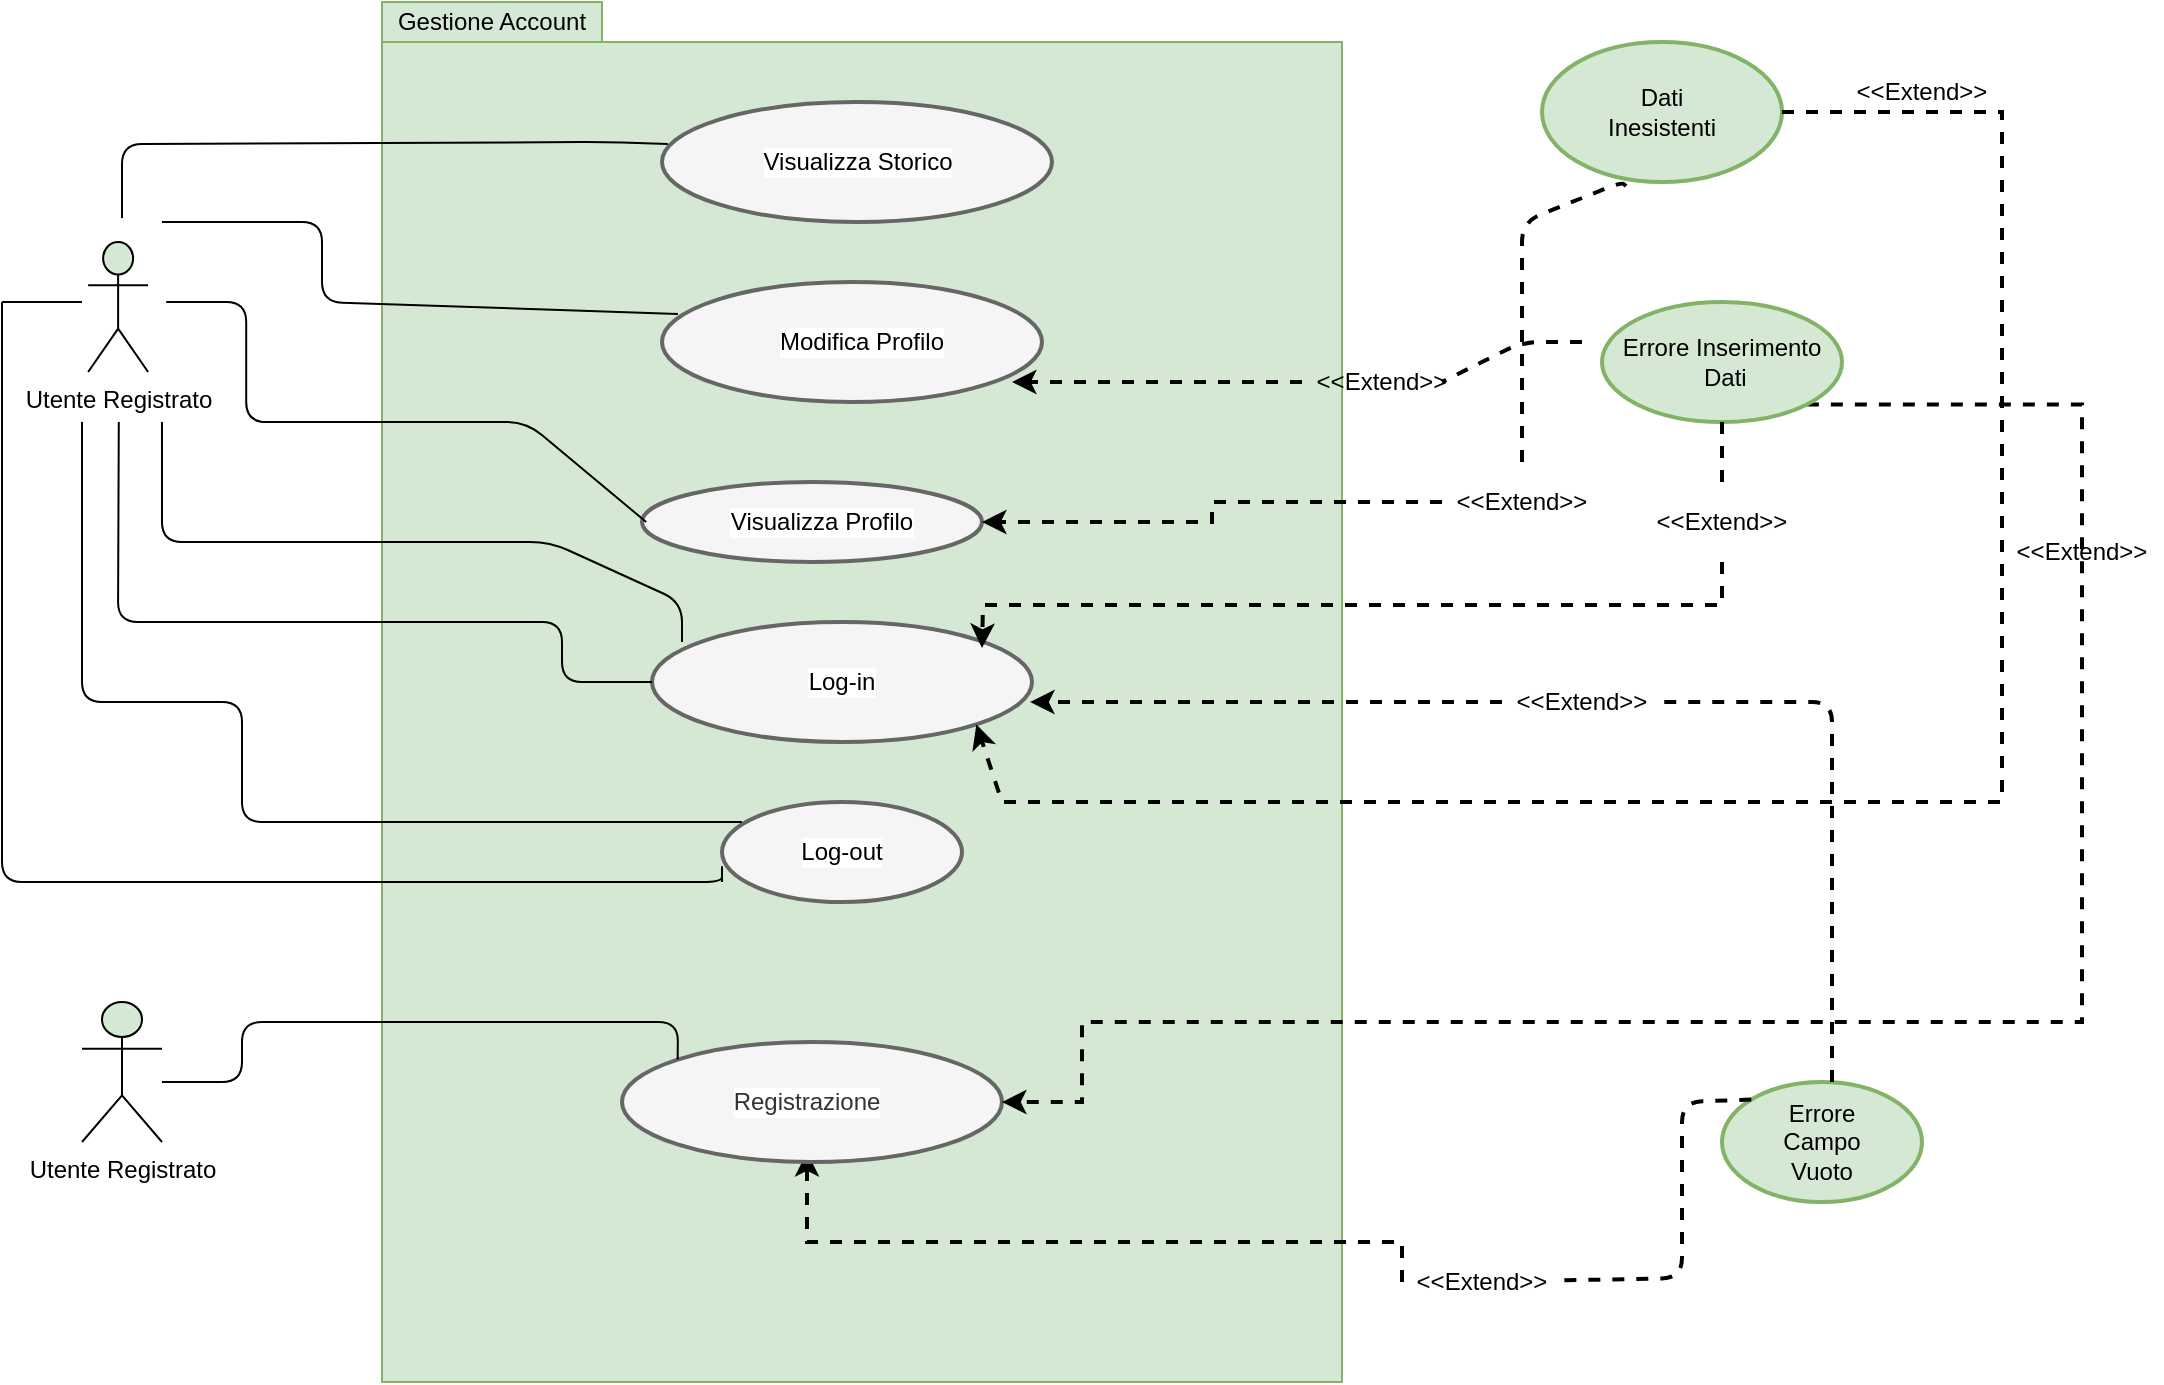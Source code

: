 <mxfile version="16.2.7" type="github" pages="13">
  <diagram id="1BzAciXBedrWRL4gVZTX" name="Page-1">
    <mxGraphModel dx="1422" dy="762" grid="1" gridSize="10" guides="1" tooltips="1" connect="1" arrows="1" fold="1" page="1" pageScale="1" pageWidth="1654" pageHeight="2336" math="0" shadow="0">
      <root>
        <mxCell id="0" />
        <mxCell id="1" parent="0" />
        <mxCell id="YCi3_tZXbkbxrn1WWGxZ-1" value="" style="rounded=0;whiteSpace=wrap;html=1;fillColor=#D5E8D4;strokeColor=#82b366;" parent="1" vertex="1">
          <mxGeometry x="470" y="70" width="480" height="670" as="geometry" />
        </mxCell>
        <mxCell id="YCi3_tZXbkbxrn1WWGxZ-2" value="Gestione Account" style="rounded=0;whiteSpace=wrap;html=1;fillColor=#d5e8d4;strokeColor=#82b366;" parent="1" vertex="1">
          <mxGeometry x="470" y="50" width="110" height="20" as="geometry" />
        </mxCell>
        <mxCell id="YCi3_tZXbkbxrn1WWGxZ-42" value="" style="ellipse;whiteSpace=wrap;html=1;labelBackgroundColor=#FFFFFF;strokeColor=#82b366;strokeWidth=2;fillColor=#d5e8d4;" parent="1" vertex="1">
          <mxGeometry x="1140" y="590" width="100" height="60" as="geometry" />
        </mxCell>
        <mxCell id="YCi3_tZXbkbxrn1WWGxZ-43" value="Errore&lt;br&gt;Campo Vuoto" style="text;html=1;fillColor=#d5e8d4;align=center;verticalAlign=middle;whiteSpace=wrap;rounded=0;labelBackgroundColor=none;" parent="1" vertex="1">
          <mxGeometry x="1170" y="610" width="40" height="20" as="geometry" />
        </mxCell>
        <mxCell id="YCi3_tZXbkbxrn1WWGxZ-127" style="edgeStyle=orthogonalEdgeStyle;rounded=0;orthogonalLoop=1;jettySize=auto;html=1;exitX=0;exitY=0.5;exitDx=0;exitDy=0;dashed=1;fontColor=#000000;strokeWidth=2;entryX=0.5;entryY=1;entryDx=0;entryDy=0;" parent="1" source="YCi3_tZXbkbxrn1WWGxZ-54" target="YCi3_tZXbkbxrn1WWGxZ-107" edge="1">
          <mxGeometry relative="1" as="geometry">
            <mxPoint x="685" y="640" as="targetPoint" />
            <Array as="points">
              <mxPoint x="980" y="670" />
              <mxPoint x="683" y="670" />
            </Array>
          </mxGeometry>
        </mxCell>
        <mxCell id="YCi3_tZXbkbxrn1WWGxZ-54" value="&amp;lt;&amp;lt;Extend&amp;gt;&amp;gt;" style="text;html=1;strokeColor=none;fillColor=none;align=center;verticalAlign=middle;whiteSpace=wrap;rounded=0;labelBackgroundColor=none;fontColor=#000000;" parent="1" vertex="1">
          <mxGeometry x="980" y="670" width="80" height="40" as="geometry" />
        </mxCell>
        <mxCell id="YCi3_tZXbkbxrn1WWGxZ-55" value="" style="endArrow=none;html=1;fontColor=#000000;strokeWidth=2;dashed=1;exitX=0;exitY=0;exitDx=0;exitDy=0;" parent="1" source="YCi3_tZXbkbxrn1WWGxZ-42" target="YCi3_tZXbkbxrn1WWGxZ-54" edge="1">
          <mxGeometry width="50" height="50" relative="1" as="geometry">
            <mxPoint x="1120" y="170" as="sourcePoint" />
            <mxPoint x="830" y="170" as="targetPoint" />
            <Array as="points">
              <mxPoint x="1120" y="600" />
              <mxPoint x="1120" y="640" />
              <mxPoint x="1120" y="688" />
            </Array>
          </mxGeometry>
        </mxCell>
        <mxCell id="NpEepeO2Z6Bu-nhhZHZP-2" style="edgeStyle=orthogonalEdgeStyle;rounded=0;orthogonalLoop=1;jettySize=auto;html=1;exitX=0.5;exitY=1;exitDx=0;exitDy=0;" parent="1" edge="1">
          <mxGeometry relative="1" as="geometry">
            <mxPoint x="338" y="260" as="targetPoint" />
            <mxPoint x="338.4" y="260" as="sourcePoint" />
          </mxGeometry>
        </mxCell>
        <mxCell id="YCi3_tZXbkbxrn1WWGxZ-71" value="" style="ellipse;whiteSpace=wrap;html=1;labelBackgroundColor=#FFFFFF;fontColor=#333333;strokeColor=#666666;strokeWidth=2;fillColor=#f5f5f5;" parent="1" vertex="1">
          <mxGeometry x="610" y="100" width="195" height="60" as="geometry" />
        </mxCell>
        <mxCell id="YCi3_tZXbkbxrn1WWGxZ-75" value="" style="ellipse;whiteSpace=wrap;html=1;labelBackgroundColor=#FFFFFF;fontColor=#333333;strokeColor=#666666;strokeWidth=2;fillColor=#f5f5f5;" parent="1" vertex="1">
          <mxGeometry x="610" y="190" width="190" height="60" as="geometry" />
        </mxCell>
        <mxCell id="YCi3_tZXbkbxrn1WWGxZ-78" value="Modifica Profilo" style="text;html=1;strokeColor=none;fillColor=none;align=center;verticalAlign=middle;whiteSpace=wrap;rounded=0;labelBackgroundColor=#FFFFFF;fontColor=#000000;" parent="1" vertex="1">
          <mxGeometry x="640" y="200" width="140" height="40" as="geometry" />
        </mxCell>
        <mxCell id="YCi3_tZXbkbxrn1WWGxZ-80" value="" style="endArrow=none;html=1;fontColor=#000000;strokeWidth=1;entryX=0.042;entryY=0.267;entryDx=0;entryDy=0;entryPerimeter=0;" parent="1" target="YCi3_tZXbkbxrn1WWGxZ-75" edge="1">
          <mxGeometry width="50" height="50" relative="1" as="geometry">
            <mxPoint x="360" y="160" as="sourcePoint" />
            <mxPoint x="440" y="300" as="targetPoint" />
            <Array as="points">
              <mxPoint x="440" y="160" />
              <mxPoint x="440" y="200" />
            </Array>
          </mxGeometry>
        </mxCell>
        <mxCell id="YCi3_tZXbkbxrn1WWGxZ-81" value="" style="ellipse;whiteSpace=wrap;html=1;labelBackgroundColor=#FFFFFF;fontColor=#000000;strokeColor=#666666;strokeWidth=2;fillColor=#f5f5f5;" parent="1" vertex="1">
          <mxGeometry x="600" y="290" width="170" height="40" as="geometry" />
        </mxCell>
        <mxCell id="YCi3_tZXbkbxrn1WWGxZ-82" value="Visualizza Profilo" style="text;html=1;strokeColor=none;fillColor=none;align=center;verticalAlign=middle;whiteSpace=wrap;rounded=0;labelBackgroundColor=#FFFFFF;fontColor=#000000;" parent="1" vertex="1">
          <mxGeometry x="640" y="300" width="100" height="20" as="geometry" />
        </mxCell>
        <mxCell id="YCi3_tZXbkbxrn1WWGxZ-83" value="" style="endArrow=none;html=1;fontColor=#000000;strokeWidth=1;" parent="1" edge="1">
          <mxGeometry width="50" height="50" relative="1" as="geometry">
            <mxPoint x="362.1" y="200" as="sourcePoint" />
            <mxPoint x="602.1" y="310" as="targetPoint" />
            <Array as="points">
              <mxPoint x="402.1" y="200" />
              <mxPoint x="402.1" y="260" />
              <mxPoint x="542.1" y="260" />
              <mxPoint x="602.1" y="310" />
            </Array>
          </mxGeometry>
        </mxCell>
        <mxCell id="YCi3_tZXbkbxrn1WWGxZ-87" value="" style="ellipse;whiteSpace=wrap;html=1;labelBackgroundColor=#FFFFFF;fontColor=#333333;strokeColor=#666666;strokeWidth=2;fillColor=#f5f5f5;" parent="1" vertex="1">
          <mxGeometry x="605" y="360" width="190" height="60" as="geometry" />
        </mxCell>
        <mxCell id="YCi3_tZXbkbxrn1WWGxZ-89" value="Log-in" style="text;html=1;strokeColor=none;fillColor=none;align=center;verticalAlign=middle;whiteSpace=wrap;rounded=0;labelBackgroundColor=#FFFFFF;fontColor=#000000;" parent="1" vertex="1">
          <mxGeometry x="645" y="370" width="110" height="40" as="geometry" />
        </mxCell>
        <mxCell id="YCi3_tZXbkbxrn1WWGxZ-92" value="" style="endArrow=none;html=1;fontColor=#000000;strokeWidth=1;entryX=0.88;entryY=1;entryDx=0;entryDy=0;entryPerimeter=0;" parent="1" edge="1">
          <mxGeometry width="50" height="50" relative="1" as="geometry">
            <mxPoint x="620" y="370" as="sourcePoint" />
            <mxPoint x="359.984" y="260" as="targetPoint" />
            <Array as="points">
              <mxPoint x="620" y="350" />
              <mxPoint x="554" y="320" />
              <mxPoint x="500" y="320" />
              <mxPoint x="440" y="320" />
              <mxPoint x="360" y="320" />
            </Array>
          </mxGeometry>
        </mxCell>
        <mxCell id="YCi3_tZXbkbxrn1WWGxZ-93" value="Log-out" style="ellipse;whiteSpace=wrap;html=1;labelBackgroundColor=#FFFFFF;fontColor=#000000;strokeColor=#666666;strokeWidth=2;fillColor=#f5f5f5;" parent="1" vertex="1">
          <mxGeometry x="640" y="450" width="120" height="50" as="geometry" />
        </mxCell>
        <mxCell id="YCi3_tZXbkbxrn1WWGxZ-103" value="" style="endArrow=none;html=1;fontColor=#000000;strokeWidth=1;" parent="1" edge="1">
          <mxGeometry width="50" height="50" relative="1" as="geometry">
            <mxPoint x="640" y="490" as="sourcePoint" />
            <mxPoint x="280" y="200" as="targetPoint" />
            <Array as="points">
              <mxPoint x="640" y="480" />
              <mxPoint x="640" y="490" />
              <mxPoint x="280" y="490" />
            </Array>
          </mxGeometry>
        </mxCell>
        <mxCell id="YCi3_tZXbkbxrn1WWGxZ-106" value="" style="ellipse;whiteSpace=wrap;html=1;labelBackgroundColor=#FFFFFF;fontColor=#333333;strokeColor=#666666;strokeWidth=2;fillColor=#f5f5f5;" parent="1" vertex="1">
          <mxGeometry x="590" y="570" width="190" height="60" as="geometry" />
        </mxCell>
        <mxCell id="YCi3_tZXbkbxrn1WWGxZ-107" value="Registrazione" style="text;html=1;strokeColor=none;fillColor=none;align=center;verticalAlign=middle;whiteSpace=wrap;rounded=0;labelBackgroundColor=#FFFFFF;fontColor=#333333;" parent="1" vertex="1">
          <mxGeometry x="625" y="575" width="115" height="50" as="geometry" />
        </mxCell>
        <mxCell id="YCi3_tZXbkbxrn1WWGxZ-114" value="" style="endArrow=none;html=1;fontColor=#000000;strokeWidth=1;entryX=0.015;entryY=0.35;entryDx=0;entryDy=0;entryPerimeter=0;" parent="1" target="YCi3_tZXbkbxrn1WWGxZ-71" edge="1">
          <mxGeometry width="50" height="50" relative="1" as="geometry">
            <mxPoint x="340" y="158" as="sourcePoint" />
            <mxPoint x="400" y="90" as="targetPoint" />
            <Array as="points">
              <mxPoint x="340" y="121" />
              <mxPoint x="580" y="120" />
            </Array>
          </mxGeometry>
        </mxCell>
        <mxCell id="YCi3_tZXbkbxrn1WWGxZ-120" value="" style="endArrow=none;html=1;fontColor=#000000;strokeWidth=1;entryX=0.5;entryY=1;entryDx=0;entryDy=0;exitX=0;exitY=0.5;exitDx=0;exitDy=0;" parent="1" source="YCi3_tZXbkbxrn1WWGxZ-87" edge="1">
          <mxGeometry width="50" height="50" relative="1" as="geometry">
            <mxPoint x="680" y="410" as="sourcePoint" />
            <mxPoint x="338.4" y="260" as="targetPoint" />
            <Array as="points">
              <mxPoint x="560" y="390" />
              <mxPoint x="560" y="360" />
              <mxPoint x="500" y="360" />
              <mxPoint x="470" y="360" />
              <mxPoint x="400" y="360" />
              <mxPoint x="338" y="360" />
            </Array>
          </mxGeometry>
        </mxCell>
        <mxCell id="YCi3_tZXbkbxrn1WWGxZ-121" value="" style="endArrow=none;html=1;fontColor=#000000;strokeWidth=1;exitX=0.083;exitY=0.2;exitDx=0;exitDy=0;exitPerimeter=0;" parent="1" source="YCi3_tZXbkbxrn1WWGxZ-93" edge="1">
          <mxGeometry width="50" height="50" relative="1" as="geometry">
            <mxPoint x="680" y="410" as="sourcePoint" />
            <mxPoint x="320" y="260" as="targetPoint" />
            <Array as="points">
              <mxPoint x="400" y="460" />
              <mxPoint x="400" y="400" />
              <mxPoint x="320" y="400" />
            </Array>
          </mxGeometry>
        </mxCell>
        <mxCell id="YCi3_tZXbkbxrn1WWGxZ-123" value="" style="endArrow=none;html=1;fontColor=#000000;strokeWidth=1;entryX=0;entryY=0;entryDx=0;entryDy=0;" parent="1" target="YCi3_tZXbkbxrn1WWGxZ-106" edge="1">
          <mxGeometry width="50" height="50" relative="1" as="geometry">
            <mxPoint x="360" y="590" as="sourcePoint" />
            <mxPoint x="413.97" y="550" as="targetPoint" />
            <Array as="points">
              <mxPoint x="400" y="590" />
              <mxPoint x="400" y="560" />
              <mxPoint x="618" y="560" />
            </Array>
          </mxGeometry>
        </mxCell>
        <mxCell id="YCi3_tZXbkbxrn1WWGxZ-134" value="" style="endArrow=classic;html=1;dashed=1;fontColor=#000000;strokeWidth=2;entryX=0.995;entryY=0.667;entryDx=0;entryDy=0;entryPerimeter=0;startArrow=none;" parent="1" source="YCi3_tZXbkbxrn1WWGxZ-136" target="YCi3_tZXbkbxrn1WWGxZ-87" edge="1">
          <mxGeometry width="50" height="50" relative="1" as="geometry">
            <mxPoint x="1195" y="590" as="sourcePoint" />
            <mxPoint x="795" y="380" as="targetPoint" />
            <Array as="points" />
          </mxGeometry>
        </mxCell>
        <mxCell id="YCi3_tZXbkbxrn1WWGxZ-136" value="&amp;lt;&amp;lt;Extend&amp;gt;&amp;gt;" style="text;html=1;strokeColor=none;fillColor=none;align=center;verticalAlign=middle;whiteSpace=wrap;rounded=0;labelBackgroundColor=none;fontColor=#000000;" parent="1" vertex="1">
          <mxGeometry x="1030" y="380" width="80" height="40" as="geometry" />
        </mxCell>
        <mxCell id="YCi3_tZXbkbxrn1WWGxZ-137" value="" style="endArrow=none;html=1;dashed=1;fontColor=#000000;strokeWidth=2;entryX=1;entryY=0.5;entryDx=0;entryDy=0;" parent="1" target="YCi3_tZXbkbxrn1WWGxZ-136" edge="1">
          <mxGeometry width="50" height="50" relative="1" as="geometry">
            <mxPoint x="1195" y="590" as="sourcePoint" />
            <mxPoint x="794.05" y="400.02" as="targetPoint" />
            <Array as="points">
              <mxPoint x="1195" y="590" />
              <mxPoint x="1195" y="400" />
            </Array>
          </mxGeometry>
        </mxCell>
        <mxCell id="YCi3_tZXbkbxrn1WWGxZ-163" style="edgeStyle=orthogonalEdgeStyle;rounded=0;orthogonalLoop=1;jettySize=auto;html=1;exitX=1;exitY=1;exitDx=0;exitDy=0;dashed=1;fontColor=#000000;strokeWidth=2;" parent="1" source="YCi3_tZXbkbxrn1WWGxZ-138" edge="1">
          <mxGeometry relative="1" as="geometry">
            <Array as="points">
              <mxPoint x="1320" y="251" />
              <mxPoint x="1320" y="560" />
              <mxPoint x="820" y="560" />
              <mxPoint x="820" y="600" />
              <mxPoint x="780" y="600" />
            </Array>
            <mxPoint x="780" y="600" as="targetPoint" />
          </mxGeometry>
        </mxCell>
        <mxCell id="YCi3_tZXbkbxrn1WWGxZ-138" value="Errore Inserimento&lt;br&gt;&amp;nbsp;Dati" style="ellipse;whiteSpace=wrap;html=1;labelBackgroundColor=#D5E8D4;strokeColor=#82b366;strokeWidth=2;fillColor=#d5e8d4;noLabel=0;" parent="1" vertex="1">
          <mxGeometry x="1080" y="200" width="120" height="60" as="geometry" />
        </mxCell>
        <mxCell id="YCi3_tZXbkbxrn1WWGxZ-143" value="" style="endArrow=classic;html=1;dashed=1;fontColor=#000000;strokeWidth=2;entryX=1;entryY=1;entryDx=0;entryDy=0;startArrow=none;" parent="1" source="YCi3_tZXbkbxrn1WWGxZ-144" edge="1">
          <mxGeometry width="50" height="50" relative="1" as="geometry">
            <mxPoint x="1070" y="220" as="sourcePoint" />
            <mxPoint x="785" y="240" as="targetPoint" />
            <Array as="points" />
          </mxGeometry>
        </mxCell>
        <mxCell id="YCi3_tZXbkbxrn1WWGxZ-144" value="&amp;lt;&amp;lt;Extend&amp;gt;&amp;gt;" style="text;html=1;strokeColor=none;fillColor=none;align=center;verticalAlign=middle;whiteSpace=wrap;rounded=0;labelBackgroundColor=none;fontColor=#000000;" parent="1" vertex="1">
          <mxGeometry x="930" y="220" width="80" height="40" as="geometry" />
        </mxCell>
        <mxCell id="YCi3_tZXbkbxrn1WWGxZ-147" value="" style="endArrow=none;html=1;dashed=1;fontColor=#000000;strokeWidth=2;" parent="1" edge="1">
          <mxGeometry width="50" height="50" relative="1" as="geometry">
            <mxPoint x="1070" y="220" as="sourcePoint" />
            <mxPoint x="1000" y="240" as="targetPoint" />
            <Array as="points">
              <mxPoint x="1040" y="220" />
              <mxPoint x="1000" y="240" />
            </Array>
          </mxGeometry>
        </mxCell>
        <mxCell id="YCi3_tZXbkbxrn1WWGxZ-161" style="edgeStyle=orthogonalEdgeStyle;rounded=0;orthogonalLoop=1;jettySize=auto;html=1;exitX=0.5;exitY=1;exitDx=0;exitDy=0;dashed=1;fontColor=#000000;strokeWidth=2;" parent="1" source="YCi3_tZXbkbxrn1WWGxZ-158" edge="1">
          <mxGeometry relative="1" as="geometry">
            <mxPoint x="770" y="373" as="targetPoint" />
          </mxGeometry>
        </mxCell>
        <mxCell id="YCi3_tZXbkbxrn1WWGxZ-158" value="&amp;lt;&amp;lt;Extend&amp;gt;&amp;gt;" style="text;html=1;strokeColor=none;fillColor=none;align=center;verticalAlign=middle;whiteSpace=wrap;rounded=0;labelBackgroundColor=none;fontColor=#000000;" parent="1" vertex="1">
          <mxGeometry x="1100" y="290" width="80" height="40" as="geometry" />
        </mxCell>
        <mxCell id="YCi3_tZXbkbxrn1WWGxZ-162" value="" style="endArrow=none;dashed=1;html=1;fontColor=#000000;strokeWidth=2;exitX=0.5;exitY=0;exitDx=0;exitDy=0;entryX=0.5;entryY=1;entryDx=0;entryDy=0;" parent="1" source="YCi3_tZXbkbxrn1WWGxZ-158" target="YCi3_tZXbkbxrn1WWGxZ-138" edge="1">
          <mxGeometry width="50" height="50" relative="1" as="geometry">
            <mxPoint x="1110" y="310" as="sourcePoint" />
            <mxPoint x="1160" y="260" as="targetPoint" />
          </mxGeometry>
        </mxCell>
        <mxCell id="YCi3_tZXbkbxrn1WWGxZ-165" value="&amp;lt;&amp;lt;Extend&amp;gt;&amp;gt;" style="text;html=1;strokeColor=none;fillColor=none;align=center;verticalAlign=middle;whiteSpace=wrap;rounded=0;labelBackgroundColor=none;fontColor=#000000;" parent="1" vertex="1">
          <mxGeometry x="1280" y="310" width="80" height="30" as="geometry" />
        </mxCell>
        <mxCell id="YCi3_tZXbkbxrn1WWGxZ-167" value="" style="endArrow=none;html=1;fontColor=#000000;strokeWidth=1;" parent="1" edge="1">
          <mxGeometry width="50" height="50" relative="1" as="geometry">
            <mxPoint x="280" y="200" as="sourcePoint" />
            <mxPoint x="320" y="200" as="targetPoint" />
          </mxGeometry>
        </mxCell>
        <mxCell id="YCi3_tZXbkbxrn1WWGxZ-168" value="" style="ellipse;whiteSpace=wrap;html=1;labelBackgroundColor=none;strokeColor=#82b366;strokeWidth=2;fillColor=#d5e8d4;" parent="1" vertex="1">
          <mxGeometry x="1050" y="70" width="120" height="70" as="geometry" />
        </mxCell>
        <mxCell id="YCi3_tZXbkbxrn1WWGxZ-169" value="Dati Inesistenti" style="text;html=1;strokeColor=none;fillColor=none;align=center;verticalAlign=middle;whiteSpace=wrap;rounded=0;labelBackgroundColor=none;fontColor=#000000;" parent="1" vertex="1">
          <mxGeometry x="1075" y="90" width="70" height="30" as="geometry" />
        </mxCell>
        <mxCell id="YCi3_tZXbkbxrn1WWGxZ-180" style="edgeStyle=orthogonalEdgeStyle;rounded=0;orthogonalLoop=1;jettySize=auto;html=1;exitX=0;exitY=0.5;exitDx=0;exitDy=0;entryX=1;entryY=0.5;entryDx=0;entryDy=0;dashed=1;fontColor=#000000;strokeWidth=2;" parent="1" source="YCi3_tZXbkbxrn1WWGxZ-178" target="YCi3_tZXbkbxrn1WWGxZ-81" edge="1">
          <mxGeometry relative="1" as="geometry" />
        </mxCell>
        <mxCell id="YCi3_tZXbkbxrn1WWGxZ-178" value="&amp;lt;&amp;lt;Extend&amp;gt;&amp;gt;" style="text;html=1;strokeColor=none;fillColor=none;align=center;verticalAlign=middle;whiteSpace=wrap;rounded=0;labelBackgroundColor=none;fontColor=#000000;" parent="1" vertex="1">
          <mxGeometry x="1000" y="280" width="80" height="40" as="geometry" />
        </mxCell>
        <mxCell id="YCi3_tZXbkbxrn1WWGxZ-184" value="" style="endArrow=none;dashed=1;html=1;fontColor=#000000;strokeWidth=2;exitX=0.5;exitY=0;exitDx=0;exitDy=0;entryX=0.35;entryY=1.029;entryDx=0;entryDy=0;entryPerimeter=0;" parent="1" source="YCi3_tZXbkbxrn1WWGxZ-178" target="YCi3_tZXbkbxrn1WWGxZ-168" edge="1">
          <mxGeometry width="50" height="50" relative="1" as="geometry">
            <mxPoint x="670" y="370" as="sourcePoint" />
            <mxPoint x="720" y="320" as="targetPoint" />
            <Array as="points">
              <mxPoint x="1040" y="160" />
              <mxPoint x="1090" y="140" />
            </Array>
          </mxGeometry>
        </mxCell>
        <mxCell id="YCi3_tZXbkbxrn1WWGxZ-73" value="Visualizza Storico" style="text;html=1;strokeColor=none;fillColor=none;align=center;verticalAlign=middle;whiteSpace=wrap;rounded=0;labelBackgroundColor=#FFFFFF;fontColor=#000000;" parent="1" vertex="1">
          <mxGeometry x="642.5" y="115" width="130" height="30" as="geometry" />
        </mxCell>
        <mxCell id="NpEepeO2Z6Bu-nhhZHZP-4" value="Utente Registrato" style="shape=umlActor;verticalLabelPosition=bottom;verticalAlign=top;html=1;fillColor=#D5E8D4;" parent="1" vertex="1">
          <mxGeometry x="323.06" y="170" width="30" height="65" as="geometry" />
        </mxCell>
        <mxCell id="NpEepeO2Z6Bu-nhhZHZP-10" value="" style="endArrow=classic;html=1;rounded=0;dashed=1;strokeWidth=2;exitX=1;exitY=0.5;exitDx=0;exitDy=0;entryX=1;entryY=1;entryDx=0;entryDy=0;" parent="1" source="YCi3_tZXbkbxrn1WWGxZ-168" target="YCi3_tZXbkbxrn1WWGxZ-87" edge="1">
          <mxGeometry width="50" height="50" relative="1" as="geometry">
            <mxPoint x="700" y="390" as="sourcePoint" />
            <mxPoint x="750" y="340" as="targetPoint" />
            <Array as="points">
              <mxPoint x="1280" y="105" />
              <mxPoint x="1280" y="450" />
              <mxPoint x="880" y="450" />
              <mxPoint x="780" y="450" />
            </Array>
          </mxGeometry>
        </mxCell>
        <mxCell id="NpEepeO2Z6Bu-nhhZHZP-11" value="&amp;lt;&amp;lt;Extend&amp;gt;&amp;gt;" style="text;html=1;strokeColor=none;fillColor=none;align=center;verticalAlign=middle;whiteSpace=wrap;rounded=0;labelBackgroundColor=none;fontColor=#000000;" parent="1" vertex="1">
          <mxGeometry x="1200" y="75" width="80" height="40" as="geometry" />
        </mxCell>
        <mxCell id="NpEepeO2Z6Bu-nhhZHZP-16" value="Utente Registrato" style="shape=umlActor;verticalLabelPosition=bottom;verticalAlign=top;html=1;fillColor=#D5E8D4;" parent="1" vertex="1">
          <mxGeometry x="320" y="550" width="40" height="70" as="geometry" />
        </mxCell>
      </root>
    </mxGraphModel>
  </diagram>
  <diagram id="gazcw4dtNxDLsL_ws-qo" name="Page-2">
    <mxGraphModel dx="1422" dy="762" grid="1" gridSize="10" guides="1" tooltips="1" connect="1" arrows="1" fold="1" page="1" pageScale="1" pageWidth="1654" pageHeight="2336" math="0" shadow="0">
      <root>
        <mxCell id="jhvb8pZcZV8JnxL-aO7T-0" />
        <mxCell id="jhvb8pZcZV8JnxL-aO7T-1" parent="jhvb8pZcZV8JnxL-aO7T-0" />
        <mxCell id="nUgCZ07H4MRF4LML212R-1" value="Utente Registrato" style="shape=umlActor;verticalLabelPosition=bottom;verticalAlign=top;html=1;fillColor=#D5E8D4;" parent="jhvb8pZcZV8JnxL-aO7T-1" vertex="1">
          <mxGeometry x="550" y="210" width="30" height="60" as="geometry" />
        </mxCell>
        <mxCell id="nUgCZ07H4MRF4LML212R-4" value="Amministratore" style="shape=umlActor;verticalLabelPosition=bottom;verticalAlign=top;html=1;fillColor=#D5E8D4;" parent="jhvb8pZcZV8JnxL-aO7T-1" vertex="1">
          <mxGeometry x="250" y="130" width="30" height="60" as="geometry" />
        </mxCell>
        <mxCell id="nUgCZ07H4MRF4LML212R-13" value="Cliente" style="shape=umlActor;verticalLabelPosition=bottom;verticalAlign=top;html=1;fillColor=#D5E8D4;" parent="jhvb8pZcZV8JnxL-aO7T-1" vertex="1">
          <mxGeometry x="250" y="250" width="30" height="60" as="geometry" />
        </mxCell>
        <mxCell id="nUgCZ07H4MRF4LML212R-14" value="Ospite" style="shape=umlActor;verticalLabelPosition=bottom;verticalAlign=top;html=1;fillColor=#D5E8D4;" parent="jhvb8pZcZV8JnxL-aO7T-1" vertex="1">
          <mxGeometry x="550" y="330" width="30" height="60" as="geometry" />
        </mxCell>
        <mxCell id="nUgCZ07H4MRF4LML212R-17" value="" style="endArrow=none;html=1;rounded=0;strokeWidth=2;" parent="jhvb8pZcZV8JnxL-aO7T-1" edge="1">
          <mxGeometry width="50" height="50" relative="1" as="geometry">
            <mxPoint x="320" y="160" as="sourcePoint" />
            <mxPoint x="320" y="300" as="targetPoint" />
            <Array as="points">
              <mxPoint x="320" y="160" />
              <mxPoint x="400" y="160" />
              <mxPoint x="440" y="160" />
              <mxPoint x="440" y="300" />
            </Array>
          </mxGeometry>
        </mxCell>
        <mxCell id="nUgCZ07H4MRF4LML212R-18" value="" style="endArrow=none;html=1;rounded=0;strokeWidth=2;" parent="jhvb8pZcZV8JnxL-aO7T-1" edge="1">
          <mxGeometry width="50" height="50" relative="1" as="geometry">
            <mxPoint x="440" y="244" as="sourcePoint" />
            <mxPoint x="520" y="244" as="targetPoint" />
            <Array as="points" />
          </mxGeometry>
        </mxCell>
        <mxCell id="nUgCZ07H4MRF4LML212R-20" value="" style="triangle;whiteSpace=wrap;html=1;" parent="jhvb8pZcZV8JnxL-aO7T-1" vertex="1">
          <mxGeometry x="520" y="230" width="20" height="30" as="geometry" />
        </mxCell>
      </root>
    </mxGraphModel>
  </diagram>
  <diagram id="bXxWJGFBw438W_TB7SkD" name="Page-3">
    <mxGraphModel dx="1422" dy="762" grid="1" gridSize="10" guides="1" tooltips="1" connect="1" arrows="1" fold="1" page="1" pageScale="1" pageWidth="1654" pageHeight="2336" math="0" shadow="0">
      <root>
        <mxCell id="7tlrmW9p7pLIP3Zm-1d7-0" />
        <mxCell id="7tlrmW9p7pLIP3Zm-1d7-1" parent="7tlrmW9p7pLIP3Zm-1d7-0" />
        <mxCell id="Wq7ZWZttSW0HLLcxxVnL-0" value="Utente Registrato" style="shape=umlActor;verticalLabelPosition=bottom;verticalAlign=top;html=1;fillColor=#D5E8D4;" parent="7tlrmW9p7pLIP3Zm-1d7-1" vertex="1">
          <mxGeometry x="320" y="130" width="30" height="70" as="geometry" />
        </mxCell>
        <mxCell id="ApuDcsLms5REHfbK1tCy-0" value="" style="rounded=0;whiteSpace=wrap;html=1;fillColor=#D5E8D4;strokeColor=#82b366;" parent="7tlrmW9p7pLIP3Zm-1d7-1" vertex="1">
          <mxGeometry x="440" y="40" width="450" height="650" as="geometry" />
        </mxCell>
        <mxCell id="rqzF1BrwIFIq0aMdGZLz-0" value="Gestione Film" style="rounded=0;whiteSpace=wrap;html=1;fillColor=#d5e8d4;strokeColor=#82b366;" parent="7tlrmW9p7pLIP3Zm-1d7-1" vertex="1">
          <mxGeometry x="440" y="20" width="110" height="20" as="geometry" />
        </mxCell>
        <mxCell id="rqzF1BrwIFIq0aMdGZLz-2" value="Ricerca Film" style="ellipse;whiteSpace=wrap;html=1;fillColor=#f5f5f5;fontColor=#333333;strokeColor=#666666;" parent="7tlrmW9p7pLIP3Zm-1d7-1" vertex="1">
          <mxGeometry x="588.75" y="80" width="150" height="40" as="geometry" />
        </mxCell>
        <mxCell id="PeFawELhosKoFBk3y5T--0" value="Visualizza Film" style="ellipse;whiteSpace=wrap;html=1;fillColor=#f5f5f5;fontColor=#333333;strokeColor=#666666;" parent="7tlrmW9p7pLIP3Zm-1d7-1" vertex="1">
          <mxGeometry x="595" y="150" width="140" height="40" as="geometry" />
        </mxCell>
        <mxCell id="PeFawELhosKoFBk3y5T--1" value="Visualizza dettagli Film" style="ellipse;whiteSpace=wrap;html=1;fillColor=#f5f5f5;fontColor=#333333;strokeColor=#666666;" parent="7tlrmW9p7pLIP3Zm-1d7-1" vertex="1">
          <mxGeometry x="586.25" y="200" width="160" height="40" as="geometry" />
        </mxCell>
        <mxCell id="PeFawELhosKoFBk3y5T--2" value="Aggiunta Recensione" style="ellipse;whiteSpace=wrap;html=1;fillColor=#f5f5f5;fontColor=#333333;strokeColor=#666666;" parent="7tlrmW9p7pLIP3Zm-1d7-1" vertex="1">
          <mxGeometry x="582.5" y="270" width="160" height="50" as="geometry" />
        </mxCell>
        <mxCell id="PeFawELhosKoFBk3y5T--3" value="Rimozione Recensione" style="ellipse;whiteSpace=wrap;html=1;fillColor=#f5f5f5;fontColor=#333333;strokeColor=#666666;" parent="7tlrmW9p7pLIP3Zm-1d7-1" vertex="1">
          <mxGeometry x="582.5" y="340" width="182.5" height="40" as="geometry" />
        </mxCell>
        <mxCell id="PeFawELhosKoFBk3y5T--5" value="Modifica dettagli Film" style="ellipse;whiteSpace=wrap;html=1;fillColor=#f5f5f5;fontColor=#333333;strokeColor=#666666;" parent="7tlrmW9p7pLIP3Zm-1d7-1" vertex="1">
          <mxGeometry x="592.5" y="570" width="147.5" height="40" as="geometry" />
        </mxCell>
        <mxCell id="PeFawELhosKoFBk3y5T--6" value="Rimuovi Film" style="ellipse;whiteSpace=wrap;html=1;fillColor=#f5f5f5;fontColor=#333333;strokeColor=#666666;" parent="7tlrmW9p7pLIP3Zm-1d7-1" vertex="1">
          <mxGeometry x="596.25" y="480" width="142.5" height="40" as="geometry" />
        </mxCell>
        <mxCell id="PeFawELhosKoFBk3y5T--7" value="Aggiunta Film" style="ellipse;whiteSpace=wrap;html=1;fillColor=#f5f5f5;fontColor=#333333;strokeColor=#666666;" parent="7tlrmW9p7pLIP3Zm-1d7-1" vertex="1">
          <mxGeometry x="585" y="410" width="162.5" height="40" as="geometry" />
        </mxCell>
        <mxCell id="g6sr2qoCd8m9BNOxw6cK-0" value="Amministratore" style="shape=umlActor;verticalLabelPosition=bottom;verticalAlign=top;html=1;fillColor=#D5E8D4;" parent="7tlrmW9p7pLIP3Zm-1d7-1" vertex="1">
          <mxGeometry x="320" y="280" width="30" height="70" as="geometry" />
        </mxCell>
        <mxCell id="iBzTpJ5dbJIqfgzz-826-0" value="Ospite" style="shape=umlActor;verticalLabelPosition=bottom;verticalAlign=top;html=1;fillColor=#D5E8D4;" parent="7tlrmW9p7pLIP3Zm-1d7-1" vertex="1">
          <mxGeometry x="320" y="520" width="30" height="70" as="geometry" />
        </mxCell>
        <mxCell id="iBzTpJ5dbJIqfgzz-826-4" value="" style="endArrow=none;html=1;rounded=0;strokeWidth=1;entryX=0;entryY=0;entryDx=0;entryDy=0;" parent="7tlrmW9p7pLIP3Zm-1d7-1" target="rqzF1BrwIFIq0aMdGZLz-2" edge="1">
          <mxGeometry width="50" height="50" relative="1" as="geometry">
            <mxPoint x="350" y="120" as="sourcePoint" />
            <mxPoint x="750" y="340" as="targetPoint" />
            <Array as="points">
              <mxPoint x="350" y="60" />
              <mxPoint x="480" y="60" />
              <mxPoint x="611" y="60" />
            </Array>
          </mxGeometry>
        </mxCell>
        <mxCell id="iBzTpJ5dbJIqfgzz-826-5" value="" style="endArrow=none;html=1;rounded=0;strokeWidth=1;entryX=0.5;entryY=0;entryDx=0;entryDy=0;" parent="7tlrmW9p7pLIP3Zm-1d7-1" target="PeFawELhosKoFBk3y5T--0" edge="1">
          <mxGeometry width="50" height="50" relative="1" as="geometry">
            <mxPoint x="360" y="130" as="sourcePoint" />
            <mxPoint x="420" y="100" as="targetPoint" />
            <Array as="points">
              <mxPoint x="595" y="130" />
              <mxPoint x="665" y="130" />
            </Array>
          </mxGeometry>
        </mxCell>
        <mxCell id="iBzTpJ5dbJIqfgzz-826-6" value="" style="endArrow=none;html=1;rounded=0;strokeWidth=1;entryX=0;entryY=0.5;entryDx=0;entryDy=0;" parent="7tlrmW9p7pLIP3Zm-1d7-1" target="PeFawELhosKoFBk3y5T--1" edge="1">
          <mxGeometry width="50" height="50" relative="1" as="geometry">
            <mxPoint x="370" y="170" as="sourcePoint" />
            <mxPoint x="750" y="340" as="targetPoint" />
            <Array as="points">
              <mxPoint x="586" y="170" />
            </Array>
          </mxGeometry>
        </mxCell>
        <mxCell id="iBzTpJ5dbJIqfgzz-826-8" value="" style="endArrow=none;html=1;rounded=0;strokeWidth=1;entryX=0;entryY=0;entryDx=0;entryDy=0;" parent="7tlrmW9p7pLIP3Zm-1d7-1" target="PeFawELhosKoFBk3y5T--2" edge="1">
          <mxGeometry width="50" height="50" relative="1" as="geometry">
            <mxPoint x="370" y="190" as="sourcePoint" />
            <mxPoint x="750" y="340" as="targetPoint" />
            <Array as="points">
              <mxPoint x="490" y="190" />
              <mxPoint x="490" y="277" />
            </Array>
          </mxGeometry>
        </mxCell>
        <mxCell id="iBzTpJ5dbJIqfgzz-826-10" value="" style="endArrow=none;html=1;rounded=0;strokeWidth=1;entryX=0;entryY=0.5;entryDx=0;entryDy=0;" parent="7tlrmW9p7pLIP3Zm-1d7-1" target="PeFawELhosKoFBk3y5T--2" edge="1">
          <mxGeometry width="50" height="50" relative="1" as="geometry">
            <mxPoint x="360" y="295" as="sourcePoint" />
            <mxPoint x="750" y="340" as="targetPoint" />
            <Array as="points" />
          </mxGeometry>
        </mxCell>
        <mxCell id="iBzTpJ5dbJIqfgzz-826-11" value="" style="endArrow=none;html=1;rounded=0;strokeWidth=1;entryX=0;entryY=1;entryDx=0;entryDy=0;" parent="7tlrmW9p7pLIP3Zm-1d7-1" target="PeFawELhosKoFBk3y5T--1" edge="1">
          <mxGeometry width="50" height="50" relative="1" as="geometry">
            <mxPoint x="360" y="280" as="sourcePoint" />
            <mxPoint x="410" y="230" as="targetPoint" />
            <Array as="points">
              <mxPoint x="360" y="250" />
              <mxPoint x="610" y="250" />
            </Array>
          </mxGeometry>
        </mxCell>
        <mxCell id="iBzTpJ5dbJIqfgzz-826-13" value="" style="endArrow=none;html=1;rounded=0;strokeWidth=1;exitX=1;exitY=0.5;exitDx=0;exitDy=0;" parent="7tlrmW9p7pLIP3Zm-1d7-1" source="PeFawELhosKoFBk3y5T--0" edge="1">
          <mxGeometry width="50" height="50" relative="1" as="geometry">
            <mxPoint x="730" y="350" as="sourcePoint" />
            <mxPoint x="360" y="330" as="targetPoint" />
            <Array as="points">
              <mxPoint x="860" y="170" />
              <mxPoint x="860" y="330" />
            </Array>
          </mxGeometry>
        </mxCell>
        <mxCell id="iBzTpJ5dbJIqfgzz-826-14" value="" style="endArrow=none;html=1;rounded=0;strokeWidth=1;exitX=0;exitY=0.5;exitDx=0;exitDy=0;" parent="7tlrmW9p7pLIP3Zm-1d7-1" source="rqzF1BrwIFIq0aMdGZLz-2" edge="1">
          <mxGeometry width="50" height="50" relative="1" as="geometry">
            <mxPoint x="250" y="340" as="sourcePoint" />
            <mxPoint x="310" y="313" as="targetPoint" />
            <Array as="points">
              <mxPoint x="280" y="100" />
              <mxPoint x="280" y="313" />
            </Array>
          </mxGeometry>
        </mxCell>
        <mxCell id="iBzTpJ5dbJIqfgzz-826-15" value="" style="endArrow=none;html=1;rounded=0;strokeWidth=1;entryX=0;entryY=0.5;entryDx=0;entryDy=0;" parent="7tlrmW9p7pLIP3Zm-1d7-1" target="PeFawELhosKoFBk3y5T--3" edge="1">
          <mxGeometry width="50" height="50" relative="1" as="geometry">
            <mxPoint x="380" y="360" as="sourcePoint" />
            <mxPoint x="750" y="340" as="targetPoint" />
            <Array as="points">
              <mxPoint x="430" y="360" />
            </Array>
          </mxGeometry>
        </mxCell>
        <mxCell id="iBzTpJ5dbJIqfgzz-826-17" value="" style="endArrow=none;html=1;rounded=0;strokeWidth=1;" parent="7tlrmW9p7pLIP3Zm-1d7-1" source="PeFawELhosKoFBk3y5T--7" edge="1">
          <mxGeometry width="50" height="50" relative="1" as="geometry">
            <mxPoint x="700" y="390" as="sourcePoint" />
            <mxPoint x="360" y="380" as="targetPoint" />
            <Array as="points">
              <mxPoint x="500" y="430" />
              <mxPoint x="360" y="430" />
            </Array>
          </mxGeometry>
        </mxCell>
        <mxCell id="iBzTpJ5dbJIqfgzz-826-19" value="" style="endArrow=none;html=1;rounded=0;strokeWidth=1;exitX=0;exitY=0.5;exitDx=0;exitDy=0;" parent="7tlrmW9p7pLIP3Zm-1d7-1" source="PeFawELhosKoFBk3y5T--6" edge="1">
          <mxGeometry width="50" height="50" relative="1" as="geometry">
            <mxPoint x="700" y="470" as="sourcePoint" />
            <mxPoint x="320" y="380" as="targetPoint" />
            <Array as="points">
              <mxPoint x="596" y="460" />
              <mxPoint x="320" y="460" />
              <mxPoint x="320" y="380" />
            </Array>
          </mxGeometry>
        </mxCell>
        <mxCell id="iBzTpJ5dbJIqfgzz-826-21" value="" style="endArrow=none;html=1;rounded=0;strokeWidth=1;entryX=0.5;entryY=1;entryDx=0;entryDy=0;" parent="7tlrmW9p7pLIP3Zm-1d7-1" target="PeFawELhosKoFBk3y5T--5" edge="1">
          <mxGeometry width="50" height="50" relative="1" as="geometry">
            <mxPoint x="280" y="360" as="sourcePoint" />
            <mxPoint x="750" y="420" as="targetPoint" />
            <Array as="points">
              <mxPoint x="240" y="360" />
              <mxPoint x="240" y="520" />
              <mxPoint x="240" y="670" />
              <mxPoint x="593" y="670" />
              <mxPoint x="666" y="670" />
            </Array>
          </mxGeometry>
        </mxCell>
        <mxCell id="iBzTpJ5dbJIqfgzz-826-22" value="" style="endArrow=none;html=1;rounded=0;strokeWidth=1;entryX=1;entryY=0.5;entryDx=0;entryDy=0;" parent="7tlrmW9p7pLIP3Zm-1d7-1" target="PeFawELhosKoFBk3y5T--1" edge="1">
          <mxGeometry width="50" height="50" relative="1" as="geometry">
            <mxPoint x="360" y="560" as="sourcePoint" />
            <mxPoint x="750" y="420" as="targetPoint" />
            <Array as="points">
              <mxPoint x="360" y="560" />
              <mxPoint x="840" y="560" />
              <mxPoint x="840" y="220" />
            </Array>
          </mxGeometry>
        </mxCell>
        <mxCell id="iBzTpJ5dbJIqfgzz-826-23" value="" style="endArrow=none;html=1;rounded=0;strokeWidth=1;" parent="7tlrmW9p7pLIP3Zm-1d7-1" edge="1">
          <mxGeometry width="50" height="50" relative="1" as="geometry">
            <mxPoint x="740" y="100" as="sourcePoint" />
            <mxPoint x="360" y="540" as="targetPoint" />
            <Array as="points">
              <mxPoint x="740" y="100" />
              <mxPoint x="800" y="100" />
              <mxPoint x="800" y="540" />
            </Array>
          </mxGeometry>
        </mxCell>
        <mxCell id="iBzTpJ5dbJIqfgzz-826-25" value="" style="endArrow=none;html=1;rounded=0;strokeWidth=1;entryX=1;entryY=1;entryDx=0;entryDy=0;" parent="7tlrmW9p7pLIP3Zm-1d7-1" target="PeFawELhosKoFBk3y5T--0" edge="1">
          <mxGeometry width="50" height="50" relative="1" as="geometry">
            <mxPoint x="370" y="580" as="sourcePoint" />
            <mxPoint x="750" y="320" as="targetPoint" />
            <Array as="points">
              <mxPoint x="400" y="580" />
              <mxPoint x="400" y="640" />
              <mxPoint x="770" y="640" />
              <mxPoint x="770" y="184" />
            </Array>
          </mxGeometry>
        </mxCell>
        <mxCell id="iBzTpJ5dbJIqfgzz-826-26" value="Dati Non Trovati" style="ellipse;whiteSpace=wrap;html=1;fillColor=#D5E8D4;" parent="7tlrmW9p7pLIP3Zm-1d7-1" vertex="1">
          <mxGeometry x="980" y="100" width="120" height="80" as="geometry" />
        </mxCell>
        <mxCell id="iBzTpJ5dbJIqfgzz-826-27" value="Errore Inserimento Dati" style="ellipse;whiteSpace=wrap;html=1;fillColor=#D5E8D4;" parent="7tlrmW9p7pLIP3Zm-1d7-1" vertex="1">
          <mxGeometry x="1060" y="275" width="120" height="80" as="geometry" />
        </mxCell>
        <mxCell id="cAPx_dt37tcjKIikYx-J-0" value="Errore Campo Vuoto" style="ellipse;whiteSpace=wrap;html=1;fillColor=#D5E8D4;" parent="7tlrmW9p7pLIP3Zm-1d7-1" vertex="1">
          <mxGeometry x="980" y="460" width="120" height="80" as="geometry" />
        </mxCell>
        <mxCell id="cAPx_dt37tcjKIikYx-J-1" value="" style="endArrow=classic;html=1;rounded=0;strokeWidth=1;dashed=1;exitX=0.025;exitY=0.238;exitDx=0;exitDy=0;entryX=0.902;entryY=0.25;entryDx=0;entryDy=0;entryPerimeter=0;exitPerimeter=0;" parent="7tlrmW9p7pLIP3Zm-1d7-1" source="iBzTpJ5dbJIqfgzz-826-26" target="rqzF1BrwIFIq0aMdGZLz-2" edge="1">
          <mxGeometry width="50" height="50" relative="1" as="geometry">
            <mxPoint x="700" y="370" as="sourcePoint" />
            <mxPoint x="750" y="320" as="targetPoint" />
            <Array as="points">
              <mxPoint x="920" y="120" />
              <mxPoint x="920" y="60" />
              <mxPoint x="724" y="60" />
            </Array>
          </mxGeometry>
        </mxCell>
        <mxCell id="cAPx_dt37tcjKIikYx-J-3" value="" style="endArrow=classic;html=1;rounded=0;dashed=1;strokeWidth=1;exitX=0;exitY=0;exitDx=0;exitDy=0;entryX=1;entryY=0.5;entryDx=0;entryDy=0;" parent="7tlrmW9p7pLIP3Zm-1d7-1" source="iBzTpJ5dbJIqfgzz-826-27" target="PeFawELhosKoFBk3y5T--2" edge="1">
          <mxGeometry width="50" height="50" relative="1" as="geometry">
            <mxPoint x="700" y="370" as="sourcePoint" />
            <mxPoint x="750" y="320" as="targetPoint" />
            <Array as="points">
              <mxPoint x="1060" y="260" />
              <mxPoint x="1000" y="260" />
              <mxPoint x="743" y="260" />
            </Array>
          </mxGeometry>
        </mxCell>
        <mxCell id="cAPx_dt37tcjKIikYx-J-4" value="" style="endArrow=classic;html=1;rounded=0;dashed=1;strokeWidth=1;exitX=0.5;exitY=0;exitDx=0;exitDy=0;entryX=1;entryY=0.5;entryDx=0;entryDy=0;" parent="7tlrmW9p7pLIP3Zm-1d7-1" source="cAPx_dt37tcjKIikYx-J-0" target="PeFawELhosKoFBk3y5T--7" edge="1">
          <mxGeometry width="50" height="50" relative="1" as="geometry">
            <mxPoint x="700" y="370" as="sourcePoint" />
            <mxPoint x="750" y="320" as="targetPoint" />
            <Array as="points">
              <mxPoint x="1040" y="430" />
              <mxPoint x="890" y="430" />
            </Array>
          </mxGeometry>
        </mxCell>
        <mxCell id="cAPx_dt37tcjKIikYx-J-5" value="" style="endArrow=classic;html=1;rounded=0;dashed=1;strokeWidth=1;exitX=0.5;exitY=1;exitDx=0;exitDy=0;" parent="7tlrmW9p7pLIP3Zm-1d7-1" source="iBzTpJ5dbJIqfgzz-826-27" target="PeFawELhosKoFBk3y5T--5" edge="1">
          <mxGeometry width="50" height="50" relative="1" as="geometry">
            <mxPoint x="1110" y="360" as="sourcePoint" />
            <mxPoint x="750" y="320" as="targetPoint" />
            <Array as="points">
              <mxPoint x="1120" y="590" />
              <mxPoint x="930" y="590" />
            </Array>
          </mxGeometry>
        </mxCell>
        <mxCell id="cAPx_dt37tcjKIikYx-J-7" value="" style="endArrow=classic;html=1;rounded=0;dashed=1;strokeWidth=1;entryX=0.5;entryY=0;entryDx=0;entryDy=0;exitX=0;exitY=1;exitDx=0;exitDy=0;" parent="7tlrmW9p7pLIP3Zm-1d7-1" source="iBzTpJ5dbJIqfgzz-826-27" target="PeFawELhosKoFBk3y5T--7" edge="1">
          <mxGeometry width="50" height="50" relative="1" as="geometry">
            <mxPoint x="1040" y="320" as="sourcePoint" />
            <mxPoint x="750" y="320" as="targetPoint" />
            <Array as="points">
              <mxPoint x="1080" y="390" />
              <mxPoint x="1040" y="390" />
              <mxPoint x="666" y="390" />
            </Array>
          </mxGeometry>
        </mxCell>
        <mxCell id="cAPx_dt37tcjKIikYx-J-9" value="&amp;lt;&amp;lt;Extend&amp;gt;&amp;gt;" style="text;html=1;strokeColor=none;fillColor=none;align=center;verticalAlign=middle;whiteSpace=wrap;rounded=0;" parent="7tlrmW9p7pLIP3Zm-1d7-1" vertex="1">
          <mxGeometry x="1120" y="390" width="60" height="30" as="geometry" />
        </mxCell>
        <mxCell id="cAPx_dt37tcjKIikYx-J-10" value="&amp;lt;&amp;lt;Extend&amp;gt;&amp;gt;" style="text;html=1;strokeColor=none;fillColor=none;align=center;verticalAlign=middle;whiteSpace=wrap;rounded=0;" parent="7tlrmW9p7pLIP3Zm-1d7-1" vertex="1">
          <mxGeometry x="900" y="410" width="60" height="30" as="geometry" />
        </mxCell>
        <mxCell id="cAPx_dt37tcjKIikYx-J-11" value="&amp;lt;&amp;lt;Extend&amp;gt;&amp;gt;" style="text;html=1;strokeColor=none;fillColor=none;align=center;verticalAlign=middle;whiteSpace=wrap;rounded=0;" parent="7tlrmW9p7pLIP3Zm-1d7-1" vertex="1">
          <mxGeometry x="980" y="360" width="60" height="30" as="geometry" />
        </mxCell>
        <mxCell id="cAPx_dt37tcjKIikYx-J-12" value="&amp;lt;&amp;lt;Extend&amp;gt;&amp;gt;" style="text;html=1;strokeColor=none;fillColor=none;align=center;verticalAlign=middle;whiteSpace=wrap;rounded=0;" parent="7tlrmW9p7pLIP3Zm-1d7-1" vertex="1">
          <mxGeometry x="930" y="230" width="60" height="30" as="geometry" />
        </mxCell>
        <mxCell id="cAPx_dt37tcjKIikYx-J-13" value="&amp;lt;&amp;lt;Extend&amp;gt;&amp;gt;" style="text;html=1;strokeColor=none;fillColor=none;align=center;verticalAlign=middle;whiteSpace=wrap;rounded=0;" parent="7tlrmW9p7pLIP3Zm-1d7-1" vertex="1">
          <mxGeometry x="920" y="90" width="60" height="30" as="geometry" />
        </mxCell>
      </root>
    </mxGraphModel>
  </diagram>
  <diagram id="Bc0qEPL1NNBBezdUTSeI" name="Page-4">
    <mxGraphModel dx="862" dy="450" grid="1" gridSize="10" guides="1" tooltips="1" connect="1" arrows="1" fold="1" page="1" pageScale="1" pageWidth="1654" pageHeight="2336" math="0" shadow="0">
      <root>
        <mxCell id="263NR54otkStih3VLJoE-0" />
        <mxCell id="263NR54otkStih3VLJoE-1" parent="263NR54otkStih3VLJoE-0" />
        <mxCell id="JxnSWQ1LDqvWbQyJKoRw-0" value="Amministratore" style="shape=umlActor;verticalLabelPosition=bottom;verticalAlign=top;html=1;fillColor=#D5E8D4;" parent="263NR54otkStih3VLJoE-1" vertex="1">
          <mxGeometry x="340" y="240" width="30" height="70" as="geometry" />
        </mxCell>
        <mxCell id="WvV1PuSMrXm7SkmCAl73-0" value="" style="rounded=0;whiteSpace=wrap;html=1;fillColor=#D5E8D4;strokeColor=#82b366;" parent="263NR54otkStih3VLJoE-1" vertex="1">
          <mxGeometry x="440" y="60" width="380" height="410" as="geometry" />
        </mxCell>
        <mxCell id="0hPN1AroDEwiPjAIwyBc-0" value="Gestione Spettacolo" style="rounded=0;whiteSpace=wrap;html=1;fillColor=#d5e8d4;strokeColor=#82b366;" parent="263NR54otkStih3VLJoE-1" vertex="1">
          <mxGeometry x="440" y="40" width="150" height="20" as="geometry" />
        </mxCell>
        <mxCell id="NoQQuAM4CaYA1uThLuRn-0" value="Aggiunta Spettacolo" style="ellipse;whiteSpace=wrap;html=1;fillColor=#f5f5f5;fontColor=#333333;strokeColor=#666666;" parent="263NR54otkStih3VLJoE-1" vertex="1">
          <mxGeometry x="540" y="130" width="210" height="60" as="geometry" />
        </mxCell>
        <mxCell id="NoQQuAM4CaYA1uThLuRn-1" value="Rimozione Spettacolo" style="ellipse;whiteSpace=wrap;html=1;fillColor=#f5f5f5;fontColor=#333333;strokeColor=#666666;" parent="263NR54otkStih3VLJoE-1" vertex="1">
          <mxGeometry x="530" y="230" width="210" height="60" as="geometry" />
        </mxCell>
        <mxCell id="NoQQuAM4CaYA1uThLuRn-2" value="Modifica Informazioni Spettacolo" style="ellipse;whiteSpace=wrap;html=1;fillColor=#f5f5f5;fontColor=#333333;strokeColor=#666666;" parent="263NR54otkStih3VLJoE-1" vertex="1">
          <mxGeometry x="530" y="340" width="210" height="60" as="geometry" />
        </mxCell>
        <mxCell id="NoQQuAM4CaYA1uThLuRn-3" value="" style="endArrow=none;html=1;rounded=0;strokeWidth=1;entryX=0;entryY=0.5;entryDx=0;entryDy=0;" parent="263NR54otkStih3VLJoE-1" target="NoQQuAM4CaYA1uThLuRn-0" edge="1">
          <mxGeometry width="50" height="50" relative="1" as="geometry">
            <mxPoint x="360" y="230" as="sourcePoint" />
            <mxPoint x="750" y="330" as="targetPoint" />
            <Array as="points">
              <mxPoint x="360" y="160" />
            </Array>
          </mxGeometry>
        </mxCell>
        <mxCell id="NoQQuAM4CaYA1uThLuRn-4" value="" style="endArrow=none;html=1;rounded=0;strokeWidth=1;entryX=0;entryY=0.5;entryDx=0;entryDy=0;" parent="263NR54otkStih3VLJoE-1" target="NoQQuAM4CaYA1uThLuRn-1" edge="1">
          <mxGeometry width="50" height="50" relative="1" as="geometry">
            <mxPoint x="390" y="260" as="sourcePoint" />
            <mxPoint x="440" y="250" as="targetPoint" />
            <Array as="points">
              <mxPoint x="390" y="260" />
              <mxPoint x="400" y="260" />
            </Array>
          </mxGeometry>
        </mxCell>
        <mxCell id="NoQQuAM4CaYA1uThLuRn-5" value="" style="endArrow=none;html=1;rounded=0;strokeWidth=1;exitX=0;exitY=0.5;exitDx=0;exitDy=0;" parent="263NR54otkStih3VLJoE-1" source="NoQQuAM4CaYA1uThLuRn-2" edge="1">
          <mxGeometry width="50" height="50" relative="1" as="geometry">
            <mxPoint x="520" y="410" as="sourcePoint" />
            <mxPoint x="360" y="340" as="targetPoint" />
            <Array as="points">
              <mxPoint x="440" y="370" />
              <mxPoint x="360" y="370" />
            </Array>
          </mxGeometry>
        </mxCell>
        <mxCell id="NoQQuAM4CaYA1uThLuRn-6" value="Conflitto Orario/Data" style="ellipse;whiteSpace=wrap;html=1;fillColor=#D5E8D4;" parent="263NR54otkStih3VLJoE-1" vertex="1">
          <mxGeometry x="930" y="230" width="120" height="80" as="geometry" />
        </mxCell>
        <mxCell id="NoQQuAM4CaYA1uThLuRn-7" value="Errore Inserimento Dati" style="ellipse;whiteSpace=wrap;html=1;fillColor=#D5E8D4;" parent="263NR54otkStih3VLJoE-1" vertex="1">
          <mxGeometry x="920" y="120" width="120" height="80" as="geometry" />
        </mxCell>
        <mxCell id="NoQQuAM4CaYA1uThLuRn-8" value="Errore Campo Vuoto" style="ellipse;whiteSpace=wrap;html=1;fillColor=#D5E8D4;" parent="263NR54otkStih3VLJoE-1" vertex="1">
          <mxGeometry x="860" y="390" width="120" height="80" as="geometry" />
        </mxCell>
        <mxCell id="NoQQuAM4CaYA1uThLuRn-9" value="" style="endArrow=classic;html=1;rounded=0;strokeWidth=1;dashed=1;entryX=1;entryY=0.5;entryDx=0;entryDy=0;entryPerimeter=0;exitX=0.575;exitY=1.038;exitDx=0;exitDy=0;exitPerimeter=0;" parent="263NR54otkStih3VLJoE-1" source="NoQQuAM4CaYA1uThLuRn-6" target="NoQQuAM4CaYA1uThLuRn-2" edge="1">
          <mxGeometry width="50" height="50" relative="1" as="geometry">
            <mxPoint x="700" y="370" as="sourcePoint" />
            <mxPoint x="750" y="320" as="targetPoint" />
            <Array as="points">
              <mxPoint x="1000" y="380" />
              <mxPoint x="980" y="380" />
              <mxPoint x="790" y="380" />
              <mxPoint x="760" y="380" />
            </Array>
          </mxGeometry>
        </mxCell>
        <mxCell id="NoQQuAM4CaYA1uThLuRn-11" value="" style="endArrow=classic;html=1;rounded=0;dashed=1;strokeWidth=1;exitX=-0.017;exitY=0.388;exitDx=0;exitDy=0;exitPerimeter=0;entryX=0.5;entryY=0;entryDx=0;entryDy=0;" parent="263NR54otkStih3VLJoE-1" source="NoQQuAM4CaYA1uThLuRn-7" target="NoQQuAM4CaYA1uThLuRn-0" edge="1">
          <mxGeometry width="50" height="50" relative="1" as="geometry">
            <mxPoint x="870" y="150" as="sourcePoint" />
            <mxPoint x="920" y="100" as="targetPoint" />
            <Array as="points">
              <mxPoint x="918" y="90" />
              <mxPoint x="790" y="90" />
              <mxPoint x="645" y="90" />
            </Array>
          </mxGeometry>
        </mxCell>
        <mxCell id="NoQQuAM4CaYA1uThLuRn-12" value="" style="endArrow=classic;html=1;rounded=0;dashed=1;strokeWidth=1;exitX=0;exitY=0;exitDx=0;exitDy=0;entryX=1;entryY=0.5;entryDx=0;entryDy=0;" parent="263NR54otkStih3VLJoE-1" source="NoQQuAM4CaYA1uThLuRn-6" target="NoQQuAM4CaYA1uThLuRn-0" edge="1">
          <mxGeometry width="50" height="50" relative="1" as="geometry">
            <mxPoint x="880" y="280" as="sourcePoint" />
            <mxPoint x="930" y="230" as="targetPoint" />
            <Array as="points">
              <mxPoint x="930" y="240" />
              <mxPoint x="880" y="240" />
              <mxPoint x="880" y="160" />
            </Array>
          </mxGeometry>
        </mxCell>
        <mxCell id="NoQQuAM4CaYA1uThLuRn-13" value="" style="endArrow=classic;html=1;rounded=0;dashed=1;strokeWidth=1;exitX=0.5;exitY=0;exitDx=0;exitDy=0;entryX=1;entryY=1;entryDx=0;entryDy=0;" parent="263NR54otkStih3VLJoE-1" source="NoQQuAM4CaYA1uThLuRn-8" target="NoQQuAM4CaYA1uThLuRn-0" edge="1">
          <mxGeometry width="50" height="50" relative="1" as="geometry">
            <mxPoint x="780" y="330" as="sourcePoint" />
            <mxPoint x="830" y="280" as="targetPoint" />
            <Array as="points">
              <mxPoint x="920" y="320" />
              <mxPoint x="920" y="300" />
              <mxPoint x="840" y="300" />
              <mxPoint x="840" y="181" />
              <mxPoint x="780" y="181" />
            </Array>
          </mxGeometry>
        </mxCell>
        <mxCell id="NoQQuAM4CaYA1uThLuRn-14" value="" style="endArrow=classic;html=1;rounded=0;dashed=1;strokeWidth=1;exitX=0.008;exitY=0.413;exitDx=0;exitDy=0;exitPerimeter=0;entryX=0.5;entryY=1;entryDx=0;entryDy=0;" parent="263NR54otkStih3VLJoE-1" source="NoQQuAM4CaYA1uThLuRn-8" target="NoQQuAM4CaYA1uThLuRn-2" edge="1">
          <mxGeometry width="50" height="50" relative="1" as="geometry">
            <mxPoint x="605" y="450" as="sourcePoint" />
            <mxPoint x="655" y="400" as="targetPoint" />
            <Array as="points">
              <mxPoint x="800" y="423" />
              <mxPoint x="800" y="440" />
              <mxPoint x="635" y="440" />
            </Array>
          </mxGeometry>
        </mxCell>
        <mxCell id="NoQQuAM4CaYA1uThLuRn-15" value="&amp;lt;&amp;lt;Extend&amp;gt;&amp;gt;" style="text;html=1;strokeColor=none;fillColor=none;align=center;verticalAlign=middle;whiteSpace=wrap;rounded=0;" parent="263NR54otkStih3VLJoE-1" vertex="1">
          <mxGeometry x="850" y="60" width="60" height="30" as="geometry" />
        </mxCell>
        <mxCell id="NoQQuAM4CaYA1uThLuRn-17" value="&amp;lt;&amp;lt;Extend&amp;gt;&amp;gt;" style="text;html=1;strokeColor=none;fillColor=none;align=center;verticalAlign=middle;whiteSpace=wrap;rounded=0;" parent="263NR54otkStih3VLJoE-1" vertex="1">
          <mxGeometry x="730" y="415" width="60" height="30" as="geometry" />
        </mxCell>
        <mxCell id="NoQQuAM4CaYA1uThLuRn-18" value="&amp;lt;&amp;lt;Extend&amp;gt;&amp;gt;" style="text;html=1;strokeColor=none;fillColor=none;align=center;verticalAlign=middle;whiteSpace=wrap;rounded=0;" parent="263NR54otkStih3VLJoE-1" vertex="1">
          <mxGeometry x="850" y="270" width="60" height="30" as="geometry" />
        </mxCell>
        <mxCell id="NoQQuAM4CaYA1uThLuRn-19" value="&amp;lt;&amp;lt;Extend&amp;gt;&amp;gt;" style="text;html=1;strokeColor=none;fillColor=none;align=center;verticalAlign=middle;whiteSpace=wrap;rounded=0;" parent="263NR54otkStih3VLJoE-1" vertex="1">
          <mxGeometry x="890" y="210" width="60" height="30" as="geometry" />
        </mxCell>
      </root>
    </mxGraphModel>
  </diagram>
  <diagram id="5KAGaNDP_XHi9WCtlr22" name="Page-5">
    <mxGraphModel dx="1422" dy="762" grid="1" gridSize="10" guides="1" tooltips="1" connect="1" arrows="1" fold="1" page="1" pageScale="1" pageWidth="1654" pageHeight="2336" math="0" shadow="0">
      <root>
        <mxCell id="WHuF13-SijIZaZNHp_xv-0" />
        <mxCell id="WHuF13-SijIZaZNHp_xv-1" parent="WHuF13-SijIZaZNHp_xv-0" />
        <mxCell id="rM2tO28myTik7ztOyMU8-0" value="" style="rounded=0;whiteSpace=wrap;html=1;fillColor=#D5E8D4;strokeColor=#82b366;" parent="WHuF13-SijIZaZNHp_xv-1" vertex="1">
          <mxGeometry x="440" y="180" width="380" height="380" as="geometry" />
        </mxCell>
        <mxCell id="W2k9tjT-e6iTMmMvnZXj-0" value="Gestione Acquisti" style="rounded=0;whiteSpace=wrap;html=1;fillColor=#d5e8d4;strokeColor=#82b366;" parent="WHuF13-SijIZaZNHp_xv-1" vertex="1">
          <mxGeometry x="440" y="160" width="150" height="20" as="geometry" />
        </mxCell>
        <mxCell id="9076VPR1NYYwzFz1UWHC-0" value="Acquisto Biglietto" style="ellipse;whiteSpace=wrap;html=1;fillColor=#f5f5f5;fontColor=#333333;strokeColor=#666666;" parent="WHuF13-SijIZaZNHp_xv-1" vertex="1">
          <mxGeometry x="530" y="220" width="200" height="60" as="geometry" />
        </mxCell>
        <mxCell id="9076VPR1NYYwzFz1UWHC-2" value="Visualizza Storico Ordini" style="ellipse;whiteSpace=wrap;html=1;fillColor=#f5f5f5;fontColor=#333333;strokeColor=#666666;" parent="WHuF13-SijIZaZNHp_xv-1" vertex="1">
          <mxGeometry x="530" y="430" width="200" height="60" as="geometry" />
        </mxCell>
        <mxCell id="9076VPR1NYYwzFz1UWHC-3" value="Acquisto Non Confermato" style="ellipse;whiteSpace=wrap;html=1;fillColor=#D5E8D4;" parent="WHuF13-SijIZaZNHp_xv-1" vertex="1">
          <mxGeometry x="880" y="300" width="120" height="70" as="geometry" />
        </mxCell>
        <mxCell id="9076VPR1NYYwzFz1UWHC-4" value="" style="endArrow=classic;html=1;rounded=0;dashed=1;strokeWidth=1;entryX=1;entryY=0.5;entryDx=0;entryDy=0;startArrow=none;" parent="WHuF13-SijIZaZNHp_xv-1" source="9-og-liw3Tj_cTEkX5o2-0" target="9076VPR1NYYwzFz1UWHC-0" edge="1">
          <mxGeometry width="50" height="50" relative="1" as="geometry">
            <mxPoint x="940" y="300" as="sourcePoint" />
            <mxPoint x="870" y="240" as="targetPoint" />
            <Array as="points" />
          </mxGeometry>
        </mxCell>
        <mxCell id="9-og-liw3Tj_cTEkX5o2-0" value="&amp;lt;&amp;lt;Extend&amp;gt;&amp;gt;" style="text;html=1;strokeColor=none;fillColor=none;align=center;verticalAlign=middle;whiteSpace=wrap;rounded=0;" parent="WHuF13-SijIZaZNHp_xv-1" vertex="1">
          <mxGeometry x="870" y="235" width="60" height="30" as="geometry" />
        </mxCell>
        <mxCell id="9-og-liw3Tj_cTEkX5o2-1" value="" style="endArrow=none;html=1;rounded=0;dashed=1;strokeWidth=1;entryX=1;entryY=0.5;entryDx=0;entryDy=0;" parent="WHuF13-SijIZaZNHp_xv-1" target="9-og-liw3Tj_cTEkX5o2-0" edge="1">
          <mxGeometry width="50" height="50" relative="1" as="geometry">
            <mxPoint x="940" y="300" as="sourcePoint" />
            <mxPoint x="730" y="250" as="targetPoint" />
            <Array as="points">
              <mxPoint x="940" y="250" />
            </Array>
          </mxGeometry>
        </mxCell>
        <mxCell id="rJ_LT85fR7_GmFS3gLQ9-0" value="Utente Registrato" style="shape=umlActor;verticalLabelPosition=bottom;verticalAlign=top;html=1;fillColor=#D5E8D4;" parent="WHuF13-SijIZaZNHp_xv-1" vertex="1">
          <mxGeometry x="330" y="290" width="30" height="70" as="geometry" />
        </mxCell>
        <mxCell id="rJ_LT85fR7_GmFS3gLQ9-1" value="" style="endArrow=none;html=1;rounded=0;strokeWidth=1;entryX=0;entryY=0.5;entryDx=0;entryDy=0;" parent="WHuF13-SijIZaZNHp_xv-1" target="9076VPR1NYYwzFz1UWHC-0" edge="1">
          <mxGeometry width="50" height="50" relative="1" as="geometry">
            <mxPoint x="370" y="290" as="sourcePoint" />
            <mxPoint x="750" y="330" as="targetPoint" />
            <Array as="points">
              <mxPoint x="400" y="290" />
              <mxPoint x="400" y="250" />
            </Array>
          </mxGeometry>
        </mxCell>
        <mxCell id="rJ_LT85fR7_GmFS3gLQ9-3" value="" style="endArrow=none;html=1;rounded=0;strokeWidth=1;exitX=0;exitY=0.5;exitDx=0;exitDy=0;" parent="WHuF13-SijIZaZNHp_xv-1" source="9076VPR1NYYwzFz1UWHC-2" edge="1">
          <mxGeometry width="50" height="50" relative="1" as="geometry">
            <mxPoint x="300" y="430" as="sourcePoint" />
            <mxPoint x="360" y="390" as="targetPoint" />
            <Array as="points">
              <mxPoint x="470" y="460" />
              <mxPoint x="360" y="460" />
            </Array>
          </mxGeometry>
        </mxCell>
      </root>
    </mxGraphModel>
  </diagram>
  <diagram id="H2mMgV46DJX3rvj3OxwI" name="Page-6">
    <mxGraphModel dx="1422" dy="762" grid="1" gridSize="10" guides="1" tooltips="1" connect="1" arrows="1" fold="1" page="1" pageScale="1" pageWidth="1654" pageHeight="2336" math="0" shadow="0">
      <root>
        <mxCell id="CziOXoRQX3CSBxMSFwQa-0" />
        <mxCell id="CziOXoRQX3CSBxMSFwQa-1" parent="CziOXoRQX3CSBxMSFwQa-0" />
        <mxCell id="CziOXoRQX3CSBxMSFwQa-38" value="Film" style="swimlane;fontStyle=1;align=center;verticalAlign=top;childLayout=stackLayout;horizontal=1;startSize=26;horizontalStack=0;resizeParent=1;resizeParentMax=0;resizeLast=0;collapsible=1;marginBottom=0;fillColor=#d5e8d4;strokeColor=#000000;fontSize=13;" parent="CziOXoRQX3CSBxMSFwQa-1" vertex="1">
          <mxGeometry x="430" y="700" width="170" height="120" as="geometry">
            <mxRectangle x="430" y="700" width="60" height="26" as="alternateBounds" />
          </mxGeometry>
        </mxCell>
        <mxCell id="CziOXoRQX3CSBxMSFwQa-39" value="-titolo : String&#xa;-durata :int&#xa;-trama: String&#xa;-dataPubblicazione : String &#xa;-genere : int&#xa; " style="text;strokeColor=#000000;fillColor=#d5e8d4;align=left;verticalAlign=top;spacingLeft=4;spacingRight=4;overflow=hidden;rotatable=0;points=[[0,0.5],[1,0.5]];portConstraint=eastwest;fontSize=13;" parent="CziOXoRQX3CSBxMSFwQa-38" vertex="1">
          <mxGeometry y="26" width="170" height="94" as="geometry" />
        </mxCell>
        <mxCell id="CziOXoRQX3CSBxMSFwQa-40" value="" style="line;strokeWidth=1;fillColor=none;align=left;verticalAlign=middle;spacingTop=-1;spacingLeft=3;spacingRight=3;rotatable=0;labelPosition=right;points=[];portConstraint=eastwest;" parent="CziOXoRQX3CSBxMSFwQa-38" vertex="1">
          <mxGeometry y="120" width="170" as="geometry" />
        </mxCell>
        <mxCell id="H2QocobKG5SN1htB2IOe-0" value="Admin" style="swimlane;fontStyle=1;align=center;verticalAlign=top;childLayout=stackLayout;horizontal=1;startSize=26;horizontalStack=0;resizeParent=1;resizeParentMax=0;resizeLast=0;collapsible=1;marginBottom=0;fillColor=#d5e8d4;strokeColor=#000000;fontSize=13;" parent="CziOXoRQX3CSBxMSFwQa-1" vertex="1">
          <mxGeometry x="720" y="480" width="130" height="120" as="geometry" />
        </mxCell>
        <mxCell id="H2QocobKG5SN1htB2IOe-1" value="-email: String&#xa;-nome: String&#xa;-cognome: String&#xa;-password: String" style="text;strokeColor=#000000;fillColor=#d5e8d4;align=left;verticalAlign=top;spacingLeft=4;spacingRight=4;overflow=hidden;rotatable=0;points=[[0,0.5],[1,0.5]];portConstraint=eastwest;fontSize=13;" parent="H2QocobKG5SN1htB2IOe-0" vertex="1">
          <mxGeometry y="26" width="130" height="94" as="geometry" />
        </mxCell>
        <mxCell id="H2QocobKG5SN1htB2IOe-2" value="" style="line;strokeWidth=1;fillColor=none;align=left;verticalAlign=middle;spacingTop=-1;spacingLeft=3;spacingRight=3;rotatable=0;labelPosition=right;points=[];portConstraint=eastwest;" parent="H2QocobKG5SN1htB2IOe-0" vertex="1">
          <mxGeometry y="120" width="130" as="geometry" />
        </mxCell>
        <mxCell id="H2QocobKG5SN1htB2IOe-3" value="Cliente" style="swimlane;fontStyle=1;align=center;verticalAlign=top;childLayout=stackLayout;horizontal=1;startSize=26;horizontalStack=0;resizeParent=1;resizeParentMax=0;resizeLast=0;collapsible=1;marginBottom=0;fillColor=#d5e8d4;strokeColor=#000000;fontSize=13;" parent="CziOXoRQX3CSBxMSFwQa-1" vertex="1">
          <mxGeometry x="1090" y="700" width="120" height="110" as="geometry" />
        </mxCell>
        <mxCell id="H2QocobKG5SN1htB2IOe-4" value="-email: String&#xa;-nome: String&#xa;-cognome: String&#xa;-password: String" style="text;strokeColor=#000000;fillColor=#d5e8d4;align=left;verticalAlign=top;spacingLeft=4;spacingRight=4;overflow=hidden;rotatable=0;points=[[0,0.5],[1,0.5]];portConstraint=eastwest;fontSize=13;" parent="H2QocobKG5SN1htB2IOe-3" vertex="1">
          <mxGeometry y="26" width="120" height="84" as="geometry" />
        </mxCell>
        <mxCell id="H2QocobKG5SN1htB2IOe-5" value="" style="line;strokeWidth=1;fillColor=none;align=left;verticalAlign=middle;spacingTop=-1;spacingLeft=3;spacingRight=3;rotatable=0;labelPosition=right;points=[];portConstraint=eastwest;" parent="H2QocobKG5SN1htB2IOe-3" vertex="1">
          <mxGeometry y="110" width="120" as="geometry" />
        </mxCell>
        <mxCell id="H2QocobKG5SN1htB2IOe-6" value="Attore" style="swimlane;fontStyle=1;align=center;verticalAlign=top;childLayout=stackLayout;horizontal=1;startSize=26;horizontalStack=0;resizeParent=1;resizeParentMax=0;resizeLast=0;collapsible=1;marginBottom=0;fillColor=#d5e8d4;strokeColor=#000000;fontSize=13;" parent="CziOXoRQX3CSBxMSFwQa-1" vertex="1">
          <mxGeometry x="80" y="960" width="170" height="80" as="geometry" />
        </mxCell>
        <mxCell id="H2QocobKG5SN1htB2IOe-7" value="-nome: String&#xa;-cognome: String" style="text;strokeColor=#000000;fillColor=#d5e8d4;align=left;verticalAlign=top;spacingLeft=4;spacingRight=4;overflow=hidden;rotatable=0;points=[[0,0.5],[1,0.5]];portConstraint=eastwest;fontSize=13;" parent="H2QocobKG5SN1htB2IOe-6" vertex="1">
          <mxGeometry y="26" width="170" height="54" as="geometry" />
        </mxCell>
        <mxCell id="H2QocobKG5SN1htB2IOe-8" value="" style="line;strokeWidth=1;fillColor=none;align=left;verticalAlign=middle;spacingTop=-1;spacingLeft=3;spacingRight=3;rotatable=0;labelPosition=right;points=[];portConstraint=eastwest;" parent="H2QocobKG5SN1htB2IOe-6" vertex="1">
          <mxGeometry y="80" width="170" as="geometry" />
        </mxCell>
        <mxCell id="H2QocobKG5SN1htB2IOe-9" value="Regista" style="swimlane;fontStyle=1;align=center;verticalAlign=top;childLayout=stackLayout;horizontal=1;startSize=26;horizontalStack=0;resizeParent=1;resizeParentMax=0;resizeLast=0;collapsible=1;marginBottom=0;fillColor=#d5e8d4;strokeColor=#000000;fontSize=13;" parent="CziOXoRQX3CSBxMSFwQa-1" vertex="1">
          <mxGeometry x="80" y="800" width="170" height="80" as="geometry" />
        </mxCell>
        <mxCell id="H2QocobKG5SN1htB2IOe-10" value="-nome: String&#xa;-cognome: String" style="text;strokeColor=#000000;fillColor=#d5e8d4;align=left;verticalAlign=top;spacingLeft=4;spacingRight=4;overflow=hidden;rotatable=0;points=[[0,0.5],[1,0.5]];portConstraint=eastwest;fontSize=13;" parent="H2QocobKG5SN1htB2IOe-9" vertex="1">
          <mxGeometry y="26" width="170" height="54" as="geometry" />
        </mxCell>
        <mxCell id="H2QocobKG5SN1htB2IOe-11" value="" style="line;strokeWidth=1;fillColor=none;align=left;verticalAlign=middle;spacingTop=-1;spacingLeft=3;spacingRight=3;rotatable=0;labelPosition=right;points=[];portConstraint=eastwest;" parent="H2QocobKG5SN1htB2IOe-9" vertex="1">
          <mxGeometry y="80" width="170" as="geometry" />
        </mxCell>
        <mxCell id="H2QocobKG5SN1htB2IOe-12" value="Casa di Produzione" style="swimlane;fontStyle=1;align=center;verticalAlign=top;childLayout=stackLayout;horizontal=1;startSize=26;horizontalStack=0;resizeParent=1;resizeParentMax=0;resizeLast=0;collapsible=1;marginBottom=0;fillColor=#d5e8d4;strokeColor=#000000;fontSize=13;" parent="CziOXoRQX3CSBxMSFwQa-1" vertex="1">
          <mxGeometry x="80" y="640" width="170" height="80" as="geometry" />
        </mxCell>
        <mxCell id="H2QocobKG5SN1htB2IOe-13" value="-nome: String" style="text;strokeColor=#000000;fillColor=#d5e8d4;align=left;verticalAlign=top;spacingLeft=4;spacingRight=4;overflow=hidden;rotatable=0;points=[[0,0.5],[1,0.5]];portConstraint=eastwest;fontSize=13;" parent="H2QocobKG5SN1htB2IOe-12" vertex="1">
          <mxGeometry y="26" width="170" height="54" as="geometry" />
        </mxCell>
        <mxCell id="H2QocobKG5SN1htB2IOe-14" value="" style="line;strokeWidth=1;fillColor=none;align=left;verticalAlign=middle;spacingTop=-1;spacingLeft=3;spacingRight=3;rotatable=0;labelPosition=right;points=[];portConstraint=eastwest;" parent="H2QocobKG5SN1htB2IOe-12" vertex="1">
          <mxGeometry y="80" width="170" as="geometry" />
        </mxCell>
        <mxCell id="H2QocobKG5SN1htB2IOe-15" value="Produzione" style="swimlane;fontStyle=1;align=center;verticalAlign=top;childLayout=stackLayout;horizontal=1;startSize=26;horizontalStack=0;resizeParent=1;resizeParentMax=0;resizeLast=0;collapsible=1;marginBottom=0;fillColor=#d5e8d4;strokeColor=#000000;fontSize=13;" parent="CziOXoRQX3CSBxMSFwQa-1" vertex="1">
          <mxGeometry x="80" y="480" width="170" height="80" as="geometry" />
        </mxCell>
        <mxCell id="H2QocobKG5SN1htB2IOe-16" value="-nome: String&#xa;-cognome: String" style="text;strokeColor=#000000;fillColor=#d5e8d4;align=left;verticalAlign=top;spacingLeft=4;spacingRight=4;overflow=hidden;rotatable=0;points=[[0,0.5],[1,0.5]];portConstraint=eastwest;fontSize=13;" parent="H2QocobKG5SN1htB2IOe-15" vertex="1">
          <mxGeometry y="26" width="170" height="54" as="geometry" />
        </mxCell>
        <mxCell id="H2QocobKG5SN1htB2IOe-17" value="" style="line;strokeWidth=1;fillColor=none;align=left;verticalAlign=middle;spacingTop=-1;spacingLeft=3;spacingRight=3;rotatable=0;labelPosition=right;points=[];portConstraint=eastwest;" parent="H2QocobKG5SN1htB2IOe-15" vertex="1">
          <mxGeometry y="80" width="170" as="geometry" />
        </mxCell>
        <mxCell id="H2QocobKG5SN1htB2IOe-18" value="Ordine" style="swimlane;fontStyle=1;align=center;verticalAlign=top;childLayout=stackLayout;horizontal=1;startSize=26;horizontalStack=0;resizeParent=1;resizeParentMax=0;resizeLast=0;collapsible=1;marginBottom=0;fillColor=#d5e8d4;strokeColor=#000000;fontSize=13;" parent="CziOXoRQX3CSBxMSFwQa-1" vertex="1">
          <mxGeometry x="1090" y="920" width="170" height="60" as="geometry" />
        </mxCell>
        <mxCell id="H2QocobKG5SN1htB2IOe-19" value="-data: LocalDate" style="text;strokeColor=#000000;fillColor=#d5e8d4;align=left;verticalAlign=top;spacingLeft=4;spacingRight=4;overflow=hidden;rotatable=0;points=[[0,0.5],[1,0.5]];portConstraint=eastwest;fontSize=13;" parent="H2QocobKG5SN1htB2IOe-18" vertex="1">
          <mxGeometry y="26" width="170" height="34" as="geometry" />
        </mxCell>
        <mxCell id="H2QocobKG5SN1htB2IOe-20" value="" style="line;strokeWidth=1;fillColor=none;align=left;verticalAlign=middle;spacingTop=-1;spacingLeft=3;spacingRight=3;rotatable=0;labelPosition=right;points=[];portConstraint=eastwest;" parent="H2QocobKG5SN1htB2IOe-18" vertex="1">
          <mxGeometry y="60" width="170" as="geometry" />
        </mxCell>
        <mxCell id="H2QocobKG5SN1htB2IOe-21" value="Recensione" style="swimlane;fontStyle=1;align=center;verticalAlign=top;childLayout=stackLayout;horizontal=1;startSize=26;horizontalStack=0;resizeParent=1;resizeParentMax=0;resizeLast=0;collapsible=1;marginBottom=0;fillColor=#d5e8d4;strokeColor=#000000;fontSize=13;" parent="CziOXoRQX3CSBxMSFwQa-1" vertex="1">
          <mxGeometry x="720" y="700" width="170" height="120" as="geometry" />
        </mxCell>
        <mxCell id="H2QocobKG5SN1htB2IOe-22" value="-descrizione: String&#xa;-titolo: String&#xa;-data: LocalDate&#xa;-orario: LocalTime&#xa;-stelle: int" style="text;strokeColor=#000000;fillColor=#d5e8d4;align=left;verticalAlign=top;spacingLeft=4;spacingRight=4;overflow=hidden;rotatable=0;points=[[0,0.5],[1,0.5]];portConstraint=eastwest;fontSize=13;" parent="H2QocobKG5SN1htB2IOe-21" vertex="1">
          <mxGeometry y="26" width="170" height="94" as="geometry" />
        </mxCell>
        <mxCell id="H2QocobKG5SN1htB2IOe-23" value="" style="line;strokeWidth=1;fillColor=none;align=left;verticalAlign=middle;spacingTop=-1;spacingLeft=3;spacingRight=3;rotatable=0;labelPosition=right;points=[];portConstraint=eastwest;" parent="H2QocobKG5SN1htB2IOe-21" vertex="1">
          <mxGeometry y="120" width="170" as="geometry" />
        </mxCell>
        <mxCell id="H2QocobKG5SN1htB2IOe-24" value="Sala" style="swimlane;fontStyle=1;align=center;verticalAlign=top;childLayout=stackLayout;horizontal=1;startSize=26;horizontalStack=0;resizeParent=1;resizeParentMax=0;resizeLast=0;collapsible=1;marginBottom=0;fillColor=#d5e8d4;strokeColor=#000000;fontSize=13;" parent="CziOXoRQX3CSBxMSFwQa-1" vertex="1">
          <mxGeometry x="480" y="1080" width="80" height="70" as="geometry" />
        </mxCell>
        <mxCell id="H2QocobKG5SN1htB2IOe-25" value="-file: int&#xa;-posti: int" style="text;strokeColor=#000000;fillColor=#d5e8d4;align=left;verticalAlign=top;spacingLeft=4;spacingRight=4;overflow=hidden;rotatable=0;points=[[0,0.5],[1,0.5]];portConstraint=eastwest;fontSize=13;" parent="H2QocobKG5SN1htB2IOe-24" vertex="1">
          <mxGeometry y="26" width="80" height="44" as="geometry" />
        </mxCell>
        <mxCell id="H2QocobKG5SN1htB2IOe-26" value="" style="line;strokeWidth=1;fillColor=none;align=left;verticalAlign=middle;spacingTop=-1;spacingLeft=3;spacingRight=3;rotatable=0;labelPosition=right;points=[];portConstraint=eastwest;" parent="H2QocobKG5SN1htB2IOe-24" vertex="1">
          <mxGeometry y="70" width="80" as="geometry" />
        </mxCell>
        <mxCell id="H2QocobKG5SN1htB2IOe-27" value="Spettacolo" style="swimlane;fontStyle=1;align=center;verticalAlign=top;childLayout=stackLayout;horizontal=1;startSize=26;horizontalStack=0;resizeParent=1;resizeParentMax=0;resizeLast=0;collapsible=1;marginBottom=0;fillColor=#d5e8d4;strokeColor=#000000;fontSize=13;" parent="CziOXoRQX3CSBxMSFwQa-1" vertex="1">
          <mxGeometry x="430" y="910" width="170" height="70" as="geometry" />
        </mxCell>
        <mxCell id="H2QocobKG5SN1htB2IOe-28" value="-data: LocalDate&#xa;-orario: LocalTime" style="text;strokeColor=#000000;fillColor=#d5e8d4;align=left;verticalAlign=top;spacingLeft=4;spacingRight=4;overflow=hidden;rotatable=0;points=[[0,0.5],[1,0.5]];portConstraint=eastwest;fontSize=13;" parent="H2QocobKG5SN1htB2IOe-27" vertex="1">
          <mxGeometry y="26" width="170" height="44" as="geometry" />
        </mxCell>
        <mxCell id="H2QocobKG5SN1htB2IOe-29" value="" style="line;strokeWidth=1;fillColor=none;align=left;verticalAlign=middle;spacingTop=-1;spacingLeft=3;spacingRight=3;rotatable=0;labelPosition=right;points=[];portConstraint=eastwest;" parent="H2QocobKG5SN1htB2IOe-27" vertex="1">
          <mxGeometry y="70" width="170" as="geometry" />
        </mxCell>
        <mxCell id="H2QocobKG5SN1htB2IOe-30" value="Ticket" style="swimlane;fontStyle=1;align=center;verticalAlign=top;childLayout=stackLayout;horizontal=1;startSize=26;horizontalStack=0;resizeParent=1;resizeParentMax=0;resizeLast=0;collapsible=1;marginBottom=0;fillColor=#d5e8d4;strokeColor=#000000;fontSize=13;" parent="CziOXoRQX3CSBxMSFwQa-1" vertex="1">
          <mxGeometry x="720" y="910" width="170" height="90" as="geometry" />
        </mxCell>
        <mxCell id="H2QocobKG5SN1htB2IOe-31" value="-prezzo: double&#xa;-posto: int&#xa;-letter: char" style="text;strokeColor=#000000;fillColor=#d5e8d4;align=left;verticalAlign=top;spacingLeft=4;spacingRight=4;overflow=hidden;rotatable=0;points=[[0,0.5],[1,0.5]];portConstraint=eastwest;fontSize=13;" parent="H2QocobKG5SN1htB2IOe-30" vertex="1">
          <mxGeometry y="26" width="170" height="64" as="geometry" />
        </mxCell>
        <mxCell id="H2QocobKG5SN1htB2IOe-32" value="" style="line;strokeWidth=1;fillColor=none;align=left;verticalAlign=middle;spacingTop=-1;spacingLeft=3;spacingRight=3;rotatable=0;labelPosition=right;points=[];portConstraint=eastwest;" parent="H2QocobKG5SN1htB2IOe-30" vertex="1">
          <mxGeometry y="90" width="170" as="geometry" />
        </mxCell>
        <mxCell id="H2QocobKG5SN1htB2IOe-33" value="" style="endArrow=none;html=1;rounded=0;entryX=1;entryY=0.431;entryDx=0;entryDy=0;entryPerimeter=0;" parent="CziOXoRQX3CSBxMSFwQa-1" target="H2QocobKG5SN1htB2IOe-16" edge="1">
          <mxGeometry width="50" height="50" relative="1" as="geometry">
            <mxPoint x="320" y="530" as="sourcePoint" />
            <mxPoint x="252.04" y="529.976" as="targetPoint" />
          </mxGeometry>
        </mxCell>
        <mxCell id="H2QocobKG5SN1htB2IOe-34" value="" style="endArrow=none;html=1;rounded=0;entryX=1;entryY=0.5;entryDx=0;entryDy=0;" parent="CziOXoRQX3CSBxMSFwQa-1" edge="1">
          <mxGeometry width="50" height="50" relative="1" as="geometry">
            <mxPoint x="320" y="679.5" as="sourcePoint" />
            <mxPoint x="250" y="679.5" as="targetPoint" />
          </mxGeometry>
        </mxCell>
        <mxCell id="H2QocobKG5SN1htB2IOe-35" value="" style="endArrow=none;html=1;rounded=0;entryX=1;entryY=0.5;entryDx=0;entryDy=0;" parent="CziOXoRQX3CSBxMSFwQa-1" edge="1">
          <mxGeometry width="50" height="50" relative="1" as="geometry">
            <mxPoint x="320" y="850" as="sourcePoint" />
            <mxPoint x="250" y="850" as="targetPoint" />
          </mxGeometry>
        </mxCell>
        <mxCell id="H2QocobKG5SN1htB2IOe-36" value="" style="endArrow=none;html=1;rounded=0;entryX=1;entryY=0.5;entryDx=0;entryDy=0;" parent="CziOXoRQX3CSBxMSFwQa-1" edge="1">
          <mxGeometry width="50" height="50" relative="1" as="geometry">
            <mxPoint x="320" y="1010" as="sourcePoint" />
            <mxPoint x="250" y="1010" as="targetPoint" />
          </mxGeometry>
        </mxCell>
        <mxCell id="H2QocobKG5SN1htB2IOe-37" value="" style="endArrow=none;html=1;rounded=0;" parent="CziOXoRQX3CSBxMSFwQa-1" edge="1">
          <mxGeometry width="50" height="50" relative="1" as="geometry">
            <mxPoint x="320" y="530" as="sourcePoint" />
            <mxPoint x="320" y="1010" as="targetPoint" />
          </mxGeometry>
        </mxCell>
        <mxCell id="H2QocobKG5SN1htB2IOe-38" value="" style="endArrow=none;html=1;rounded=0;entryX=1;entryY=0.5;entryDx=0;entryDy=0;exitX=0;exitY=0.5;exitDx=0;exitDy=0;" parent="CziOXoRQX3CSBxMSFwQa-1" source="H2QocobKG5SN1htB2IOe-39" edge="1">
          <mxGeometry width="50" height="50" relative="1" as="geometry">
            <mxPoint x="350" y="769" as="sourcePoint" />
            <mxPoint x="320" y="769.41" as="targetPoint" />
          </mxGeometry>
        </mxCell>
        <mxCell id="H2QocobKG5SN1htB2IOe-39" value="" style="rhombus;whiteSpace=wrap;html=1;fillColor=#000000;" parent="CziOXoRQX3CSBxMSFwQa-1" vertex="1">
          <mxGeometry x="399" y="762.5" width="30" height="15" as="geometry" />
        </mxCell>
        <mxCell id="H2QocobKG5SN1htB2IOe-40" value="0..*" style="text;html=1;strokeColor=none;fillColor=none;align=center;verticalAlign=middle;whiteSpace=wrap;rounded=0;" parent="CziOXoRQX3CSBxMSFwQa-1" vertex="1">
          <mxGeometry x="252" y="510" width="20" height="20" as="geometry" />
        </mxCell>
        <mxCell id="H2QocobKG5SN1htB2IOe-41" value="0..*" style="text;html=1;strokeColor=none;fillColor=none;align=center;verticalAlign=middle;whiteSpace=wrap;rounded=0;" parent="CziOXoRQX3CSBxMSFwQa-1" vertex="1">
          <mxGeometry x="252" y="660" width="20" height="20" as="geometry" />
        </mxCell>
        <mxCell id="H2QocobKG5SN1htB2IOe-43" value="0..*" style="text;html=1;strokeColor=none;fillColor=none;align=center;verticalAlign=middle;whiteSpace=wrap;rounded=0;" parent="CziOXoRQX3CSBxMSFwQa-1" vertex="1">
          <mxGeometry x="252" y="830" width="20" height="20" as="geometry" />
        </mxCell>
        <mxCell id="H2QocobKG5SN1htB2IOe-44" value="0..*" style="text;html=1;strokeColor=none;fillColor=none;align=center;verticalAlign=middle;whiteSpace=wrap;rounded=0;" parent="CziOXoRQX3CSBxMSFwQa-1" vertex="1">
          <mxGeometry x="252" y="990" width="20" height="20" as="geometry" />
        </mxCell>
        <mxCell id="H2QocobKG5SN1htB2IOe-46" value="" style="endArrow=none;html=1;rounded=0;" parent="CziOXoRQX3CSBxMSFwQa-1" edge="1">
          <mxGeometry width="50" height="50" relative="1" as="geometry">
            <mxPoint x="720" y="540.36" as="sourcePoint" />
            <mxPoint x="520" y="540" as="targetPoint" />
          </mxGeometry>
        </mxCell>
        <mxCell id="H2QocobKG5SN1htB2IOe-47" value="" style="endArrow=none;html=1;rounded=0;exitX=0.529;exitY=0;exitDx=0;exitDy=0;exitPerimeter=0;" parent="CziOXoRQX3CSBxMSFwQa-1" source="CziOXoRQX3CSBxMSFwQa-38" edge="1">
          <mxGeometry width="50" height="50" relative="1" as="geometry">
            <mxPoint x="730" y="550.36" as="sourcePoint" />
            <mxPoint x="520" y="540" as="targetPoint" />
          </mxGeometry>
        </mxCell>
        <mxCell id="H2QocobKG5SN1htB2IOe-48" value="Gestisce" style="text;html=1;strokeColor=none;fillColor=none;align=center;verticalAlign=middle;whiteSpace=wrap;rounded=0;" parent="CziOXoRQX3CSBxMSFwQa-1" vertex="1">
          <mxGeometry x="580" y="520" width="60" height="20" as="geometry" />
        </mxCell>
        <mxCell id="H2QocobKG5SN1htB2IOe-49" value="*" style="text;html=1;strokeColor=none;fillColor=none;align=center;verticalAlign=middle;whiteSpace=wrap;rounded=0;" parent="CziOXoRQX3CSBxMSFwQa-1" vertex="1">
          <mxGeometry x="520" y="680" width="20" height="20" as="geometry" />
        </mxCell>
        <mxCell id="H2QocobKG5SN1htB2IOe-50" value="1" style="text;html=1;strokeColor=none;fillColor=none;align=center;verticalAlign=middle;whiteSpace=wrap;rounded=0;" parent="CziOXoRQX3CSBxMSFwQa-1" vertex="1">
          <mxGeometry x="700" y="520" width="20" height="20" as="geometry" />
        </mxCell>
        <mxCell id="H2QocobKG5SN1htB2IOe-51" value="" style="endArrow=none;html=1;rounded=0;entryX=0;entryY=0.5;entryDx=0;entryDy=0;" parent="CziOXoRQX3CSBxMSFwQa-1" target="H2QocobKG5SN1htB2IOe-22" edge="1">
          <mxGeometry width="50" height="50" relative="1" as="geometry">
            <mxPoint x="630" y="773" as="sourcePoint" />
            <mxPoint x="650.07" y="740" as="targetPoint" />
          </mxGeometry>
        </mxCell>
        <mxCell id="H2QocobKG5SN1htB2IOe-54" value="" style="endArrow=none;html=1;rounded=0;exitX=1;exitY=0.5;exitDx=0;exitDy=0;entryX=0.004;entryY=0.525;entryDx=0;entryDy=0;entryPerimeter=0;" parent="CziOXoRQX3CSBxMSFwQa-1" target="H2QocobKG5SN1htB2IOe-4" edge="1">
          <mxGeometry width="50" height="50" relative="1" as="geometry">
            <mxPoint x="890" y="770.26" as="sourcePoint" />
            <mxPoint x="1010" y="770.26" as="targetPoint" />
          </mxGeometry>
        </mxCell>
        <mxCell id="H2QocobKG5SN1htB2IOe-55" value="*" style="text;html=1;strokeColor=none;fillColor=none;align=center;verticalAlign=middle;whiteSpace=wrap;rounded=0;" parent="CziOXoRQX3CSBxMSFwQa-1" vertex="1">
          <mxGeometry x="890" y="749.26" width="20" height="20" as="geometry" />
        </mxCell>
        <mxCell id="H2QocobKG5SN1htB2IOe-56" value="1" style="text;html=1;strokeColor=none;fillColor=none;align=center;verticalAlign=middle;whiteSpace=wrap;rounded=0;" parent="CziOXoRQX3CSBxMSFwQa-1" vertex="1">
          <mxGeometry x="1070" y="749.26" width="20" height="20" as="geometry" />
        </mxCell>
        <mxCell id="H2QocobKG5SN1htB2IOe-57" value="" style="endArrow=none;html=1;rounded=0;" parent="CziOXoRQX3CSBxMSFwQa-1" source="H2QocobKG5SN1htB2IOe-18" edge="1">
          <mxGeometry width="50" height="50" relative="1" as="geometry">
            <mxPoint x="1000" y="870.16" as="sourcePoint" />
            <mxPoint x="1175" y="810" as="targetPoint" />
          </mxGeometry>
        </mxCell>
        <mxCell id="H2QocobKG5SN1htB2IOe-58" value="1" style="text;html=1;strokeColor=none;fillColor=none;align=center;verticalAlign=middle;whiteSpace=wrap;rounded=0;" parent="CziOXoRQX3CSBxMSFwQa-1" vertex="1">
          <mxGeometry x="1155" y="810" width="20" height="20" as="geometry" />
        </mxCell>
        <mxCell id="H2QocobKG5SN1htB2IOe-59" value="*" style="text;html=1;strokeColor=none;fillColor=none;align=center;verticalAlign=middle;whiteSpace=wrap;rounded=0;" parent="CziOXoRQX3CSBxMSFwQa-1" vertex="1">
          <mxGeometry x="1154" y="900" width="20" height="20" as="geometry" />
        </mxCell>
        <mxCell id="H2QocobKG5SN1htB2IOe-60" value="" style="endArrow=none;html=1;rounded=0;entryX=1.002;entryY=0.38;entryDx=0;entryDy=0;entryPerimeter=0;exitX=0.114;exitY=0.478;exitDx=0;exitDy=0;exitPerimeter=0;" parent="CziOXoRQX3CSBxMSFwQa-1" source="H2QocobKG5SN1htB2IOe-82" target="H2QocobKG5SN1htB2IOe-31" edge="1">
          <mxGeometry width="50" height="50" relative="1" as="geometry">
            <mxPoint x="1030" y="960" as="sourcePoint" />
            <mxPoint x="1080" y="960" as="targetPoint" />
          </mxGeometry>
        </mxCell>
        <mxCell id="H2QocobKG5SN1htB2IOe-62" value="1..4" style="text;html=1;strokeColor=none;fillColor=none;align=center;verticalAlign=middle;whiteSpace=wrap;rounded=0;" parent="CziOXoRQX3CSBxMSFwQa-1" vertex="1">
          <mxGeometry x="894" y="940" width="20" height="20" as="geometry" />
        </mxCell>
        <mxCell id="H2QocobKG5SN1htB2IOe-64" value="" style="endArrow=none;html=1;rounded=0;entryX=0.002;entryY=0.367;entryDx=0;entryDy=0;entryPerimeter=0;exitX=1.002;exitY=0.544;exitDx=0;exitDy=0;exitPerimeter=0;" parent="CziOXoRQX3CSBxMSFwQa-1" source="H2QocobKG5SN1htB2IOe-28" target="H2QocobKG5SN1htB2IOe-31" edge="1">
          <mxGeometry width="50" height="50" relative="1" as="geometry">
            <mxPoint x="500" y="1010" as="sourcePoint" />
            <mxPoint x="700" y="1010.008" as="targetPoint" />
          </mxGeometry>
        </mxCell>
        <mxCell id="H2QocobKG5SN1htB2IOe-65" value="1" style="text;html=1;strokeColor=none;fillColor=none;align=center;verticalAlign=middle;whiteSpace=wrap;rounded=0;" parent="CziOXoRQX3CSBxMSFwQa-1" vertex="1">
          <mxGeometry x="700" y="940" width="20" height="20" as="geometry" />
        </mxCell>
        <mxCell id="H2QocobKG5SN1htB2IOe-66" value="1" style="text;html=1;strokeColor=none;fillColor=none;align=center;verticalAlign=middle;whiteSpace=wrap;rounded=0;" parent="CziOXoRQX3CSBxMSFwQa-1" vertex="1">
          <mxGeometry x="600" y="940" width="20" height="20" as="geometry" />
        </mxCell>
        <mxCell id="H2QocobKG5SN1htB2IOe-67" value="" style="endArrow=none;html=1;rounded=0;entryX=0.53;entryY=0;entryDx=0;entryDy=0;entryPerimeter=0;exitX=0.5;exitY=0;exitDx=0;exitDy=0;" parent="CziOXoRQX3CSBxMSFwQa-1" source="H2QocobKG5SN1htB2IOe-24" target="H2QocobKG5SN1htB2IOe-29" edge="1">
          <mxGeometry width="50" height="50" relative="1" as="geometry">
            <mxPoint x="455.0" y="1030.446" as="sourcePoint" />
            <mxPoint x="575.0" y="1029.998" as="targetPoint" />
          </mxGeometry>
        </mxCell>
        <mxCell id="H2QocobKG5SN1htB2IOe-68" value="1" style="text;html=1;strokeColor=none;fillColor=none;align=center;verticalAlign=middle;whiteSpace=wrap;rounded=0;" parent="CziOXoRQX3CSBxMSFwQa-1" vertex="1">
          <mxGeometry x="520" y="980" width="20" height="20" as="geometry" />
        </mxCell>
        <mxCell id="H2QocobKG5SN1htB2IOe-69" value="*" style="text;html=1;strokeColor=none;fillColor=none;align=center;verticalAlign=middle;whiteSpace=wrap;rounded=0;" parent="CziOXoRQX3CSBxMSFwQa-1" vertex="1">
          <mxGeometry x="520" y="1060" width="20" height="20" as="geometry" />
        </mxCell>
        <mxCell id="H2QocobKG5SN1htB2IOe-70" value="" style="endArrow=none;html=1;rounded=0;entryX=0.529;entryY=0;entryDx=0;entryDy=0;entryPerimeter=0;exitX=0.529;exitY=0;exitDx=0;exitDy=0;exitPerimeter=0;" parent="CziOXoRQX3CSBxMSFwQa-1" source="H2QocobKG5SN1htB2IOe-27" target="CziOXoRQX3CSBxMSFwQa-40" edge="1">
          <mxGeometry width="50" height="50" relative="1" as="geometry">
            <mxPoint x="520" y="900" as="sourcePoint" />
            <mxPoint x="520" y="830" as="targetPoint" />
          </mxGeometry>
        </mxCell>
        <mxCell id="H2QocobKG5SN1htB2IOe-71" value="*" style="text;html=1;strokeColor=none;fillColor=none;align=center;verticalAlign=middle;whiteSpace=wrap;rounded=0;" parent="CziOXoRQX3CSBxMSFwQa-1" vertex="1">
          <mxGeometry x="520" y="890" width="20" height="20" as="geometry" />
        </mxCell>
        <mxCell id="H2QocobKG5SN1htB2IOe-72" value="1" style="text;html=1;strokeColor=none;fillColor=none;align=center;verticalAlign=middle;whiteSpace=wrap;rounded=0;" parent="CziOXoRQX3CSBxMSFwQa-1" vertex="1">
          <mxGeometry x="520" y="820" width="20" height="20" as="geometry" />
        </mxCell>
        <mxCell id="H2QocobKG5SN1htB2IOe-73" value="Riguarda" style="text;html=1;strokeColor=none;fillColor=none;align=center;verticalAlign=middle;whiteSpace=wrap;rounded=0;" parent="CziOXoRQX3CSBxMSFwQa-1" vertex="1">
          <mxGeometry x="520" y="860" width="60" height="20" as="geometry" />
        </mxCell>
        <mxCell id="H2QocobKG5SN1htB2IOe-75" value="" style="endArrow=none;html=1;rounded=0;exitX=0.471;exitY=0;exitDx=0;exitDy=0;exitPerimeter=0;" parent="CziOXoRQX3CSBxMSFwQa-1" source="H2QocobKG5SN1htB2IOe-21" edge="1">
          <mxGeometry width="50" height="50" relative="1" as="geometry">
            <mxPoint x="800" y="690" as="sourcePoint" />
            <mxPoint x="800" y="600" as="targetPoint" />
          </mxGeometry>
        </mxCell>
        <mxCell id="H2QocobKG5SN1htB2IOe-76" value="1" style="text;html=1;strokeColor=none;fillColor=none;align=center;verticalAlign=middle;whiteSpace=wrap;rounded=0;" parent="CziOXoRQX3CSBxMSFwQa-1" vertex="1">
          <mxGeometry x="800" y="600" width="20" height="20" as="geometry" />
        </mxCell>
        <mxCell id="H2QocobKG5SN1htB2IOe-77" value="*" style="text;html=1;strokeColor=none;fillColor=none;align=center;verticalAlign=middle;whiteSpace=wrap;rounded=0;" parent="CziOXoRQX3CSBxMSFwQa-1" vertex="1">
          <mxGeometry x="800" y="680" width="20" height="20" as="geometry" />
        </mxCell>
        <mxCell id="H2QocobKG5SN1htB2IOe-78" value="Scrive" style="text;html=1;strokeColor=none;fillColor=none;align=center;verticalAlign=middle;whiteSpace=wrap;rounded=0;" parent="CziOXoRQX3CSBxMSFwQa-1" vertex="1">
          <mxGeometry x="960" y="749.26" width="60" height="20" as="geometry" />
        </mxCell>
        <mxCell id="H2QocobKG5SN1htB2IOe-79" value="Effettua" style="text;html=1;strokeColor=none;fillColor=none;align=center;verticalAlign=middle;whiteSpace=wrap;rounded=0;" parent="CziOXoRQX3CSBxMSFwQa-1" vertex="1">
          <mxGeometry x="1175" y="860" width="60" height="20" as="geometry" />
        </mxCell>
        <mxCell id="H2QocobKG5SN1htB2IOe-81" value="Inerente" style="text;html=1;strokeColor=none;fillColor=none;align=center;verticalAlign=middle;whiteSpace=wrap;rounded=0;" parent="CziOXoRQX3CSBxMSFwQa-1" vertex="1">
          <mxGeometry x="630" y="940" width="60" height="20" as="geometry" />
        </mxCell>
        <mxCell id="H2QocobKG5SN1htB2IOe-82" value="" style="rhombus;whiteSpace=wrap;html=1;fillColor=#000000;" parent="CziOXoRQX3CSBxMSFwQa-1" vertex="1">
          <mxGeometry x="1059" y="953" width="30" height="15" as="geometry" />
        </mxCell>
        <mxCell id="H2QocobKG5SN1htB2IOe-83" value="Proietta" style="text;html=1;strokeColor=none;fillColor=none;align=center;verticalAlign=middle;whiteSpace=wrap;rounded=0;" parent="CziOXoRQX3CSBxMSFwQa-1" vertex="1">
          <mxGeometry x="520" y="1020" width="60" height="20" as="geometry" />
        </mxCell>
        <mxCell id="H2QocobKG5SN1htB2IOe-86" value="" style="endArrow=none;html=1;rounded=0;" parent="CziOXoRQX3CSBxMSFwQa-1" edge="1">
          <mxGeometry width="50" height="50" relative="1" as="geometry">
            <mxPoint x="780" y="440.36" as="sourcePoint" />
            <mxPoint x="60" y="440" as="targetPoint" />
          </mxGeometry>
        </mxCell>
        <mxCell id="H2QocobKG5SN1htB2IOe-87" value="" style="endArrow=none;html=1;rounded=0;exitX=0.462;exitY=0;exitDx=0;exitDy=0;exitPerimeter=0;" parent="CziOXoRQX3CSBxMSFwQa-1" source="H2QocobKG5SN1htB2IOe-0" edge="1">
          <mxGeometry width="50" height="50" relative="1" as="geometry">
            <mxPoint x="780" y="470" as="sourcePoint" />
            <mxPoint x="780.07" y="440" as="targetPoint" />
          </mxGeometry>
        </mxCell>
        <mxCell id="H2QocobKG5SN1htB2IOe-88" value="" style="endArrow=none;html=1;rounded=0;" parent="CziOXoRQX3CSBxMSFwQa-1" edge="1">
          <mxGeometry width="50" height="50" relative="1" as="geometry">
            <mxPoint x="60" y="440" as="sourcePoint" />
            <mxPoint x="60" y="1080" as="targetPoint" />
          </mxGeometry>
        </mxCell>
        <mxCell id="H2QocobKG5SN1htB2IOe-89" value="" style="endArrow=none;html=1;rounded=0;entryX=1;entryY=0.5;entryDx=0;entryDy=0;" parent="CziOXoRQX3CSBxMSFwQa-1" edge="1">
          <mxGeometry width="50" height="50" relative="1" as="geometry">
            <mxPoint x="440" y="1080" as="sourcePoint" />
            <mxPoint x="60" y="1080" as="targetPoint" />
          </mxGeometry>
        </mxCell>
        <mxCell id="H2QocobKG5SN1htB2IOe-90" value="" style="endArrow=none;html=1;rounded=0;entryX=0.059;entryY=0;entryDx=0;entryDy=0;entryPerimeter=0;" parent="CziOXoRQX3CSBxMSFwQa-1" target="H2QocobKG5SN1htB2IOe-29" edge="1">
          <mxGeometry width="50" height="50" relative="1" as="geometry">
            <mxPoint x="440" y="1080" as="sourcePoint" />
            <mxPoint x="360" y="1029.71" as="targetPoint" />
          </mxGeometry>
        </mxCell>
        <mxCell id="H2QocobKG5SN1htB2IOe-91" value="1" style="text;html=1;strokeColor=none;fillColor=none;align=center;verticalAlign=middle;whiteSpace=wrap;rounded=0;" parent="CziOXoRQX3CSBxMSFwQa-1" vertex="1">
          <mxGeometry x="780" y="460" width="20" height="20" as="geometry" />
        </mxCell>
        <mxCell id="H2QocobKG5SN1htB2IOe-92" value="*" style="text;html=1;strokeColor=none;fillColor=none;align=center;verticalAlign=middle;whiteSpace=wrap;rounded=0;" parent="CziOXoRQX3CSBxMSFwQa-1" vertex="1">
          <mxGeometry x="420" y="980" width="20" height="20" as="geometry" />
        </mxCell>
        <mxCell id="H2QocobKG5SN1htB2IOe-93" value="Gestisce" style="text;html=1;strokeColor=none;fillColor=none;align=center;verticalAlign=middle;whiteSpace=wrap;rounded=0;" parent="CziOXoRQX3CSBxMSFwQa-1" vertex="1">
          <mxGeometry x="370" y="420" width="60" height="20" as="geometry" />
        </mxCell>
        <mxCell id="H2QocobKG5SN1htB2IOe-94" value="Gestisce" style="text;html=1;strokeColor=none;fillColor=none;align=center;verticalAlign=middle;whiteSpace=wrap;rounded=0;" parent="CziOXoRQX3CSBxMSFwQa-1" vertex="1">
          <mxGeometry x="800" y="630" width="60" height="20" as="geometry" />
        </mxCell>
        <mxCell id="5Fh-XEruNQT-p1tCLozK-0" value="" style="rhombus;whiteSpace=wrap;html=1;fillColor=#000000;strokeColor=default;" parent="CziOXoRQX3CSBxMSFwQa-1" vertex="1">
          <mxGeometry x="601" y="765.5" width="30" height="15" as="geometry" />
        </mxCell>
        <mxCell id="5Fh-XEruNQT-p1tCLozK-1" value="0..*" style="text;html=1;strokeColor=none;fillColor=none;align=center;verticalAlign=middle;whiteSpace=wrap;rounded=0;" parent="CziOXoRQX3CSBxMSFwQa-1" vertex="1">
          <mxGeometry x="700" y="752.5" width="20" height="20" as="geometry" />
        </mxCell>
      </root>
    </mxGraphModel>
  </diagram>
  <diagram id="sskzpy3WQCcXVCJIGdAs" name="Page-7">
    <mxGraphModel dx="1422" dy="762" grid="1" gridSize="10" guides="1" tooltips="1" connect="1" arrows="1" fold="1" page="1" pageScale="1" pageWidth="1654" pageHeight="2336" math="0" shadow="0">
      <root>
        <mxCell id="oWsO1AVPyOCT1Oie7iV3-0" />
        <mxCell id="oWsO1AVPyOCT1Oie7iV3-1" parent="oWsO1AVPyOCT1Oie7iV3-0" />
        <mxCell id="3kCRsYe_Mmb4LD7AI_0i-0" value="&lt;p style=&quot;margin: 0px ; margin-top: 4px ; text-align: center&quot;&gt;&lt;b&gt;&amp;lt;&amp;lt;boundary&amp;gt;&amp;gt;&amp;nbsp;&lt;/b&gt;&lt;b&gt;LoginButton&lt;/b&gt;&lt;/p&gt;&lt;hr size=&quot;1&quot;&gt;&lt;div style=&quot;height: 2px&quot;&gt;&lt;br&gt;&lt;/div&gt;" style="verticalAlign=top;align=left;overflow=fill;fontSize=12;fontFamily=Helvetica;html=1;fillColor=#d5e8d4;strokeColor=#000000;" parent="oWsO1AVPyOCT1Oie7iV3-1" vertex="1">
          <mxGeometry x="120" y="280" width="270" height="70" as="geometry" />
        </mxCell>
        <mxCell id="3kCRsYe_Mmb4LD7AI_0i-1" value="&lt;p style=&quot;margin: 0px ; margin-top: 4px ; text-align: center&quot;&gt;&lt;b&gt;&amp;lt;&amp;lt;control&amp;gt;&amp;gt;&amp;nbsp;&lt;/b&gt;&lt;b&gt;LoginControl&lt;/b&gt;&lt;/p&gt;&lt;hr size=&quot;1&quot;&gt;&lt;div style=&quot;height: 2px&quot;&gt;&amp;nbsp;+login()&lt;/div&gt;" style="verticalAlign=top;align=left;overflow=fill;fontSize=12;fontFamily=Helvetica;html=1;fillColor=#d5e8d4;strokeColor=#000000;" parent="oWsO1AVPyOCT1Oie7iV3-1" vertex="1">
          <mxGeometry x="480" y="280" width="270" height="70" as="geometry" />
        </mxCell>
        <mxCell id="3kCRsYe_Mmb4LD7AI_0i-2" value="&lt;p style=&quot;margin: 0px ; margin-top: 4px ; text-align: center&quot;&gt;&lt;b&gt;&amp;lt;&amp;lt;boundary&amp;gt;&amp;gt;&amp;nbsp;&lt;/b&gt;&lt;b&gt;LogoutButton&lt;/b&gt;&lt;/p&gt;&lt;hr size=&quot;1&quot;&gt;&lt;div style=&quot;height: 2px&quot;&gt;&lt;br&gt;&lt;/div&gt;" style="verticalAlign=top;align=left;overflow=fill;fontSize=12;fontFamily=Helvetica;html=1;fillColor=#d5e8d4;strokeColor=#000000;" parent="oWsO1AVPyOCT1Oie7iV3-1" vertex="1">
          <mxGeometry x="120" y="520" width="270" height="70" as="geometry" />
        </mxCell>
        <mxCell id="3kCRsYe_Mmb4LD7AI_0i-3" value="&lt;p style=&quot;margin: 0px ; margin-top: 4px ; text-align: center&quot;&gt;&lt;b&gt;&amp;lt;&amp;lt;control&amp;gt;&amp;gt;&amp;nbsp;&lt;/b&gt;&lt;b&gt;LogoutControl&lt;/b&gt;&lt;/p&gt;&lt;hr size=&quot;1&quot;&gt;&lt;div style=&quot;height: 2px&quot;&gt;&amp;nbsp;&lt;/div&gt;&amp;nbsp;+logout()" style="verticalAlign=top;align=left;overflow=fill;fontSize=12;fontFamily=Helvetica;html=1;fillColor=#d5e8d4;strokeColor=#000000;" parent="oWsO1AVPyOCT1Oie7iV3-1" vertex="1">
          <mxGeometry x="480" y="520" width="270" height="70" as="geometry" />
        </mxCell>
        <mxCell id="eLSVG4JbveWu2a7oQLn4-0" value="" style="endArrow=none;html=1;rounded=0;strokeWidth=2;" parent="oWsO1AVPyOCT1Oie7iV3-1" edge="1">
          <mxGeometry width="50" height="50" relative="1" as="geometry">
            <mxPoint x="840" y="539.58" as="sourcePoint" />
            <mxPoint x="840" y="339.58" as="targetPoint" />
          </mxGeometry>
        </mxCell>
        <mxCell id="eLSVG4JbveWu2a7oQLn4-1" value="" style="endArrow=none;html=1;rounded=0;strokeWidth=2;exitX=1;exitY=0.571;exitDx=0;exitDy=0;exitPerimeter=0;" parent="oWsO1AVPyOCT1Oie7iV3-1" edge="1">
          <mxGeometry width="50" height="50" relative="1" as="geometry">
            <mxPoint x="840" y="339.58" as="sourcePoint" />
            <mxPoint x="930" y="339.58" as="targetPoint" />
          </mxGeometry>
        </mxCell>
        <mxCell id="eLSVG4JbveWu2a7oQLn4-2" value="" style="endArrow=none;html=1;rounded=0;strokeWidth=2;exitX=1;exitY=0.28;exitDx=0;exitDy=0;exitPerimeter=0;" parent="oWsO1AVPyOCT1Oie7iV3-1" source="3kCRsYe_Mmb4LD7AI_0i-3" edge="1">
          <mxGeometry width="50" height="50" relative="1" as="geometry">
            <mxPoint x="760" y="540" as="sourcePoint" />
            <mxPoint x="930" y="539.58" as="targetPoint" />
          </mxGeometry>
        </mxCell>
        <mxCell id="eLSVG4JbveWu2a7oQLn4-9" value="" style="endArrow=none;html=1;rounded=0;strokeWidth=1;exitX=1;exitY=0.571;exitDx=0;exitDy=0;exitPerimeter=0;entryX=0;entryY=0.255;entryDx=0;entryDy=0;entryPerimeter=0;" parent="oWsO1AVPyOCT1Oie7iV3-1" edge="1">
          <mxGeometry width="50" height="50" relative="1" as="geometry">
            <mxPoint x="750" y="320.0" as="sourcePoint" />
            <mxPoint x="930" y="319.97" as="targetPoint" />
          </mxGeometry>
        </mxCell>
        <mxCell id="eLSVG4JbveWu2a7oQLn4-10" value="" style="endArrow=none;html=1;rounded=0;strokeWidth=1;" parent="oWsO1AVPyOCT1Oie7iV3-1" edge="1">
          <mxGeometry width="50" height="50" relative="1" as="geometry">
            <mxPoint x="800" y="570" as="sourcePoint" />
            <mxPoint x="800" y="320.0" as="targetPoint" />
          </mxGeometry>
        </mxCell>
        <mxCell id="eLSVG4JbveWu2a7oQLn4-11" value="" style="endArrow=none;html=1;rounded=0;strokeWidth=1;" parent="oWsO1AVPyOCT1Oie7iV3-1" edge="1">
          <mxGeometry width="50" height="50" relative="1" as="geometry">
            <mxPoint x="800" y="570" as="sourcePoint" />
            <mxPoint x="930" y="570.0" as="targetPoint" />
          </mxGeometry>
        </mxCell>
        <mxCell id="eLSVG4JbveWu2a7oQLn4-13" value="" style="endArrow=none;html=1;rounded=0;strokeWidth=1;entryX=0;entryY=0.5;entryDx=0;entryDy=0;exitX=1;exitY=0.5;exitDx=0;exitDy=0;" parent="oWsO1AVPyOCT1Oie7iV3-1" source="3kCRsYe_Mmb4LD7AI_0i-2" target="3kCRsYe_Mmb4LD7AI_0i-3" edge="1">
          <mxGeometry width="50" height="50" relative="1" as="geometry">
            <mxPoint x="370" y="480" as="sourcePoint" />
            <mxPoint x="500" y="480" as="targetPoint" />
          </mxGeometry>
        </mxCell>
        <mxCell id="eLSVG4JbveWu2a7oQLn4-14" value="" style="endArrow=none;html=1;rounded=0;strokeWidth=1;entryX=0;entryY=0.5;entryDx=0;entryDy=0;exitX=1;exitY=0.5;exitDx=0;exitDy=0;" parent="oWsO1AVPyOCT1Oie7iV3-1" source="3kCRsYe_Mmb4LD7AI_0i-0" target="3kCRsYe_Mmb4LD7AI_0i-1" edge="1">
          <mxGeometry width="50" height="50" relative="1" as="geometry">
            <mxPoint x="390" y="380" as="sourcePoint" />
            <mxPoint x="480" y="380" as="targetPoint" />
          </mxGeometry>
        </mxCell>
        <mxCell id="A9Cq3hIL-YoX8i5eM3I7-0" value="&lt;p style=&quot;margin: 0px ; margin-top: 4px ; text-align: center&quot;&gt;&lt;b&gt;&amp;lt;&amp;lt;entity&amp;gt;&amp;gt;&lt;/b&gt;&lt;/p&gt;&lt;p style=&quot;margin: 0px ; margin-top: 4px ; text-align: center&quot;&gt;&lt;b&gt;Admin&lt;/b&gt;&lt;/p&gt;&lt;hr size=&quot;1&quot;&gt;&lt;div style=&quot;height: 2px&quot;&gt;&amp;nbsp;&lt;/div&gt;&lt;span style=&quot;font-size: 13px&quot;&gt;&amp;nbsp;-email&lt;br&gt;&amp;nbsp;-nome&lt;br&gt;&amp;nbsp;-cognome&lt;br&gt;&amp;nbsp;-password&lt;br&gt;&lt;/span&gt;" style="verticalAlign=top;align=left;overflow=fill;fontSize=12;fontFamily=Helvetica;html=1;fillColor=#d5e8d4;strokeColor=#000000;" parent="oWsO1AVPyOCT1Oie7iV3-1" vertex="1">
          <mxGeometry x="930" y="280" width="130" height="130" as="geometry" />
        </mxCell>
        <mxCell id="A9Cq3hIL-YoX8i5eM3I7-1" value="&lt;p style=&quot;margin: 0px ; margin-top: 4px ; text-align: center&quot;&gt;&lt;b&gt;&amp;lt;&amp;lt;entity&amp;gt;&amp;gt;&lt;/b&gt;&lt;/p&gt;&lt;p style=&quot;margin: 0px ; margin-top: 4px ; text-align: center&quot;&gt;&lt;b&gt;Cliente&lt;/b&gt;&lt;/p&gt;&lt;hr size=&quot;1&quot;&gt;&lt;div style=&quot;height: 2px&quot;&gt;&amp;nbsp;&lt;/div&gt;&lt;span style=&quot;font-size: 13px&quot;&gt;&amp;nbsp;-email&lt;br&gt;&amp;nbsp;-nome&lt;br&gt;&amp;nbsp;-cognome&lt;br&gt;&amp;nbsp;-password&lt;br&gt;&lt;/span&gt;" style="verticalAlign=top;align=left;overflow=fill;fontSize=12;fontFamily=Helvetica;html=1;fillColor=#d5e8d4;strokeColor=#000000;" parent="oWsO1AVPyOCT1Oie7iV3-1" vertex="1">
          <mxGeometry x="930" y="500" width="130" height="130" as="geometry" />
        </mxCell>
        <mxCell id="8pH6CzKzz1WFreoZfNOT-0" value="&lt;p style=&quot;margin: 0px ; margin-top: 4px ; text-align: center&quot;&gt;&lt;b&gt;&amp;lt;&amp;lt;boundary&amp;gt;&amp;gt;&amp;nbsp;&lt;/b&gt;&lt;b&gt;LoginForm&lt;/b&gt;&lt;/p&gt;&lt;hr size=&quot;1&quot;&gt;&lt;div style=&quot;height: 2px&quot;&gt;&lt;br&gt;&lt;/div&gt;" style="verticalAlign=top;align=left;overflow=fill;fontSize=12;fontFamily=Helvetica;html=1;fillColor=#d5e8d4;strokeColor=#000000;" parent="oWsO1AVPyOCT1Oie7iV3-1" vertex="1">
          <mxGeometry x="120" y="370" width="270" height="50" as="geometry" />
        </mxCell>
        <mxCell id="8pH6CzKzz1WFreoZfNOT-1" value="" style="endArrow=none;html=1;rounded=0;strokeWidth=1;exitX=1;exitY=0.571;exitDx=0;exitDy=0;exitPerimeter=0;" parent="oWsO1AVPyOCT1Oie7iV3-1" edge="1">
          <mxGeometry width="50" height="50" relative="1" as="geometry">
            <mxPoint x="390" y="400" as="sourcePoint" />
            <mxPoint x="440" y="400.5" as="targetPoint" />
          </mxGeometry>
        </mxCell>
        <mxCell id="8pH6CzKzz1WFreoZfNOT-2" value="" style="endArrow=none;html=1;rounded=0;strokeWidth=1;" parent="oWsO1AVPyOCT1Oie7iV3-1" edge="1">
          <mxGeometry width="50" height="50" relative="1" as="geometry">
            <mxPoint x="440" y="400" as="sourcePoint" />
            <mxPoint x="440" y="315" as="targetPoint" />
          </mxGeometry>
        </mxCell>
      </root>
    </mxGraphModel>
  </diagram>
  <diagram id="khdRY9KbQq9Pyn5ul0dA" name="Page-8">
    <mxGraphModel dx="1422" dy="762" grid="1" gridSize="10" guides="1" tooltips="1" connect="1" arrows="1" fold="1" page="1" pageScale="1" pageWidth="1654" pageHeight="2336" math="0" shadow="0">
      <root>
        <mxCell id="lIHZAZ3ztIHhuq7lDkry-0" />
        <mxCell id="lIHZAZ3ztIHhuq7lDkry-1" parent="lIHZAZ3ztIHhuq7lDkry-0" />
        <mxCell id="ww0vNDutzoPPm1SOlApH-0" value="&lt;p style=&quot;margin: 0px ; margin-top: 4px ; text-align: center&quot;&gt;&lt;b&gt;&amp;lt;&amp;lt;control&amp;gt;&amp;gt;&lt;/b&gt;&lt;/p&gt;&lt;p style=&quot;margin: 0px ; margin-top: 4px ; text-align: center&quot;&gt;&lt;b&gt;RegistrazioneControl&lt;/b&gt;&lt;/p&gt;&lt;hr size=&quot;1&quot;&gt;&lt;div style=&quot;height: 2px&quot;&gt;&amp;nbsp;+registrazione()&lt;/div&gt;" style="verticalAlign=top;align=left;overflow=fill;fontSize=12;fontFamily=Helvetica;html=1;fillColor=#d5e8d4;strokeColor=#000000;" parent="lIHZAZ3ztIHhuq7lDkry-1" vertex="1">
          <mxGeometry x="610" y="830" width="270" height="80" as="geometry" />
        </mxCell>
        <mxCell id="ww0vNDutzoPPm1SOlApH-1" value="&lt;p style=&quot;margin: 0px ; margin-top: 4px ; text-align: center&quot;&gt;&lt;b&gt;&amp;lt;&amp;lt;boundary&amp;gt;&amp;gt;&lt;/b&gt;&lt;/p&gt;&lt;p style=&quot;margin: 0px ; margin-top: 4px ; text-align: center&quot;&gt;&lt;b&gt;RegistrazioneButton&lt;/b&gt;&lt;/p&gt;&lt;hr size=&quot;1&quot;&gt;&lt;div style=&quot;height: 2px&quot;&gt;&lt;br&gt;&lt;/div&gt;" style="verticalAlign=top;align=left;overflow=fill;fontSize=12;fontFamily=Helvetica;html=1;fillColor=#d5e8d4;strokeColor=#000000;" parent="lIHZAZ3ztIHhuq7lDkry-1" vertex="1">
          <mxGeometry x="170" y="615" width="270" height="70" as="geometry" />
        </mxCell>
        <mxCell id="ww0vNDutzoPPm1SOlApH-2" value="&lt;p style=&quot;margin: 0px ; margin-top: 4px ; text-align: center&quot;&gt;&lt;b&gt;&amp;lt;&amp;lt;boundary&amp;gt;&amp;gt;&lt;/b&gt;&lt;/p&gt;&lt;p style=&quot;margin: 0px ; margin-top: 4px ; text-align: center&quot;&gt;&lt;b&gt;ConfermaRegistrazioneButton&lt;/b&gt;&lt;/p&gt;&lt;hr size=&quot;1&quot;&gt;&lt;div style=&quot;height: 2px&quot;&gt;&lt;br&gt;&lt;/div&gt;" style="verticalAlign=top;align=left;overflow=fill;fontSize=12;fontFamily=Helvetica;html=1;fillColor=#d5e8d4;strokeColor=#000000;" parent="lIHZAZ3ztIHhuq7lDkry-1" vertex="1">
          <mxGeometry x="170" y="725" width="270" height="70" as="geometry" />
        </mxCell>
        <mxCell id="ww0vNDutzoPPm1SOlApH-3" value="&lt;p style=&quot;margin: 0px ; margin-top: 4px ; text-align: center&quot;&gt;&lt;b&gt;&amp;lt;&amp;lt;boundary&amp;gt;&amp;gt;&lt;/b&gt;&lt;/p&gt;&lt;p style=&quot;margin: 0px ; margin-top: 4px ; text-align: center&quot;&gt;&lt;b&gt;RegistrazioneForm&lt;/b&gt;&lt;/p&gt;&lt;hr size=&quot;1&quot;&gt;&lt;div style=&quot;height: 2px&quot;&gt;&lt;br&gt;&lt;/div&gt;" style="verticalAlign=top;align=left;overflow=fill;fontSize=12;fontFamily=Helvetica;html=1;fillColor=#d5e8d4;strokeColor=#000000;" parent="lIHZAZ3ztIHhuq7lDkry-1" vertex="1">
          <mxGeometry x="170" y="835" width="270" height="70" as="geometry" />
        </mxCell>
        <mxCell id="ww0vNDutzoPPm1SOlApH-5" value="&lt;p style=&quot;margin: 0px ; margin-top: 4px ; text-align: center&quot;&gt;&lt;b&gt;&amp;lt;&amp;lt;boundary&amp;gt;&amp;gt;&lt;/b&gt;&lt;/p&gt;&lt;p style=&quot;margin: 0px ; margin-top: 4px ; text-align: center&quot;&gt;&lt;b&gt;NotificaSuccessoResponse&lt;/b&gt;&lt;/p&gt;&lt;hr size=&quot;1&quot;&gt;&lt;div style=&quot;height: 2px&quot;&gt;&lt;br&gt;&lt;/div&gt;" style="verticalAlign=top;align=left;overflow=fill;fontSize=12;fontFamily=Helvetica;html=1;fillColor=#d5e8d4;strokeColor=#000000;" parent="lIHZAZ3ztIHhuq7lDkry-1" vertex="1">
          <mxGeometry x="170" y="945" width="270" height="70" as="geometry" />
        </mxCell>
        <mxCell id="ww0vNDutzoPPm1SOlApH-6" value="&lt;p style=&quot;margin: 0px ; margin-top: 4px ; text-align: center&quot;&gt;&lt;b&gt;&amp;lt;&amp;lt;boundary&amp;gt;&amp;gt;&lt;/b&gt;&lt;/p&gt;&lt;p style=&quot;margin: 0px ; margin-top: 4px ; text-align: center&quot;&gt;&lt;b&gt;NotificaErroreResponse&lt;/b&gt;&lt;/p&gt;&lt;hr size=&quot;1&quot;&gt;&lt;div style=&quot;height: 2px&quot;&gt;&lt;br&gt;&lt;/div&gt;" style="verticalAlign=top;align=left;overflow=fill;fontSize=12;fontFamily=Helvetica;html=1;fillColor=#d5e8d4;strokeColor=#000000;" parent="lIHZAZ3ztIHhuq7lDkry-1" vertex="1">
          <mxGeometry x="170" y="1055" width="270" height="70" as="geometry" />
        </mxCell>
        <mxCell id="ww0vNDutzoPPm1SOlApH-7" value="" style="endArrow=none;html=1;rounded=0;strokeWidth=1;" parent="lIHZAZ3ztIHhuq7lDkry-1" edge="1">
          <mxGeometry width="50" height="50" relative="1" as="geometry">
            <mxPoint x="520" y="1105" as="sourcePoint" />
            <mxPoint x="520" y="655" as="targetPoint" />
          </mxGeometry>
        </mxCell>
        <mxCell id="ww0vNDutzoPPm1SOlApH-8" value="" style="endArrow=none;html=1;rounded=0;strokeWidth=1;exitX=1;exitY=0.571;exitDx=0;exitDy=0;exitPerimeter=0;" parent="lIHZAZ3ztIHhuq7lDkry-1" source="ww0vNDutzoPPm1SOlApH-1" edge="1">
          <mxGeometry width="50" height="50" relative="1" as="geometry">
            <mxPoint x="460" y="655" as="sourcePoint" />
            <mxPoint x="520" y="655" as="targetPoint" />
          </mxGeometry>
        </mxCell>
        <mxCell id="ww0vNDutzoPPm1SOlApH-9" value="" style="endArrow=none;html=1;rounded=0;strokeWidth=1;exitX=1;exitY=0.571;exitDx=0;exitDy=0;exitPerimeter=0;" parent="lIHZAZ3ztIHhuq7lDkry-1" edge="1">
          <mxGeometry width="50" height="50" relative="1" as="geometry">
            <mxPoint x="440" y="759.5" as="sourcePoint" />
            <mxPoint x="520" y="759.53" as="targetPoint" />
          </mxGeometry>
        </mxCell>
        <mxCell id="ww0vNDutzoPPm1SOlApH-10" value="" style="endArrow=none;html=1;rounded=0;strokeWidth=1;exitX=1;exitY=0.571;exitDx=0;exitDy=0;exitPerimeter=0;" parent="lIHZAZ3ztIHhuq7lDkry-1" edge="1">
          <mxGeometry width="50" height="50" relative="1" as="geometry">
            <mxPoint x="440" y="869.5" as="sourcePoint" />
            <mxPoint x="520" y="869.53" as="targetPoint" />
          </mxGeometry>
        </mxCell>
        <mxCell id="ww0vNDutzoPPm1SOlApH-12" value="" style="endArrow=none;html=1;rounded=0;strokeWidth=1;exitX=1;exitY=0.571;exitDx=0;exitDy=0;exitPerimeter=0;" parent="lIHZAZ3ztIHhuq7lDkry-1" edge="1">
          <mxGeometry width="50" height="50" relative="1" as="geometry">
            <mxPoint x="440" y="979.5" as="sourcePoint" />
            <mxPoint x="520" y="979.53" as="targetPoint" />
          </mxGeometry>
        </mxCell>
        <mxCell id="ww0vNDutzoPPm1SOlApH-13" value="" style="endArrow=none;html=1;rounded=0;strokeWidth=1;exitX=1;exitY=0.571;exitDx=0;exitDy=0;exitPerimeter=0;" parent="lIHZAZ3ztIHhuq7lDkry-1" edge="1">
          <mxGeometry width="50" height="50" relative="1" as="geometry">
            <mxPoint x="440" y="1105" as="sourcePoint" />
            <mxPoint x="520" y="1105.03" as="targetPoint" />
          </mxGeometry>
        </mxCell>
        <mxCell id="ww0vNDutzoPPm1SOlApH-14" value="" style="endArrow=none;html=1;rounded=0;strokeWidth=1;exitX=1;exitY=0.571;exitDx=0;exitDy=0;exitPerimeter=0;" parent="lIHZAZ3ztIHhuq7lDkry-1" edge="1">
          <mxGeometry width="50" height="50" relative="1" as="geometry">
            <mxPoint x="520" y="869.38" as="sourcePoint" />
            <mxPoint x="610" y="869.38" as="targetPoint" />
          </mxGeometry>
        </mxCell>
        <mxCell id="ww0vNDutzoPPm1SOlApH-15" value="" style="endArrow=none;html=1;rounded=0;strokeWidth=1;exitX=1;exitY=0.571;exitDx=0;exitDy=0;exitPerimeter=0;" parent="lIHZAZ3ztIHhuq7lDkry-1" edge="1">
          <mxGeometry width="50" height="50" relative="1" as="geometry">
            <mxPoint x="880" y="869.5" as="sourcePoint" />
            <mxPoint x="970" y="869.5" as="targetPoint" />
          </mxGeometry>
        </mxCell>
        <mxCell id="ww0vNDutzoPPm1SOlApH-16" value="" style="endArrow=none;html=1;rounded=0;strokeWidth=1;" parent="lIHZAZ3ztIHhuq7lDkry-1" edge="1">
          <mxGeometry width="50" height="50" relative="1" as="geometry">
            <mxPoint x="970" y="969.58" as="sourcePoint" />
            <mxPoint x="970" y="769.58" as="targetPoint" />
          </mxGeometry>
        </mxCell>
        <mxCell id="ww0vNDutzoPPm1SOlApH-17" value="" style="endArrow=none;html=1;rounded=0;strokeWidth=1;exitX=1;exitY=0.571;exitDx=0;exitDy=0;exitPerimeter=0;" parent="lIHZAZ3ztIHhuq7lDkry-1" edge="1">
          <mxGeometry width="50" height="50" relative="1" as="geometry">
            <mxPoint x="970" y="769.58" as="sourcePoint" />
            <mxPoint x="1060" y="769.58" as="targetPoint" />
          </mxGeometry>
        </mxCell>
        <mxCell id="ww0vNDutzoPPm1SOlApH-18" value="" style="endArrow=none;html=1;rounded=0;strokeWidth=1;exitX=1;exitY=0.571;exitDx=0;exitDy=0;exitPerimeter=0;" parent="lIHZAZ3ztIHhuq7lDkry-1" edge="1">
          <mxGeometry width="50" height="50" relative="1" as="geometry">
            <mxPoint x="970" y="969.58" as="sourcePoint" />
            <mxPoint x="1060" y="969.58" as="targetPoint" />
          </mxGeometry>
        </mxCell>
        <mxCell id="bNg6RzHZVT8LIH7Z5ppB-0" value="&lt;p style=&quot;margin: 0px ; margin-top: 4px ; text-align: center&quot;&gt;&lt;b&gt;&amp;lt;&amp;lt;entity&amp;gt;&amp;gt;&lt;/b&gt;&lt;/p&gt;&lt;p style=&quot;margin: 0px ; margin-top: 4px ; text-align: center&quot;&gt;&lt;b&gt;Admin&lt;/b&gt;&lt;/p&gt;&lt;hr size=&quot;1&quot;&gt;&lt;div style=&quot;height: 2px&quot;&gt;&amp;nbsp;&lt;/div&gt;&lt;span style=&quot;font-size: 13px&quot;&gt;&amp;nbsp;-email&lt;br&gt;&amp;nbsp;-nome&lt;br&gt;&amp;nbsp;-cognome&lt;br&gt;&amp;nbsp;-password&lt;br&gt;&lt;/span&gt;" style="verticalAlign=top;align=left;overflow=fill;fontSize=12;fontFamily=Helvetica;html=1;fillColor=#d5e8d4;strokeColor=#000000;" parent="lIHZAZ3ztIHhuq7lDkry-1" vertex="1">
          <mxGeometry x="1050" y="695" width="130" height="130" as="geometry" />
        </mxCell>
        <mxCell id="bNg6RzHZVT8LIH7Z5ppB-1" value="&lt;p style=&quot;margin: 0px ; margin-top: 4px ; text-align: center&quot;&gt;&lt;b&gt;&amp;lt;&amp;lt;entity&amp;gt;&amp;gt;&lt;/b&gt;&lt;/p&gt;&lt;p style=&quot;margin: 0px ; margin-top: 4px ; text-align: center&quot;&gt;&lt;b&gt;Cliente&lt;/b&gt;&lt;/p&gt;&lt;hr size=&quot;1&quot;&gt;&lt;div style=&quot;height: 2px&quot;&gt;&amp;nbsp;&lt;/div&gt;&lt;span style=&quot;font-size: 13px&quot;&gt;&amp;nbsp;-email&lt;br&gt;&amp;nbsp;-nome&lt;br&gt;&amp;nbsp;-cognome&lt;br&gt;&amp;nbsp;-password&lt;br&gt;&lt;/span&gt;" style="verticalAlign=top;align=left;overflow=fill;fontSize=12;fontFamily=Helvetica;html=1;fillColor=#d5e8d4;strokeColor=#000000;" parent="lIHZAZ3ztIHhuq7lDkry-1" vertex="1">
          <mxGeometry x="1050" y="915" width="130" height="130" as="geometry" />
        </mxCell>
      </root>
    </mxGraphModel>
  </diagram>
  <diagram id="ZkY8fE8dVnMzS7vQAlYI" name="Page-9">
    <mxGraphModel dx="1422" dy="762" grid="1" gridSize="10" guides="1" tooltips="1" connect="1" arrows="1" fold="1" page="1" pageScale="1" pageWidth="1654" pageHeight="2336" math="0" shadow="0">
      <root>
        <mxCell id="5dhBHiFCJ7IK83dm6O9W-0" />
        <mxCell id="5dhBHiFCJ7IK83dm6O9W-1" parent="5dhBHiFCJ7IK83dm6O9W-0" />
        <mxCell id="j4102d8SmaP2xhjpoQHF-2" value="&lt;p style=&quot;margin: 0px ; margin-top: 4px ; text-align: center&quot;&gt;&lt;b&gt;&amp;lt;&amp;lt;boundary&amp;gt;&amp;gt;&lt;/b&gt;&lt;/p&gt;&lt;p style=&quot;margin: 0px ; margin-top: 4px ; text-align: center&quot;&gt;&lt;b&gt;VisualizzaProfiloButton&lt;/b&gt;&lt;/p&gt;&lt;hr size=&quot;1&quot;&gt;&lt;div style=&quot;height: 2px&quot;&gt;&lt;br&gt;&lt;/div&gt;" style="verticalAlign=top;align=left;overflow=fill;fontSize=12;fontFamily=Helvetica;html=1;fillColor=#d5e8d4;strokeColor=#000000;" parent="5dhBHiFCJ7IK83dm6O9W-1" vertex="1">
          <mxGeometry x="170" y="780" width="270" height="70" as="geometry" />
        </mxCell>
        <mxCell id="j4102d8SmaP2xhjpoQHF-3" value="&lt;p style=&quot;margin: 0px ; margin-top: 4px ; text-align: center&quot;&gt;&lt;b&gt;&amp;lt;&amp;lt;boundary&amp;gt;&amp;gt;&lt;/b&gt;&lt;/p&gt;&lt;p style=&quot;margin: 0px ; margin-top: 4px ; text-align: center&quot;&gt;&lt;b&gt;ModificaDatiButton&lt;/b&gt;&lt;/p&gt;&lt;hr size=&quot;1&quot;&gt;&lt;div style=&quot;height: 2px&quot;&gt;&lt;br&gt;&lt;/div&gt;" style="verticalAlign=top;align=left;overflow=fill;fontSize=12;fontFamily=Helvetica;html=1;fillColor=#d5e8d4;strokeColor=#000000;" parent="5dhBHiFCJ7IK83dm6O9W-1" vertex="1">
          <mxGeometry x="170" y="890" width="270" height="70" as="geometry" />
        </mxCell>
        <mxCell id="j4102d8SmaP2xhjpoQHF-9" value="" style="endArrow=none;html=1;rounded=0;strokeWidth=1;exitX=1;exitY=0.571;exitDx=0;exitDy=0;exitPerimeter=0;" parent="5dhBHiFCJ7IK83dm6O9W-1" edge="1">
          <mxGeometry width="50" height="50" relative="1" as="geometry">
            <mxPoint x="440" y="820.0" as="sourcePoint" />
            <mxPoint x="520" y="820.03" as="targetPoint" />
          </mxGeometry>
        </mxCell>
        <mxCell id="j4102d8SmaP2xhjpoQHF-10" value="" style="endArrow=none;html=1;rounded=0;strokeWidth=1;exitX=1;exitY=0.571;exitDx=0;exitDy=0;exitPerimeter=0;" parent="5dhBHiFCJ7IK83dm6O9W-1" edge="1">
          <mxGeometry width="50" height="50" relative="1" as="geometry">
            <mxPoint x="440" y="930.0" as="sourcePoint" />
            <mxPoint x="520" y="930.03" as="targetPoint" />
          </mxGeometry>
        </mxCell>
        <mxCell id="j4102d8SmaP2xhjpoQHF-16" value="" style="endArrow=none;html=1;rounded=0;strokeWidth=1;" parent="5dhBHiFCJ7IK83dm6O9W-1" edge="1">
          <mxGeometry width="50" height="50" relative="1" as="geometry">
            <mxPoint x="960.0" y="969.58" as="sourcePoint" />
            <mxPoint x="960.0" y="769.58" as="targetPoint" />
          </mxGeometry>
        </mxCell>
        <mxCell id="j4102d8SmaP2xhjpoQHF-17" value="" style="endArrow=none;html=1;rounded=0;strokeWidth=1;exitX=1;exitY=0.571;exitDx=0;exitDy=0;exitPerimeter=0;" parent="5dhBHiFCJ7IK83dm6O9W-1" edge="1">
          <mxGeometry width="50" height="50" relative="1" as="geometry">
            <mxPoint x="960.0" y="769.58" as="sourcePoint" />
            <mxPoint x="1050.0" y="769.58" as="targetPoint" />
          </mxGeometry>
        </mxCell>
        <mxCell id="j4102d8SmaP2xhjpoQHF-18" value="" style="endArrow=none;html=1;rounded=0;strokeWidth=1;exitX=1;exitY=0.571;exitDx=0;exitDy=0;exitPerimeter=0;" parent="5dhBHiFCJ7IK83dm6O9W-1" edge="1">
          <mxGeometry width="50" height="50" relative="1" as="geometry">
            <mxPoint x="960.0" y="969.58" as="sourcePoint" />
            <mxPoint x="1050.0" y="969.58" as="targetPoint" />
          </mxGeometry>
        </mxCell>
        <mxCell id="j4102d8SmaP2xhjpoQHF-25" value="&lt;p style=&quot;margin: 0px ; margin-top: 4px ; text-align: center&quot;&gt;&lt;b&gt;&amp;lt;&amp;lt;control&amp;gt;&amp;gt;&lt;/b&gt;&lt;/p&gt;&lt;p style=&quot;margin: 0px ; margin-top: 4px ; text-align: center&quot;&gt;&lt;b&gt;VisualizzaProfiloControl&lt;/b&gt;&lt;/p&gt;&lt;hr size=&quot;1&quot;&gt;&lt;div style=&quot;height: 2px&quot;&gt;&lt;br&gt;&lt;/div&gt;" style="verticalAlign=top;align=left;overflow=fill;fontSize=12;fontFamily=Helvetica;html=1;fillColor=#d5e8d4;strokeColor=#000000;" parent="5dhBHiFCJ7IK83dm6O9W-1" vertex="1">
          <mxGeometry x="520" y="780" width="270" height="70" as="geometry" />
        </mxCell>
        <mxCell id="j4102d8SmaP2xhjpoQHF-26" value="&lt;p style=&quot;margin: 0px ; margin-top: 4px ; text-align: center&quot;&gt;&lt;b&gt;&amp;lt;&amp;lt;control&amp;gt;&amp;gt;&lt;/b&gt;&lt;/p&gt;&lt;p style=&quot;margin: 0px ; margin-top: 4px ; text-align: center&quot;&gt;&lt;b&gt;ModificaDatiControl&lt;/b&gt;&lt;/p&gt;&lt;hr size=&quot;1&quot;&gt;&lt;div style=&quot;height: 2px&quot;&gt;&lt;br&gt;&lt;/div&gt;" style="verticalAlign=top;align=left;overflow=fill;fontSize=12;fontFamily=Helvetica;html=1;fillColor=#d5e8d4;strokeColor=#000000;" parent="5dhBHiFCJ7IK83dm6O9W-1" vertex="1">
          <mxGeometry x="520" y="890" width="270" height="70" as="geometry" />
        </mxCell>
        <mxCell id="j4102d8SmaP2xhjpoQHF-28" value="" style="endArrow=none;html=1;rounded=0;strokeWidth=2;exitX=1;exitY=0.571;exitDx=0;exitDy=0;exitPerimeter=0;" parent="5dhBHiFCJ7IK83dm6O9W-1" edge="1">
          <mxGeometry width="50" height="50" relative="1" as="geometry">
            <mxPoint x="790" y="820.0" as="sourcePoint" />
            <mxPoint x="920" y="820" as="targetPoint" />
          </mxGeometry>
        </mxCell>
        <mxCell id="j4102d8SmaP2xhjpoQHF-29" value="" style="endArrow=none;html=1;rounded=0;strokeWidth=1;exitX=1;exitY=0.571;exitDx=0;exitDy=0;exitPerimeter=0;" parent="5dhBHiFCJ7IK83dm6O9W-1" edge="1">
          <mxGeometry width="50" height="50" relative="1" as="geometry">
            <mxPoint x="790" y="930.0" as="sourcePoint" />
            <mxPoint x="960" y="930" as="targetPoint" />
          </mxGeometry>
        </mxCell>
        <mxCell id="QVxmBY7RMtRBWYn35QU3-0" value="" style="endArrow=none;html=1;rounded=0;strokeWidth=2;" parent="5dhBHiFCJ7IK83dm6O9W-1" edge="1">
          <mxGeometry width="50" height="50" relative="1" as="geometry">
            <mxPoint x="920" y="1000" as="sourcePoint" />
            <mxPoint x="920" y="740" as="targetPoint" />
          </mxGeometry>
        </mxCell>
        <mxCell id="QVxmBY7RMtRBWYn35QU3-1" value="" style="endArrow=none;html=1;rounded=0;strokeWidth=2;" parent="5dhBHiFCJ7IK83dm6O9W-1" edge="1">
          <mxGeometry width="50" height="50" relative="1" as="geometry">
            <mxPoint x="920" y="740" as="sourcePoint" />
            <mxPoint x="1050.0" y="740.0" as="targetPoint" />
          </mxGeometry>
        </mxCell>
        <mxCell id="QVxmBY7RMtRBWYn35QU3-2" value="" style="endArrow=none;html=1;rounded=0;strokeWidth=2;" parent="5dhBHiFCJ7IK83dm6O9W-1" edge="1">
          <mxGeometry width="50" height="50" relative="1" as="geometry">
            <mxPoint x="920" y="1000" as="sourcePoint" />
            <mxPoint x="1050.0" y="1000" as="targetPoint" />
          </mxGeometry>
        </mxCell>
        <mxCell id="EG4iuzCh_Grvins74Jin-0" value="&lt;p style=&quot;margin: 0px ; margin-top: 4px ; text-align: center&quot;&gt;&lt;b&gt;&amp;lt;&amp;lt;entity&amp;gt;&amp;gt;&lt;/b&gt;&lt;/p&gt;&lt;p style=&quot;margin: 0px ; margin-top: 4px ; text-align: center&quot;&gt;&lt;b&gt;Admin&lt;/b&gt;&lt;/p&gt;&lt;hr size=&quot;1&quot;&gt;&lt;div style=&quot;height: 2px&quot;&gt;&amp;nbsp;&lt;/div&gt;&lt;span style=&quot;font-size: 13px&quot;&gt;&amp;nbsp;-email&lt;br&gt;&amp;nbsp;-nome&lt;br&gt;&amp;nbsp;-cognome&lt;br&gt;&amp;nbsp;-password&lt;br&gt;&lt;/span&gt;" style="verticalAlign=top;align=left;overflow=fill;fontSize=12;fontFamily=Helvetica;html=1;fillColor=#d5e8d4;strokeColor=#000000;" parent="5dhBHiFCJ7IK83dm6O9W-1" vertex="1">
          <mxGeometry x="1050" y="690" width="130" height="130" as="geometry" />
        </mxCell>
        <mxCell id="EG4iuzCh_Grvins74Jin-1" value="&lt;p style=&quot;margin: 0px ; margin-top: 4px ; text-align: center&quot;&gt;&lt;b&gt;&amp;lt;&amp;lt;entity&amp;gt;&amp;gt;&lt;/b&gt;&lt;/p&gt;&lt;p style=&quot;margin: 0px ; margin-top: 4px ; text-align: center&quot;&gt;&lt;b&gt;Cliente&lt;/b&gt;&lt;/p&gt;&lt;hr size=&quot;1&quot;&gt;&lt;div style=&quot;height: 2px&quot;&gt;&amp;nbsp;&lt;/div&gt;&lt;span style=&quot;font-size: 13px&quot;&gt;&amp;nbsp;-email&lt;br&gt;&amp;nbsp;-nome&lt;br&gt;&amp;nbsp;-cognome&lt;br&gt;&amp;nbsp;-password&lt;br&gt;&lt;/span&gt;" style="verticalAlign=top;align=left;overflow=fill;fontSize=12;fontFamily=Helvetica;html=1;fillColor=#d5e8d4;strokeColor=#000000;" parent="5dhBHiFCJ7IK83dm6O9W-1" vertex="1">
          <mxGeometry x="1050" y="910" width="130" height="130" as="geometry" />
        </mxCell>
        <mxCell id="R8qHKVgBJ8taRwDT-KMJ-0" value="&lt;p style=&quot;margin: 0px ; margin-top: 4px ; text-align: center&quot;&gt;&lt;b&gt;&amp;lt;&amp;lt;boundary&amp;gt;&amp;gt;&lt;/b&gt;&lt;/p&gt;&lt;p style=&quot;margin: 0px ; margin-top: 4px ; text-align: center&quot;&gt;&lt;b&gt;ModificaDatiForm&lt;/b&gt;&lt;/p&gt;&lt;hr size=&quot;1&quot;&gt;&lt;div style=&quot;height: 2px&quot;&gt;&lt;br&gt;&lt;/div&gt;" style="verticalAlign=top;align=left;overflow=fill;fontSize=12;fontFamily=Helvetica;html=1;fillColor=#d5e8d4;strokeColor=#000000;" parent="5dhBHiFCJ7IK83dm6O9W-1" vertex="1">
          <mxGeometry x="170" y="980" width="270" height="70" as="geometry" />
        </mxCell>
        <mxCell id="R8qHKVgBJ8taRwDT-KMJ-1" value="" style="endArrow=none;html=1;rounded=0;strokeWidth=1;exitX=1;exitY=0.571;exitDx=0;exitDy=0;exitPerimeter=0;" parent="5dhBHiFCJ7IK83dm6O9W-1" edge="1">
          <mxGeometry width="50" height="50" relative="1" as="geometry">
            <mxPoint x="440" y="1010.0" as="sourcePoint" />
            <mxPoint x="480" y="1010.27" as="targetPoint" />
          </mxGeometry>
        </mxCell>
        <mxCell id="R8qHKVgBJ8taRwDT-KMJ-2" value="" style="endArrow=none;html=1;rounded=0;strokeWidth=1;" parent="5dhBHiFCJ7IK83dm6O9W-1" edge="1">
          <mxGeometry width="50" height="50" relative="1" as="geometry">
            <mxPoint x="480" y="1010" as="sourcePoint" />
            <mxPoint x="480" y="930" as="targetPoint" />
          </mxGeometry>
        </mxCell>
      </root>
    </mxGraphModel>
  </diagram>
  <diagram id="CKwiQUFL6EnQ_VeSrAQZ" name="Page-10">
    <mxGraphModel dx="1422" dy="762" grid="1" gridSize="10" guides="1" tooltips="1" connect="1" arrows="1" fold="1" page="1" pageScale="1" pageWidth="1169" pageHeight="827" math="0" shadow="0">
      <root>
        <mxCell id="pWBLehHkhaHlb1b5yTaR-0" />
        <mxCell id="pWBLehHkhaHlb1b5yTaR-1" parent="pWBLehHkhaHlb1b5yTaR-0" />
        <mxCell id="81V3V_JmjH--fr5da_QD-0" value="&lt;p style=&quot;margin: 0px ; margin-top: 4px ; text-align: center&quot;&gt;&lt;b&gt;&amp;lt;&amp;lt;boundary&amp;gt;&amp;gt;&lt;/b&gt;&lt;/p&gt;&lt;p style=&quot;margin: 0px ; margin-top: 4px ; text-align: center&quot;&gt;&lt;b&gt;AggiungiFilmButton&lt;/b&gt;&lt;/p&gt;&lt;hr size=&quot;1&quot;&gt;&lt;div style=&quot;height: 2px&quot;&gt;&lt;br&gt;&lt;/div&gt;" style="verticalAlign=top;align=left;overflow=fill;fontSize=12;fontFamily=Helvetica;html=1;fillColor=#d5e8d4;strokeColor=#000000;" parent="pWBLehHkhaHlb1b5yTaR-1" vertex="1">
          <mxGeometry x="40" y="80" width="270" height="50" as="geometry" />
        </mxCell>
        <mxCell id="fT5dZJVUc6ZyKa_OGXcn-0" value="&lt;p style=&quot;margin: 0px ; margin-top: 4px ; text-align: center&quot;&gt;&lt;b&gt;&amp;lt;&amp;lt;boundary&amp;gt;&amp;gt;&lt;/b&gt;&lt;/p&gt;&lt;p style=&quot;margin: 0px ; margin-top: 4px ; text-align: center&quot;&gt;&lt;b&gt;RimuoviFilmButton&lt;/b&gt;&lt;/p&gt;&lt;hr size=&quot;1&quot;&gt;&lt;div style=&quot;height: 2px&quot;&gt;&lt;br&gt;&lt;/div&gt;" style="verticalAlign=top;align=left;overflow=fill;fontSize=12;fontFamily=Helvetica;html=1;fillColor=#d5e8d4;strokeColor=#000000;" parent="pWBLehHkhaHlb1b5yTaR-1" vertex="1">
          <mxGeometry x="40" y="500" width="270" height="50" as="geometry" />
        </mxCell>
        <mxCell id="fT5dZJVUc6ZyKa_OGXcn-1" value="&lt;p style=&quot;margin: 0px ; margin-top: 4px ; text-align: center&quot;&gt;&lt;b&gt;&amp;lt;&amp;lt;boundary&amp;gt;&amp;gt;&lt;/b&gt;&lt;/p&gt;&lt;p style=&quot;margin: 0px ; margin-top: 4px ; text-align: center&quot;&gt;&lt;b&gt;ModificaFilmButton&lt;/b&gt;&lt;/p&gt;&lt;hr size=&quot;1&quot;&gt;&lt;div style=&quot;height: 2px&quot;&gt;&lt;br&gt;&lt;/div&gt;" style="verticalAlign=top;align=left;overflow=fill;fontSize=12;fontFamily=Helvetica;html=1;fillColor=#d5e8d4;strokeColor=#000000;" parent="pWBLehHkhaHlb1b5yTaR-1" vertex="1">
          <mxGeometry x="40" y="280" width="270" height="50" as="geometry" />
        </mxCell>
        <mxCell id="fT5dZJVUc6ZyKa_OGXcn-2" value="&lt;p style=&quot;margin: 0px ; margin-top: 4px ; text-align: center&quot;&gt;&lt;b&gt;&amp;lt;&amp;lt;boundary&amp;gt;&amp;gt;&lt;/b&gt;&lt;/p&gt;&lt;p style=&quot;margin: 0px ; margin-top: 4px ; text-align: center&quot;&gt;&lt;b&gt;AggiungiFilmForm&lt;/b&gt;&lt;/p&gt;&lt;hr size=&quot;1&quot;&gt;&lt;div style=&quot;height: 2px&quot;&gt;&lt;br&gt;&lt;/div&gt;" style="verticalAlign=top;align=left;overflow=fill;fontSize=12;fontFamily=Helvetica;html=1;fillColor=#d5e8d4;strokeColor=#000000;" parent="pWBLehHkhaHlb1b5yTaR-1" vertex="1">
          <mxGeometry x="40" y="160" width="270" height="50" as="geometry" />
        </mxCell>
        <mxCell id="a2RZzXLvDC2vaA8g6R65-0" value="&lt;p style=&quot;margin: 0px ; margin-top: 4px ; text-align: center&quot;&gt;&lt;b&gt;&amp;lt;&amp;lt;boundary&amp;gt;&amp;gt;&lt;/b&gt;&lt;/p&gt;&lt;p style=&quot;margin: 0px ; margin-top: 4px ; text-align: center&quot;&gt;&lt;b&gt;ModificaFilmForm&lt;/b&gt;&lt;/p&gt;&lt;hr size=&quot;1&quot;&gt;&lt;div style=&quot;height: 2px&quot;&gt;&lt;br&gt;&lt;/div&gt;" style="verticalAlign=top;align=left;overflow=fill;fontSize=12;fontFamily=Helvetica;html=1;fillColor=#d5e8d4;strokeColor=#000000;" parent="pWBLehHkhaHlb1b5yTaR-1" vertex="1">
          <mxGeometry x="40" y="360" width="270" height="50" as="geometry" />
        </mxCell>
        <mxCell id="PALPjljmbjQJz7YwX2Oc-0" value="" style="endArrow=none;html=1;rounded=0;strokeWidth=1;exitX=1;exitY=0.571;exitDx=0;exitDy=0;exitPerimeter=0;" parent="pWBLehHkhaHlb1b5yTaR-1" edge="1">
          <mxGeometry width="50" height="50" relative="1" as="geometry">
            <mxPoint x="310" y="110.0" as="sourcePoint" />
            <mxPoint x="390" y="110.03" as="targetPoint" />
          </mxGeometry>
        </mxCell>
        <mxCell id="PALPjljmbjQJz7YwX2Oc-1" value="" style="endArrow=none;html=1;rounded=0;strokeWidth=1;exitX=1;exitY=0.571;exitDx=0;exitDy=0;exitPerimeter=0;" parent="pWBLehHkhaHlb1b5yTaR-1" edge="1">
          <mxGeometry width="50" height="50" relative="1" as="geometry">
            <mxPoint x="310" y="200.0" as="sourcePoint" />
            <mxPoint x="390" y="200.03" as="targetPoint" />
          </mxGeometry>
        </mxCell>
        <mxCell id="PALPjljmbjQJz7YwX2Oc-2" value="" style="endArrow=none;html=1;rounded=0;strokeWidth=1;" parent="pWBLehHkhaHlb1b5yTaR-1" edge="1">
          <mxGeometry width="50" height="50" relative="1" as="geometry">
            <mxPoint x="390" y="200" as="sourcePoint" />
            <mxPoint x="390" y="110" as="targetPoint" />
          </mxGeometry>
        </mxCell>
        <mxCell id="PALPjljmbjQJz7YwX2Oc-3" value="" style="endArrow=none;html=1;rounded=0;strokeWidth=1;exitX=1;exitY=0.571;exitDx=0;exitDy=0;exitPerimeter=0;" parent="pWBLehHkhaHlb1b5yTaR-1" edge="1">
          <mxGeometry width="50" height="50" relative="1" as="geometry">
            <mxPoint x="390" y="160.0" as="sourcePoint" />
            <mxPoint x="440" y="160" as="targetPoint" />
          </mxGeometry>
        </mxCell>
        <mxCell id="PALPjljmbjQJz7YwX2Oc-5" value="&lt;p style=&quot;margin: 0px ; margin-top: 4px ; text-align: center&quot;&gt;&lt;b&gt;&amp;lt;&amp;lt;control&amp;gt;&amp;gt;&lt;/b&gt;&lt;/p&gt;&lt;p style=&quot;margin: 0px ; margin-top: 4px ; text-align: center&quot;&gt;&lt;b&gt;AggiungiFilmControl&lt;/b&gt;&lt;/p&gt;&lt;hr size=&quot;1&quot;&gt;&lt;div style=&quot;height: 2px&quot;&gt;&amp;nbsp;+aggiungiFilm()&lt;/div&gt;" style="verticalAlign=top;align=left;overflow=fill;fontSize=12;fontFamily=Helvetica;html=1;fillColor=#d5e8d4;strokeColor=#000000;" parent="pWBLehHkhaHlb1b5yTaR-1" vertex="1">
          <mxGeometry x="440" y="120" width="270" height="70" as="geometry" />
        </mxCell>
        <mxCell id="0Fo8DXToOQeouCv03TjK-3" value="" style="endArrow=none;html=1;rounded=0;strokeWidth=1;exitX=1;exitY=0.571;exitDx=0;exitDy=0;exitPerimeter=0;entryX=0;entryY=0.101;entryDx=0;entryDy=0;entryPerimeter=0;" parent="pWBLehHkhaHlb1b5yTaR-1" target="0Fo8DXToOQeouCv03TjK-39" edge="1">
          <mxGeometry width="50" height="50" relative="1" as="geometry">
            <mxPoint x="710" y="160.0" as="sourcePoint" />
            <mxPoint x="800" y="189.614" as="targetPoint" />
          </mxGeometry>
        </mxCell>
        <mxCell id="0Fo8DXToOQeouCv03TjK-4" value="" style="endArrow=none;html=1;rounded=0;strokeWidth=1;exitX=1;exitY=0.571;exitDx=0;exitDy=0;exitPerimeter=0;" parent="pWBLehHkhaHlb1b5yTaR-1" edge="1">
          <mxGeometry width="50" height="50" relative="1" as="geometry">
            <mxPoint x="310" y="310.0" as="sourcePoint" />
            <mxPoint x="390" y="310.03" as="targetPoint" />
          </mxGeometry>
        </mxCell>
        <mxCell id="0Fo8DXToOQeouCv03TjK-5" value="" style="endArrow=none;html=1;rounded=0;strokeWidth=1;exitX=1;exitY=0.571;exitDx=0;exitDy=0;exitPerimeter=0;" parent="pWBLehHkhaHlb1b5yTaR-1" edge="1">
          <mxGeometry width="50" height="50" relative="1" as="geometry">
            <mxPoint x="310" y="400.0" as="sourcePoint" />
            <mxPoint x="390" y="400.03" as="targetPoint" />
          </mxGeometry>
        </mxCell>
        <mxCell id="0Fo8DXToOQeouCv03TjK-6" value="" style="endArrow=none;html=1;rounded=0;strokeWidth=1;" parent="pWBLehHkhaHlb1b5yTaR-1" edge="1">
          <mxGeometry width="50" height="50" relative="1" as="geometry">
            <mxPoint x="390" y="400" as="sourcePoint" />
            <mxPoint x="390" y="310" as="targetPoint" />
          </mxGeometry>
        </mxCell>
        <mxCell id="0Fo8DXToOQeouCv03TjK-7" value="" style="endArrow=none;html=1;rounded=0;strokeWidth=1;exitX=1;exitY=0.571;exitDx=0;exitDy=0;exitPerimeter=0;" parent="pWBLehHkhaHlb1b5yTaR-1" edge="1">
          <mxGeometry width="50" height="50" relative="1" as="geometry">
            <mxPoint x="390" y="360.0" as="sourcePoint" />
            <mxPoint x="440" y="360" as="targetPoint" />
          </mxGeometry>
        </mxCell>
        <mxCell id="0Fo8DXToOQeouCv03TjK-8" value="&lt;p style=&quot;margin: 0px ; margin-top: 4px ; text-align: center&quot;&gt;&lt;b&gt;&amp;lt;&amp;lt;control&amp;gt;&amp;gt;&lt;/b&gt;&lt;/p&gt;&lt;p style=&quot;margin: 0px ; margin-top: 4px ; text-align: center&quot;&gt;&lt;b&gt;ModificaFilmControl&lt;/b&gt;&lt;/p&gt;&lt;hr size=&quot;1&quot;&gt;&lt;div style=&quot;height: 2px&quot;&gt;&amp;nbsp;+modificaFilm()&lt;/div&gt;" style="verticalAlign=top;align=left;overflow=fill;fontSize=12;fontFamily=Helvetica;html=1;fillColor=#d5e8d4;strokeColor=#000000;" parent="pWBLehHkhaHlb1b5yTaR-1" vertex="1">
          <mxGeometry x="440" y="320" width="270" height="70" as="geometry" />
        </mxCell>
        <mxCell id="0Fo8DXToOQeouCv03TjK-9" value="" style="endArrow=none;html=1;rounded=0;strokeWidth=1;exitX=1;exitY=0.571;exitDx=0;exitDy=0;exitPerimeter=0;entryX=0;entryY=0.097;entryDx=0;entryDy=0;entryPerimeter=0;" parent="pWBLehHkhaHlb1b5yTaR-1" edge="1">
          <mxGeometry width="50" height="50" relative="1" as="geometry">
            <mxPoint x="710" y="360.0" as="sourcePoint" />
            <mxPoint x="800" y="360.038" as="targetPoint" />
          </mxGeometry>
        </mxCell>
        <mxCell id="0Fo8DXToOQeouCv03TjK-10" value="" style="endArrow=none;html=1;rounded=0;strokeWidth=1;" parent="pWBLehHkhaHlb1b5yTaR-1" edge="1">
          <mxGeometry width="50" height="50" relative="1" as="geometry">
            <mxPoint x="310" y="530" as="sourcePoint" />
            <mxPoint x="440" y="530.0" as="targetPoint" />
          </mxGeometry>
        </mxCell>
        <mxCell id="0Fo8DXToOQeouCv03TjK-11" value="&lt;p style=&quot;margin: 0px ; margin-top: 4px ; text-align: center&quot;&gt;&lt;b&gt;&amp;lt;&amp;lt;control&amp;gt;&amp;gt;&lt;/b&gt;&lt;/p&gt;&lt;p style=&quot;margin: 0px ; margin-top: 4px ; text-align: center&quot;&gt;&lt;b&gt;RimuoviFilmControl&lt;/b&gt;&lt;/p&gt;&lt;hr size=&quot;1&quot;&gt;&lt;div style=&quot;height: 2px&quot;&gt;&amp;nbsp;+rimuoviFilm()&lt;/div&gt;" style="verticalAlign=top;align=left;overflow=fill;fontSize=12;fontFamily=Helvetica;html=1;fillColor=#d5e8d4;strokeColor=#000000;" parent="pWBLehHkhaHlb1b5yTaR-1" vertex="1">
          <mxGeometry x="440" y="490" width="270" height="70" as="geometry" />
        </mxCell>
        <mxCell id="0Fo8DXToOQeouCv03TjK-12" value="" style="endArrow=none;html=1;rounded=0;strokeWidth=1;entryX=0;entryY=0.097;entryDx=0;entryDy=0;entryPerimeter=0;" parent="pWBLehHkhaHlb1b5yTaR-1" edge="1">
          <mxGeometry width="50" height="50" relative="1" as="geometry">
            <mxPoint x="739" y="749" as="sourcePoint" />
            <mxPoint x="799" y="749.038" as="targetPoint" />
          </mxGeometry>
        </mxCell>
        <mxCell id="0Fo8DXToOQeouCv03TjK-15" value="&lt;p style=&quot;margin: 0px ; margin-top: 4px ; text-align: center&quot;&gt;&lt;b&gt;&amp;lt;&amp;lt;control&amp;gt;&amp;gt;&lt;/b&gt;&lt;/p&gt;&lt;p style=&quot;margin: 0px ; margin-top: 4px ; text-align: center&quot;&gt;&lt;b&gt;RicercaFilmControl&lt;/b&gt;&lt;/p&gt;&lt;hr size=&quot;1&quot;&gt;&lt;div style=&quot;height: 2px&quot;&gt;&amp;nbsp;+ricercaFilm()&lt;/div&gt;" style="verticalAlign=top;align=left;overflow=fill;fontSize=12;fontFamily=Helvetica;html=1;fillColor=#d5e8d4;strokeColor=#000000;" parent="pWBLehHkhaHlb1b5yTaR-1" vertex="1">
          <mxGeometry x="440" y="610" width="270" height="70" as="geometry" />
        </mxCell>
        <mxCell id="0Fo8DXToOQeouCv03TjK-17" value="&lt;p style=&quot;margin: 0px ; margin-top: 4px ; text-align: center&quot;&gt;&lt;b&gt;&amp;lt;&amp;lt;boundary&amp;gt;&amp;gt;&lt;/b&gt;&lt;/p&gt;&lt;p style=&quot;margin: 0px ; margin-top: 4px ; text-align: center&quot;&gt;&lt;b&gt;RicercaFilmButton&lt;/b&gt;&lt;/p&gt;&lt;hr size=&quot;1&quot;&gt;&lt;div style=&quot;height: 2px&quot;&gt;&lt;br&gt;&lt;/div&gt;" style="verticalAlign=top;align=left;overflow=fill;fontSize=12;fontFamily=Helvetica;html=1;fillColor=#d5e8d4;strokeColor=#000000;" parent="pWBLehHkhaHlb1b5yTaR-1" vertex="1">
          <mxGeometry x="40" y="570" width="270" height="50" as="geometry" />
        </mxCell>
        <mxCell id="0Fo8DXToOQeouCv03TjK-18" value="&lt;p style=&quot;margin: 0px ; margin-top: 4px ; text-align: center&quot;&gt;&lt;b&gt;&amp;lt;&amp;lt;boundary&amp;gt;&amp;gt;&lt;/b&gt;&lt;/p&gt;&lt;p style=&quot;margin: 0px ; margin-top: 4px ; text-align: center&quot;&gt;&lt;b&gt;RicercaFilmForm&lt;/b&gt;&lt;/p&gt;&lt;hr size=&quot;1&quot;&gt;&lt;div style=&quot;height: 2px&quot;&gt;&lt;br&gt;&lt;/div&gt;" style="verticalAlign=top;align=left;overflow=fill;fontSize=12;fontFamily=Helvetica;html=1;fillColor=#d5e8d4;strokeColor=#000000;" parent="pWBLehHkhaHlb1b5yTaR-1" vertex="1">
          <mxGeometry x="40" y="650" width="270" height="50" as="geometry" />
        </mxCell>
        <mxCell id="0Fo8DXToOQeouCv03TjK-19" value="" style="endArrow=none;html=1;rounded=0;strokeWidth=1;exitX=1;exitY=0.571;exitDx=0;exitDy=0;exitPerimeter=0;" parent="pWBLehHkhaHlb1b5yTaR-1" edge="1">
          <mxGeometry width="50" height="50" relative="1" as="geometry">
            <mxPoint x="310" y="600.0" as="sourcePoint" />
            <mxPoint x="390" y="600.03" as="targetPoint" />
          </mxGeometry>
        </mxCell>
        <mxCell id="0Fo8DXToOQeouCv03TjK-20" value="" style="endArrow=none;html=1;rounded=0;strokeWidth=1;exitX=1;exitY=0.571;exitDx=0;exitDy=0;exitPerimeter=0;" parent="pWBLehHkhaHlb1b5yTaR-1" edge="1">
          <mxGeometry width="50" height="50" relative="1" as="geometry">
            <mxPoint x="310" y="690.0" as="sourcePoint" />
            <mxPoint x="390" y="690.03" as="targetPoint" />
          </mxGeometry>
        </mxCell>
        <mxCell id="0Fo8DXToOQeouCv03TjK-21" value="" style="endArrow=none;html=1;rounded=0;strokeWidth=1;" parent="pWBLehHkhaHlb1b5yTaR-1" edge="1">
          <mxGeometry width="50" height="50" relative="1" as="geometry">
            <mxPoint x="390" y="690" as="sourcePoint" />
            <mxPoint x="390" y="600" as="targetPoint" />
          </mxGeometry>
        </mxCell>
        <mxCell id="0Fo8DXToOQeouCv03TjK-22" value="" style="endArrow=none;html=1;rounded=0;strokeWidth=1;exitX=1;exitY=0.571;exitDx=0;exitDy=0;exitPerimeter=0;" parent="pWBLehHkhaHlb1b5yTaR-1" edge="1">
          <mxGeometry width="50" height="50" relative="1" as="geometry">
            <mxPoint x="390" y="650.0" as="sourcePoint" />
            <mxPoint x="440" y="650" as="targetPoint" />
          </mxGeometry>
        </mxCell>
        <mxCell id="0Fo8DXToOQeouCv03TjK-23" value="&lt;p style=&quot;margin: 0px ; margin-top: 4px ; text-align: center&quot;&gt;&lt;b&gt;&amp;lt;&amp;lt;boundary&amp;gt;&amp;gt;&lt;/b&gt;&lt;/p&gt;&lt;p style=&quot;margin: 0px ; margin-top: 4px ; text-align: center&quot;&gt;&lt;b&gt;VisualizzaFilmButton&lt;/b&gt;&lt;/p&gt;&lt;hr size=&quot;1&quot;&gt;&lt;div style=&quot;height: 2px&quot;&gt;&lt;br&gt;&lt;/div&gt;" style="verticalAlign=top;align=left;overflow=fill;fontSize=12;fontFamily=Helvetica;html=1;fillColor=#d5e8d4;strokeColor=#000000;" parent="pWBLehHkhaHlb1b5yTaR-1" vertex="1">
          <mxGeometry x="40" y="730" width="270" height="50" as="geometry" />
        </mxCell>
        <mxCell id="0Fo8DXToOQeouCv03TjK-24" value="" style="endArrow=none;html=1;rounded=0;strokeWidth=1;" parent="pWBLehHkhaHlb1b5yTaR-1" edge="1">
          <mxGeometry width="50" height="50" relative="1" as="geometry">
            <mxPoint x="310" y="760" as="sourcePoint" />
            <mxPoint x="440" y="760" as="targetPoint" />
          </mxGeometry>
        </mxCell>
        <mxCell id="0Fo8DXToOQeouCv03TjK-25" value="&lt;p style=&quot;margin: 0px ; margin-top: 4px ; text-align: center&quot;&gt;&lt;b&gt;&amp;lt;&amp;lt;control&amp;gt;&amp;gt;&lt;/b&gt;&lt;/p&gt;&lt;p style=&quot;margin: 0px ; margin-top: 4px ; text-align: center&quot;&gt;&lt;b&gt;VisualizzaFilmControl&lt;/b&gt;&lt;/p&gt;&lt;hr size=&quot;1&quot;&gt;&lt;div style=&quot;height: 2px&quot;&gt;&amp;nbsp;+visualizzaFilm()&lt;/div&gt;" style="verticalAlign=top;align=left;overflow=fill;fontSize=12;fontFamily=Helvetica;html=1;fillColor=#d5e8d4;strokeColor=#000000;" parent="pWBLehHkhaHlb1b5yTaR-1" vertex="1">
          <mxGeometry x="440" y="720" width="270" height="70" as="geometry" />
        </mxCell>
        <mxCell id="0Fo8DXToOQeouCv03TjK-26" value="" style="endArrow=none;html=1;rounded=0;strokeWidth=1;exitX=1;exitY=0.571;exitDx=0;exitDy=0;exitPerimeter=0;entryX=0;entryY=0.097;entryDx=0;entryDy=0;entryPerimeter=0;" parent="pWBLehHkhaHlb1b5yTaR-1" edge="1">
          <mxGeometry width="50" height="50" relative="1" as="geometry">
            <mxPoint x="710" y="524.66" as="sourcePoint" />
            <mxPoint x="800" y="524.698" as="targetPoint" />
          </mxGeometry>
        </mxCell>
        <mxCell id="0Fo8DXToOQeouCv03TjK-27" value="&lt;p style=&quot;margin: 0px ; margin-top: 4px ; text-align: center&quot;&gt;&lt;b&gt;&amp;lt;&amp;lt;boundary&amp;gt;&amp;gt;&lt;/b&gt;&lt;/p&gt;&lt;p style=&quot;margin: 0px ; margin-top: 4px ; text-align: center&quot;&gt;&lt;b&gt;VisualizzaDettagliFilmButton&lt;/b&gt;&lt;/p&gt;&lt;hr size=&quot;1&quot;&gt;&lt;div style=&quot;height: 2px&quot;&gt;&lt;br&gt;&lt;/div&gt;" style="verticalAlign=top;align=left;overflow=fill;fontSize=12;fontFamily=Helvetica;html=1;fillColor=#d5e8d4;strokeColor=#000000;" parent="pWBLehHkhaHlb1b5yTaR-1" vertex="1">
          <mxGeometry x="40" y="820" width="270" height="50" as="geometry" />
        </mxCell>
        <mxCell id="0Fo8DXToOQeouCv03TjK-28" value="" style="endArrow=none;html=1;rounded=0;strokeWidth=1;" parent="pWBLehHkhaHlb1b5yTaR-1" edge="1">
          <mxGeometry width="50" height="50" relative="1" as="geometry">
            <mxPoint x="310" y="850" as="sourcePoint" />
            <mxPoint x="440" y="850" as="targetPoint" />
          </mxGeometry>
        </mxCell>
        <mxCell id="0Fo8DXToOQeouCv03TjK-29" value="&lt;p style=&quot;margin: 0px ; margin-top: 4px ; text-align: center&quot;&gt;&lt;b&gt;&amp;lt;&amp;lt;control&amp;gt;&amp;gt;&lt;/b&gt;&lt;/p&gt;&lt;p style=&quot;margin: 0px ; margin-top: 4px ; text-align: center&quot;&gt;&lt;b&gt;VisualizzaDettagliFilmControl&lt;/b&gt;&lt;/p&gt;&lt;hr size=&quot;1&quot;&gt;&lt;div style=&quot;height: 2px&quot;&gt;&amp;nbsp;+visualizzaDettagliFilm()&lt;/div&gt;" style="verticalAlign=top;align=left;overflow=fill;fontSize=12;fontFamily=Helvetica;html=1;fillColor=#d5e8d4;strokeColor=#000000;" parent="pWBLehHkhaHlb1b5yTaR-1" vertex="1">
          <mxGeometry x="440" y="810" width="270" height="70" as="geometry" />
        </mxCell>
        <mxCell id="0Fo8DXToOQeouCv03TjK-30" value="" style="endArrow=none;html=1;rounded=0;strokeWidth=1;exitX=1;exitY=0.571;exitDx=0;exitDy=0;exitPerimeter=0;entryX=0;entryY=0.097;entryDx=0;entryDy=0;entryPerimeter=0;" parent="pWBLehHkhaHlb1b5yTaR-1" edge="1">
          <mxGeometry width="50" height="50" relative="1" as="geometry">
            <mxPoint x="710" y="833.0" as="sourcePoint" />
            <mxPoint x="800" y="833.038" as="targetPoint" />
          </mxGeometry>
        </mxCell>
        <mxCell id="0Fo8DXToOQeouCv03TjK-31" value="&lt;p style=&quot;margin: 0px ; margin-top: 4px ; text-align: center&quot;&gt;&lt;b&gt;&amp;lt;&amp;lt;control&amp;gt;&amp;gt;&lt;/b&gt;&lt;/p&gt;&lt;p style=&quot;margin: 0px ; margin-top: 4px ; text-align: center&quot;&gt;&lt;b&gt;AggiungiRecensioneControl&lt;/b&gt;&lt;/p&gt;&lt;hr size=&quot;1&quot;&gt;&lt;div style=&quot;height: 2px&quot;&gt;&amp;nbsp;+aggiungiRecensione()&lt;/div&gt;" style="verticalAlign=top;align=left;overflow=fill;fontSize=12;fontFamily=Helvetica;html=1;fillColor=#d5e8d4;strokeColor=#000000;" parent="pWBLehHkhaHlb1b5yTaR-1" vertex="1">
          <mxGeometry x="440" y="930" width="270" height="70" as="geometry" />
        </mxCell>
        <mxCell id="0Fo8DXToOQeouCv03TjK-32" value="" style="endArrow=none;html=1;rounded=0;strokeWidth=1;exitX=1;exitY=0.571;exitDx=0;exitDy=0;exitPerimeter=0;entryX=0;entryY=0.097;entryDx=0;entryDy=0;entryPerimeter=0;" parent="pWBLehHkhaHlb1b5yTaR-1" edge="1">
          <mxGeometry width="50" height="50" relative="1" as="geometry">
            <mxPoint x="710" y="970.0" as="sourcePoint" />
            <mxPoint x="800" y="970.038" as="targetPoint" />
          </mxGeometry>
        </mxCell>
        <mxCell id="0Fo8DXToOQeouCv03TjK-33" value="&lt;p style=&quot;margin: 0px ; margin-top: 4px ; text-align: center&quot;&gt;&lt;b&gt;&amp;lt;&amp;lt;boundary&amp;gt;&amp;gt;&lt;/b&gt;&lt;/p&gt;&lt;p style=&quot;margin: 0px ; margin-top: 4px ; text-align: center&quot;&gt;&lt;b&gt;AggiungiRecensioneButton&lt;/b&gt;&lt;/p&gt;&lt;hr size=&quot;1&quot;&gt;&lt;div style=&quot;height: 2px&quot;&gt;&lt;br&gt;&lt;/div&gt;" style="verticalAlign=top;align=left;overflow=fill;fontSize=12;fontFamily=Helvetica;html=1;fillColor=#d5e8d4;strokeColor=#000000;" parent="pWBLehHkhaHlb1b5yTaR-1" vertex="1">
          <mxGeometry x="40" y="890" width="270" height="50" as="geometry" />
        </mxCell>
        <mxCell id="0Fo8DXToOQeouCv03TjK-34" value="&lt;p style=&quot;margin: 0px ; margin-top: 4px ; text-align: center&quot;&gt;&lt;b&gt;&amp;lt;&amp;lt;boundary&amp;gt;&amp;gt;&lt;/b&gt;&lt;/p&gt;&lt;p style=&quot;margin: 0px ; margin-top: 4px ; text-align: center&quot;&gt;&lt;b&gt;AggiungiRecensioneForm&lt;/b&gt;&lt;/p&gt;&lt;hr size=&quot;1&quot;&gt;&lt;div style=&quot;height: 2px&quot;&gt;&lt;br&gt;&lt;/div&gt;" style="verticalAlign=top;align=left;overflow=fill;fontSize=12;fontFamily=Helvetica;html=1;fillColor=#d5e8d4;strokeColor=#000000;" parent="pWBLehHkhaHlb1b5yTaR-1" vertex="1">
          <mxGeometry x="40" y="970" width="270" height="50" as="geometry" />
        </mxCell>
        <mxCell id="0Fo8DXToOQeouCv03TjK-35" value="" style="endArrow=none;html=1;rounded=0;strokeWidth=1;exitX=1;exitY=0.571;exitDx=0;exitDy=0;exitPerimeter=0;" parent="pWBLehHkhaHlb1b5yTaR-1" edge="1">
          <mxGeometry width="50" height="50" relative="1" as="geometry">
            <mxPoint x="310" y="920.0" as="sourcePoint" />
            <mxPoint x="390" y="920.03" as="targetPoint" />
          </mxGeometry>
        </mxCell>
        <mxCell id="0Fo8DXToOQeouCv03TjK-36" value="" style="endArrow=none;html=1;rounded=0;strokeWidth=1;exitX=1;exitY=0.571;exitDx=0;exitDy=0;exitPerimeter=0;" parent="pWBLehHkhaHlb1b5yTaR-1" edge="1">
          <mxGeometry width="50" height="50" relative="1" as="geometry">
            <mxPoint x="310" y="1010.0" as="sourcePoint" />
            <mxPoint x="390" y="1010.03" as="targetPoint" />
          </mxGeometry>
        </mxCell>
        <mxCell id="0Fo8DXToOQeouCv03TjK-37" value="" style="endArrow=none;html=1;rounded=0;strokeWidth=1;" parent="pWBLehHkhaHlb1b5yTaR-1" edge="1">
          <mxGeometry width="50" height="50" relative="1" as="geometry">
            <mxPoint x="390" y="1010" as="sourcePoint" />
            <mxPoint x="390" y="920" as="targetPoint" />
          </mxGeometry>
        </mxCell>
        <mxCell id="0Fo8DXToOQeouCv03TjK-38" value="" style="endArrow=none;html=1;rounded=0;strokeWidth=1;exitX=1;exitY=0.571;exitDx=0;exitDy=0;exitPerimeter=0;" parent="pWBLehHkhaHlb1b5yTaR-1" edge="1">
          <mxGeometry width="50" height="50" relative="1" as="geometry">
            <mxPoint x="390" y="970.0" as="sourcePoint" />
            <mxPoint x="440" y="970" as="targetPoint" />
          </mxGeometry>
        </mxCell>
        <mxCell id="0Fo8DXToOQeouCv03TjK-39" value="&lt;p style=&quot;margin: 0px ; margin-top: 4px ; text-align: center&quot;&gt;&lt;b&gt;&amp;lt;&amp;lt;entity&amp;gt;&amp;gt;&lt;/b&gt;&lt;/p&gt;&lt;p style=&quot;margin: 0px ; margin-top: 4px ; text-align: center&quot;&gt;&lt;b&gt;Film&lt;/b&gt;&lt;/p&gt;&lt;hr size=&quot;1&quot;&gt;&lt;div style=&quot;height: 2px&quot;&gt;&amp;nbsp;&lt;/div&gt;&lt;span style=&quot;font-size: 13px&quot;&gt;&amp;nbsp;-titolo&lt;/span&gt;&lt;br style=&quot;padding: 0px ; margin: 0px ; font-size: 13px&quot;&gt;&lt;span style=&quot;font-size: 13px&quot;&gt;&amp;nbsp;-durata&lt;/span&gt;&lt;br style=&quot;padding: 0px ; margin: 0px ; font-size: 13px&quot;&gt;&lt;span style=&quot;font-size: 13px&quot;&gt;&amp;nbsp;-trama&lt;/span&gt;&lt;br style=&quot;padding: 0px ; margin: 0px ; font-size: 13px&quot;&gt;&lt;span style=&quot;font-size: 13px&quot;&gt;&amp;nbsp;-dataPubblicazione&lt;/span&gt;&lt;br style=&quot;padding: 0px ; margin: 0px ; font-size: 13px&quot;&gt;&lt;span style=&quot;font-size: 13px&quot;&gt;&amp;nbsp;-genere&lt;/span&gt;" style="verticalAlign=top;align=left;overflow=fill;fontSize=12;fontFamily=Helvetica;html=1;fillColor=#d5e8d4;strokeColor=#000000;" parent="pWBLehHkhaHlb1b5yTaR-1" vertex="1">
          <mxGeometry x="800" y="80" width="130" height="790" as="geometry" />
        </mxCell>
        <mxCell id="1dpSWLAUSAShXDbXQ6Lp-0" value="&lt;p style=&quot;margin: 0px ; margin-top: 4px ; text-align: center&quot;&gt;&lt;b&gt;&amp;lt;&amp;lt;entity&amp;gt;&amp;gt;&lt;/b&gt;&lt;/p&gt;&lt;p style=&quot;margin: 0px ; margin-top: 4px ; text-align: center&quot;&gt;&lt;b&gt;Recensione&lt;/b&gt;&lt;/p&gt;&lt;hr size=&quot;1&quot;&gt;&lt;div style=&quot;height: 2px&quot;&gt;&amp;nbsp;&lt;/div&gt;&lt;span style=&quot;font-size: 13px&quot;&gt;&amp;nbsp;-descrizione&lt;br&gt;&amp;nbsp;-titolo&lt;br&gt;&amp;nbsp;-data&lt;br&gt;&amp;nbsp;-orario&lt;br&gt;&amp;nbsp;-stelle&lt;br&gt;&lt;/span&gt;" style="verticalAlign=top;align=left;overflow=fill;fontSize=12;fontFamily=Helvetica;html=1;fillColor=#d5e8d4;strokeColor=#000000;" parent="pWBLehHkhaHlb1b5yTaR-1" vertex="1">
          <mxGeometry x="800" y="910" width="130" height="200" as="geometry" />
        </mxCell>
        <mxCell id="Ww2faQiNJul9cyDU-02y-0" value="" style="endArrow=none;html=1;rounded=0;strokeWidth=1;entryX=0;entryY=0.097;entryDx=0;entryDy=0;entryPerimeter=0;" parent="pWBLehHkhaHlb1b5yTaR-1" edge="1">
          <mxGeometry width="50" height="50" relative="1" as="geometry">
            <mxPoint x="760" y="941" as="sourcePoint" />
            <mxPoint x="800" y="941.038" as="targetPoint" />
          </mxGeometry>
        </mxCell>
        <mxCell id="Ww2faQiNJul9cyDU-02y-1" value="" style="endArrow=none;html=1;rounded=0;strokeWidth=1;" parent="pWBLehHkhaHlb1b5yTaR-1" edge="1">
          <mxGeometry width="50" height="50" relative="1" as="geometry">
            <mxPoint x="760" y="941" as="sourcePoint" />
            <mxPoint x="760" y="861" as="targetPoint" />
          </mxGeometry>
        </mxCell>
        <mxCell id="dUKYL_Ulg44f1ZlTkBgt-1" value="" style="rhombus;whiteSpace=wrap;html=1;fillColor=none;strokeColor=default;strokeWidth=1;" parent="pWBLehHkhaHlb1b5yTaR-1" vertex="1">
          <mxGeometry x="710" y="740" width="30" height="18" as="geometry" />
        </mxCell>
        <mxCell id="dUKYL_Ulg44f1ZlTkBgt-2" value="" style="endArrow=none;html=1;rounded=0;strokeWidth=1;entryX=0;entryY=0.097;entryDx=0;entryDy=0;entryPerimeter=0;" parent="pWBLehHkhaHlb1b5yTaR-1" edge="1">
          <mxGeometry width="50" height="50" relative="1" as="geometry">
            <mxPoint x="740" y="639" as="sourcePoint" />
            <mxPoint x="800" y="639.038" as="targetPoint" />
          </mxGeometry>
        </mxCell>
        <mxCell id="dUKYL_Ulg44f1ZlTkBgt-3" value="" style="rhombus;whiteSpace=wrap;html=1;fillColor=none;strokeColor=default;strokeWidth=1;" parent="pWBLehHkhaHlb1b5yTaR-1" vertex="1">
          <mxGeometry x="711" y="630" width="30" height="18" as="geometry" />
        </mxCell>
        <mxCell id="dUKYL_Ulg44f1ZlTkBgt-4" value="" style="endArrow=none;html=1;rounded=0;strokeWidth=1;exitX=0.942;exitY=0.508;exitDx=0;exitDy=0;exitPerimeter=0;" parent="pWBLehHkhaHlb1b5yTaR-1" source="dUKYL_Ulg44f1ZlTkBgt-5" edge="1">
          <mxGeometry width="50" height="50" relative="1" as="geometry">
            <mxPoint x="742" y="860.5" as="sourcePoint" />
            <mxPoint x="760" y="861" as="targetPoint" />
          </mxGeometry>
        </mxCell>
        <mxCell id="dUKYL_Ulg44f1ZlTkBgt-5" value="" style="rhombus;whiteSpace=wrap;html=1;fillColor=none;strokeColor=default;strokeWidth=1;" parent="pWBLehHkhaHlb1b5yTaR-1" vertex="1">
          <mxGeometry x="712" y="853" width="30" height="15" as="geometry" />
        </mxCell>
        <mxCell id="dUKYL_Ulg44f1ZlTkBgt-6" value="&lt;p style=&quot;margin: 0px ; margin-top: 4px ; text-align: center&quot;&gt;&lt;b&gt;&amp;lt;&amp;lt;boundary&amp;gt;&amp;gt;&lt;/b&gt;&lt;/p&gt;&lt;p style=&quot;margin: 0px ; margin-top: 4px ; text-align: center&quot;&gt;&lt;b&gt;RimuoviRecensioneButton&lt;/b&gt;&lt;/p&gt;&lt;hr size=&quot;1&quot;&gt;&lt;div style=&quot;height: 2px&quot;&gt;&lt;br&gt;&lt;/div&gt;" style="verticalAlign=top;align=left;overflow=fill;fontSize=12;fontFamily=Helvetica;html=1;fillColor=#d5e8d4;strokeColor=#000000;" parent="pWBLehHkhaHlb1b5yTaR-1" vertex="1">
          <mxGeometry x="40" y="1050" width="270" height="50" as="geometry" />
        </mxCell>
        <mxCell id="dUKYL_Ulg44f1ZlTkBgt-7" value="" style="endArrow=none;html=1;rounded=0;strokeWidth=1;" parent="pWBLehHkhaHlb1b5yTaR-1" edge="1">
          <mxGeometry width="50" height="50" relative="1" as="geometry">
            <mxPoint x="310" y="1080" as="sourcePoint" />
            <mxPoint x="440" y="1080" as="targetPoint" />
          </mxGeometry>
        </mxCell>
        <mxCell id="dUKYL_Ulg44f1ZlTkBgt-8" value="&lt;p style=&quot;margin: 0px ; margin-top: 4px ; text-align: center&quot;&gt;&lt;b&gt;&amp;lt;&amp;lt;control&amp;gt;&amp;gt;&lt;/b&gt;&lt;/p&gt;&lt;p style=&quot;margin: 0px ; margin-top: 4px ; text-align: center&quot;&gt;&lt;b&gt;RimuoviRecensioneControl&lt;/b&gt;&lt;/p&gt;&lt;hr size=&quot;1&quot;&gt;&lt;div style=&quot;height: 2px&quot;&gt;&amp;nbsp;+rimuoviRecensione()&lt;/div&gt;" style="verticalAlign=top;align=left;overflow=fill;fontSize=12;fontFamily=Helvetica;html=1;fillColor=#d5e8d4;strokeColor=#000000;" parent="pWBLehHkhaHlb1b5yTaR-1" vertex="1">
          <mxGeometry x="440" y="1040" width="270" height="70" as="geometry" />
        </mxCell>
        <mxCell id="dUKYL_Ulg44f1ZlTkBgt-9" value="" style="endArrow=none;html=1;rounded=0;strokeWidth=1;exitX=1;exitY=0.571;exitDx=0;exitDy=0;exitPerimeter=0;entryX=0;entryY=0.097;entryDx=0;entryDy=0;entryPerimeter=0;" parent="pWBLehHkhaHlb1b5yTaR-1" edge="1">
          <mxGeometry width="50" height="50" relative="1" as="geometry">
            <mxPoint x="710" y="1074.76" as="sourcePoint" />
            <mxPoint x="800" y="1074.798" as="targetPoint" />
          </mxGeometry>
        </mxCell>
      </root>
    </mxGraphModel>
  </diagram>
  <diagram id="2hNT1_M6F7l9HAQYU-ox" name="Page-11">
    <mxGraphModel dx="1422" dy="762" grid="1" gridSize="10" guides="1" tooltips="1" connect="1" arrows="1" fold="1" page="1" pageScale="1" pageWidth="1169" pageHeight="827" math="0" shadow="0">
      <root>
        <mxCell id="I3KDeAmvx4EzclRLpN5a-0" />
        <mxCell id="I3KDeAmvx4EzclRLpN5a-1" parent="I3KDeAmvx4EzclRLpN5a-0" />
        <mxCell id="TTxf2dFSsQApe9_QSvsr-0" value="&lt;p style=&quot;margin: 0px ; margin-top: 4px ; text-align: center&quot;&gt;&lt;b&gt;&amp;lt;&amp;lt;boundary&amp;gt;&amp;gt;&lt;/b&gt;&lt;/p&gt;&lt;p style=&quot;margin: 0px ; margin-top: 4px ; text-align: center&quot;&gt;&lt;b&gt;AggiungiSpettacoloButton&lt;/b&gt;&lt;/p&gt;&lt;hr size=&quot;1&quot;&gt;&lt;div style=&quot;height: 2px&quot;&gt;&lt;br&gt;&lt;/div&gt;" style="verticalAlign=top;align=left;overflow=fill;fontSize=12;fontFamily=Helvetica;html=1;fillColor=#d5e8d4;strokeColor=#000000;" parent="I3KDeAmvx4EzclRLpN5a-1" vertex="1">
          <mxGeometry x="40" y="80" width="270" height="50" as="geometry" />
        </mxCell>
        <mxCell id="TTxf2dFSsQApe9_QSvsr-1" value="&lt;p style=&quot;margin: 0px ; margin-top: 4px ; text-align: center&quot;&gt;&lt;b&gt;&amp;lt;&amp;lt;boundary&amp;gt;&amp;gt;&lt;/b&gt;&lt;/p&gt;&lt;p style=&quot;margin: 0px ; margin-top: 4px ; text-align: center&quot;&gt;&lt;b&gt;RimuoviSpettacoloButton&lt;/b&gt;&lt;/p&gt;&lt;hr size=&quot;1&quot;&gt;&lt;div style=&quot;height: 2px&quot;&gt;&lt;br&gt;&lt;/div&gt;" style="verticalAlign=top;align=left;overflow=fill;fontSize=12;fontFamily=Helvetica;html=1;fillColor=#d5e8d4;strokeColor=#000000;" parent="I3KDeAmvx4EzclRLpN5a-1" vertex="1">
          <mxGeometry x="40" y="500" width="270" height="50" as="geometry" />
        </mxCell>
        <mxCell id="TTxf2dFSsQApe9_QSvsr-2" value="&lt;p style=&quot;margin: 0px ; margin-top: 4px ; text-align: center&quot;&gt;&lt;b&gt;&amp;lt;&amp;lt;boundary&amp;gt;&amp;gt;&lt;/b&gt;&lt;/p&gt;&lt;p style=&quot;margin: 0px ; margin-top: 4px ; text-align: center&quot;&gt;&lt;b&gt;ModificaSpettacoloButton&lt;/b&gt;&lt;/p&gt;&lt;hr size=&quot;1&quot;&gt;&lt;div style=&quot;height: 2px&quot;&gt;&lt;br&gt;&lt;/div&gt;" style="verticalAlign=top;align=left;overflow=fill;fontSize=12;fontFamily=Helvetica;html=1;fillColor=#d5e8d4;strokeColor=#000000;" parent="I3KDeAmvx4EzclRLpN5a-1" vertex="1">
          <mxGeometry x="40" y="280" width="270" height="50" as="geometry" />
        </mxCell>
        <mxCell id="TTxf2dFSsQApe9_QSvsr-3" value="&lt;p style=&quot;margin: 0px ; margin-top: 4px ; text-align: center&quot;&gt;&lt;b&gt;&amp;lt;&amp;lt;boundary&amp;gt;&amp;gt;&lt;/b&gt;&lt;/p&gt;&lt;p style=&quot;margin: 0px ; margin-top: 4px ; text-align: center&quot;&gt;&lt;b&gt;AggiungiSpettacoloForm&lt;/b&gt;&lt;/p&gt;&lt;hr size=&quot;1&quot;&gt;&lt;div style=&quot;height: 2px&quot;&gt;&lt;br&gt;&lt;/div&gt;" style="verticalAlign=top;align=left;overflow=fill;fontSize=12;fontFamily=Helvetica;html=1;fillColor=#d5e8d4;strokeColor=#000000;" parent="I3KDeAmvx4EzclRLpN5a-1" vertex="1">
          <mxGeometry x="40" y="160" width="270" height="50" as="geometry" />
        </mxCell>
        <mxCell id="TTxf2dFSsQApe9_QSvsr-4" value="&lt;p style=&quot;margin: 0px ; margin-top: 4px ; text-align: center&quot;&gt;&lt;b&gt;&amp;lt;&amp;lt;boundary&amp;gt;&amp;gt;&lt;/b&gt;&lt;/p&gt;&lt;p style=&quot;margin: 0px ; margin-top: 4px ; text-align: center&quot;&gt;&lt;b&gt;ModificaSpettacoloForm&lt;/b&gt;&lt;/p&gt;&lt;hr size=&quot;1&quot;&gt;&lt;div style=&quot;height: 2px&quot;&gt;&lt;br&gt;&lt;/div&gt;" style="verticalAlign=top;align=left;overflow=fill;fontSize=12;fontFamily=Helvetica;html=1;fillColor=#d5e8d4;strokeColor=#000000;" parent="I3KDeAmvx4EzclRLpN5a-1" vertex="1">
          <mxGeometry x="40" y="360" width="270" height="50" as="geometry" />
        </mxCell>
        <mxCell id="TTxf2dFSsQApe9_QSvsr-5" value="" style="endArrow=none;html=1;rounded=0;strokeWidth=1;exitX=1;exitY=0.571;exitDx=0;exitDy=0;exitPerimeter=0;" parent="I3KDeAmvx4EzclRLpN5a-1" edge="1">
          <mxGeometry width="50" height="50" relative="1" as="geometry">
            <mxPoint x="310" y="110.0" as="sourcePoint" />
            <mxPoint x="390" y="110.03" as="targetPoint" />
          </mxGeometry>
        </mxCell>
        <mxCell id="TTxf2dFSsQApe9_QSvsr-6" value="" style="endArrow=none;html=1;rounded=0;strokeWidth=1;exitX=1;exitY=0.571;exitDx=0;exitDy=0;exitPerimeter=0;" parent="I3KDeAmvx4EzclRLpN5a-1" edge="1">
          <mxGeometry width="50" height="50" relative="1" as="geometry">
            <mxPoint x="310" y="200.0" as="sourcePoint" />
            <mxPoint x="390" y="200.03" as="targetPoint" />
          </mxGeometry>
        </mxCell>
        <mxCell id="TTxf2dFSsQApe9_QSvsr-7" value="" style="endArrow=none;html=1;rounded=0;strokeWidth=1;" parent="I3KDeAmvx4EzclRLpN5a-1" edge="1">
          <mxGeometry width="50" height="50" relative="1" as="geometry">
            <mxPoint x="390" y="200" as="sourcePoint" />
            <mxPoint x="390" y="110" as="targetPoint" />
          </mxGeometry>
        </mxCell>
        <mxCell id="TTxf2dFSsQApe9_QSvsr-8" value="" style="endArrow=none;html=1;rounded=0;strokeWidth=1;exitX=1;exitY=0.571;exitDx=0;exitDy=0;exitPerimeter=0;" parent="I3KDeAmvx4EzclRLpN5a-1" edge="1">
          <mxGeometry width="50" height="50" relative="1" as="geometry">
            <mxPoint x="390" y="160.0" as="sourcePoint" />
            <mxPoint x="440" y="160" as="targetPoint" />
          </mxGeometry>
        </mxCell>
        <mxCell id="TTxf2dFSsQApe9_QSvsr-9" value="&lt;p style=&quot;margin: 0px ; margin-top: 4px ; text-align: center&quot;&gt;&lt;b&gt;&amp;lt;&amp;lt;control&amp;gt;&amp;gt;&lt;/b&gt;&lt;/p&gt;&lt;p style=&quot;margin: 0px ; margin-top: 4px ; text-align: center&quot;&gt;&lt;b&gt;AggiungiSpettacoloControl&lt;/b&gt;&lt;/p&gt;&lt;hr size=&quot;1&quot;&gt;&lt;div style=&quot;height: 2px&quot;&gt;&amp;nbsp;+aggiungiSpettacolo()&lt;/div&gt;" style="verticalAlign=top;align=left;overflow=fill;fontSize=12;fontFamily=Helvetica;html=1;fillColor=#d5e8d4;strokeColor=#000000;" parent="I3KDeAmvx4EzclRLpN5a-1" vertex="1">
          <mxGeometry x="440" y="120" width="270" height="70" as="geometry" />
        </mxCell>
        <mxCell id="TTxf2dFSsQApe9_QSvsr-10" value="" style="endArrow=none;html=1;rounded=0;strokeWidth=1;exitX=1;exitY=0.571;exitDx=0;exitDy=0;exitPerimeter=0;entryX=0;entryY=0.101;entryDx=0;entryDy=0;entryPerimeter=0;" parent="I3KDeAmvx4EzclRLpN5a-1" edge="1">
          <mxGeometry width="50" height="50" relative="1" as="geometry">
            <mxPoint x="710" y="160.0" as="sourcePoint" />
            <mxPoint x="800" y="159.79" as="targetPoint" />
          </mxGeometry>
        </mxCell>
        <mxCell id="TTxf2dFSsQApe9_QSvsr-11" value="" style="endArrow=none;html=1;rounded=0;strokeWidth=1;exitX=1;exitY=0.571;exitDx=0;exitDy=0;exitPerimeter=0;" parent="I3KDeAmvx4EzclRLpN5a-1" edge="1">
          <mxGeometry width="50" height="50" relative="1" as="geometry">
            <mxPoint x="310" y="310.0" as="sourcePoint" />
            <mxPoint x="390" y="310.03" as="targetPoint" />
          </mxGeometry>
        </mxCell>
        <mxCell id="TTxf2dFSsQApe9_QSvsr-12" value="" style="endArrow=none;html=1;rounded=0;strokeWidth=1;exitX=1;exitY=0.571;exitDx=0;exitDy=0;exitPerimeter=0;" parent="I3KDeAmvx4EzclRLpN5a-1" edge="1">
          <mxGeometry width="50" height="50" relative="1" as="geometry">
            <mxPoint x="310" y="400.0" as="sourcePoint" />
            <mxPoint x="390" y="400.03" as="targetPoint" />
          </mxGeometry>
        </mxCell>
        <mxCell id="TTxf2dFSsQApe9_QSvsr-13" value="" style="endArrow=none;html=1;rounded=0;strokeWidth=1;" parent="I3KDeAmvx4EzclRLpN5a-1" edge="1">
          <mxGeometry width="50" height="50" relative="1" as="geometry">
            <mxPoint x="390" y="400" as="sourcePoint" />
            <mxPoint x="390" y="310" as="targetPoint" />
          </mxGeometry>
        </mxCell>
        <mxCell id="TTxf2dFSsQApe9_QSvsr-14" value="" style="endArrow=none;html=1;rounded=0;strokeWidth=1;exitX=1;exitY=0.571;exitDx=0;exitDy=0;exitPerimeter=0;" parent="I3KDeAmvx4EzclRLpN5a-1" edge="1">
          <mxGeometry width="50" height="50" relative="1" as="geometry">
            <mxPoint x="390" y="360.0" as="sourcePoint" />
            <mxPoint x="440" y="360" as="targetPoint" />
          </mxGeometry>
        </mxCell>
        <mxCell id="TTxf2dFSsQApe9_QSvsr-15" value="&lt;p style=&quot;margin: 0px ; margin-top: 4px ; text-align: center&quot;&gt;&lt;b&gt;&amp;lt;&amp;lt;control&amp;gt;&amp;gt;&lt;/b&gt;&lt;/p&gt;&lt;p style=&quot;margin: 0px ; margin-top: 4px ; text-align: center&quot;&gt;&lt;b&gt;ModificaSpettacoloControl&lt;/b&gt;&lt;/p&gt;&lt;hr size=&quot;1&quot;&gt;&lt;div style=&quot;height: 2px&quot;&gt;&amp;nbsp;+modificaSpettacolo()&lt;/div&gt;" style="verticalAlign=top;align=left;overflow=fill;fontSize=12;fontFamily=Helvetica;html=1;fillColor=#d5e8d4;strokeColor=#000000;" parent="I3KDeAmvx4EzclRLpN5a-1" vertex="1">
          <mxGeometry x="440" y="320" width="270" height="70" as="geometry" />
        </mxCell>
        <mxCell id="TTxf2dFSsQApe9_QSvsr-16" value="" style="endArrow=none;html=1;rounded=0;strokeWidth=1;exitX=1;exitY=0.571;exitDx=0;exitDy=0;exitPerimeter=0;entryX=0;entryY=0.097;entryDx=0;entryDy=0;entryPerimeter=0;" parent="I3KDeAmvx4EzclRLpN5a-1" edge="1">
          <mxGeometry width="50" height="50" relative="1" as="geometry">
            <mxPoint x="710" y="360.0" as="sourcePoint" />
            <mxPoint x="800" y="360.038" as="targetPoint" />
          </mxGeometry>
        </mxCell>
        <mxCell id="TTxf2dFSsQApe9_QSvsr-17" value="" style="endArrow=none;html=1;rounded=0;strokeWidth=1;" parent="I3KDeAmvx4EzclRLpN5a-1" edge="1">
          <mxGeometry width="50" height="50" relative="1" as="geometry">
            <mxPoint x="310" y="530" as="sourcePoint" />
            <mxPoint x="440" y="530" as="targetPoint" />
          </mxGeometry>
        </mxCell>
        <mxCell id="TTxf2dFSsQApe9_QSvsr-18" value="&lt;p style=&quot;margin: 0px ; margin-top: 4px ; text-align: center&quot;&gt;&lt;b&gt;&amp;lt;&amp;lt;control&amp;gt;&amp;gt;&lt;/b&gt;&lt;/p&gt;&lt;p style=&quot;margin: 0px ; margin-top: 4px ; text-align: center&quot;&gt;&lt;b&gt;RimuoviSpettacoloControl&lt;/b&gt;&lt;/p&gt;&lt;hr size=&quot;1&quot;&gt;&lt;div style=&quot;height: 2px&quot;&gt;&amp;nbsp;+rimuoviSpettacolo()&lt;/div&gt;" style="verticalAlign=top;align=left;overflow=fill;fontSize=12;fontFamily=Helvetica;html=1;fillColor=#d5e8d4;strokeColor=#000000;" parent="I3KDeAmvx4EzclRLpN5a-1" vertex="1">
          <mxGeometry x="440" y="490" width="270" height="70" as="geometry" />
        </mxCell>
        <mxCell id="TTxf2dFSsQApe9_QSvsr-19" value="" style="endArrow=none;html=1;rounded=0;strokeWidth=1;exitX=1;exitY=0.571;exitDx=0;exitDy=0;exitPerimeter=0;entryX=0;entryY=0.097;entryDx=0;entryDy=0;entryPerimeter=0;" parent="I3KDeAmvx4EzclRLpN5a-1" edge="1">
          <mxGeometry width="50" height="50" relative="1" as="geometry">
            <mxPoint x="710" y="524.66" as="sourcePoint" />
            <mxPoint x="800" y="524.698" as="targetPoint" />
          </mxGeometry>
        </mxCell>
        <mxCell id="U0zCPXHWPRbq147NDDmW-0" value="&lt;p style=&quot;margin: 0px ; margin-top: 4px ; text-align: center&quot;&gt;&lt;b&gt;&amp;lt;&amp;lt;entity&amp;gt;&amp;gt;&lt;/b&gt;&lt;/p&gt;&lt;p style=&quot;margin: 0px ; margin-top: 4px ; text-align: center&quot;&gt;&lt;b&gt;Spettacolo&lt;/b&gt;&lt;/p&gt;&lt;hr size=&quot;1&quot;&gt;&lt;div style=&quot;height: 2px&quot;&gt;&amp;nbsp;&lt;/div&gt;&lt;span style=&quot;font-size: 13px&quot;&gt;&amp;nbsp;-data&lt;br&gt;&amp;nbsp;-orario&lt;br&gt;&lt;/span&gt;" style="verticalAlign=top;align=left;overflow=fill;fontSize=12;fontFamily=Helvetica;html=1;fillColor=#d5e8d4;strokeColor=#000000;" parent="I3KDeAmvx4EzclRLpN5a-1" vertex="1">
          <mxGeometry x="800" y="80" width="130" height="470" as="geometry" />
        </mxCell>
      </root>
    </mxGraphModel>
  </diagram>
  <diagram id="nwx8wUxTyMPOI83RIGkG" name="Pagina-12">
    <mxGraphModel dx="1422" dy="762" grid="1" gridSize="10" guides="1" tooltips="1" connect="1" arrows="1" fold="1" page="1" pageScale="1" pageWidth="1600" pageHeight="900" math="0" shadow="0">
      <root>
        <mxCell id="SidZ-gYprTUaoPrcsDKo-0" />
        <mxCell id="SidZ-gYprTUaoPrcsDKo-1" parent="SidZ-gYprTUaoPrcsDKo-0" />
        <mxCell id="Ks5qrwxlbRCNl7CSOKVq-0" value="&lt;p style=&quot;margin: 0px ; margin-top: 4px ; text-align: center&quot;&gt;&lt;b&gt;&amp;lt;&amp;lt;boundary&amp;gt;&amp;gt;&lt;/b&gt;&lt;/p&gt;&lt;p style=&quot;margin: 0px ; margin-top: 4px ; text-align: center&quot;&gt;&lt;b&gt;AcquistaBigliettoButton&lt;/b&gt;&lt;/p&gt;&lt;hr size=&quot;1&quot;&gt;&lt;div style=&quot;height: 2px&quot;&gt;&lt;br&gt;&lt;/div&gt;" style="verticalAlign=top;align=left;overflow=fill;fontSize=12;fontFamily=Helvetica;html=1;fillColor=#d5e8d4;strokeColor=#000000;" parent="SidZ-gYprTUaoPrcsDKo-1" vertex="1">
          <mxGeometry x="80" y="80" width="270" height="50" as="geometry" />
        </mxCell>
        <mxCell id="Ks5qrwxlbRCNl7CSOKVq-2" value="&lt;p style=&quot;margin: 0px ; margin-top: 4px ; text-align: center&quot;&gt;&lt;b&gt;&amp;lt;&amp;lt;control&amp;gt;&amp;gt;&lt;/b&gt;&lt;/p&gt;&lt;p style=&quot;margin: 0px ; margin-top: 4px ; text-align: center&quot;&gt;&lt;b&gt;AcquistaBigliettoControl&lt;/b&gt;&lt;/p&gt;&lt;hr size=&quot;1&quot;&gt;&lt;div style=&quot;height: 2px&quot;&gt;&amp;nbsp;+acquistaBiglietto()&lt;/div&gt;" style="verticalAlign=top;align=left;overflow=fill;fontSize=12;fontFamily=Helvetica;html=1;fillColor=#d5e8d4;strokeColor=#000000;" parent="SidZ-gYprTUaoPrcsDKo-1" vertex="1">
          <mxGeometry x="480" y="110" width="270" height="70" as="geometry" />
        </mxCell>
        <mxCell id="Ks5qrwxlbRCNl7CSOKVq-4" value="&lt;p style=&quot;margin: 0px ; margin-top: 4px ; text-align: center&quot;&gt;&lt;b&gt;&amp;lt;&amp;lt;boundary&amp;gt;&amp;gt;&lt;/b&gt;&lt;/p&gt;&lt;p style=&quot;margin: 0px ; margin-top: 4px ; text-align: center&quot;&gt;&lt;b&gt;AcquistaBigliettoForm&lt;/b&gt;&lt;/p&gt;&lt;hr size=&quot;1&quot;&gt;&lt;div style=&quot;height: 2px&quot;&gt;&lt;br&gt;&lt;/div&gt;" style="verticalAlign=top;align=left;overflow=fill;fontSize=12;fontFamily=Helvetica;html=1;fillColor=#d5e8d4;strokeColor=#000000;" parent="SidZ-gYprTUaoPrcsDKo-1" vertex="1">
          <mxGeometry x="80" y="150" width="270" height="50" as="geometry" />
        </mxCell>
        <mxCell id="PMCjLHFiayuutAQJnE7F-0" value="" style="endArrow=none;html=1;rounded=0;strokeWidth=1;exitX=1;exitY=0.571;exitDx=0;exitDy=0;exitPerimeter=0;" parent="SidZ-gYprTUaoPrcsDKo-1" edge="1">
          <mxGeometry width="50" height="50" relative="1" as="geometry">
            <mxPoint x="350" y="99.66" as="sourcePoint" />
            <mxPoint x="430" y="99.69" as="targetPoint" />
          </mxGeometry>
        </mxCell>
        <mxCell id="PMCjLHFiayuutAQJnE7F-1" value="" style="endArrow=none;html=1;rounded=0;strokeWidth=1;exitX=1;exitY=0.571;exitDx=0;exitDy=0;exitPerimeter=0;" parent="SidZ-gYprTUaoPrcsDKo-1" edge="1">
          <mxGeometry width="50" height="50" relative="1" as="geometry">
            <mxPoint x="350" y="189.66" as="sourcePoint" />
            <mxPoint x="430" y="189.69" as="targetPoint" />
          </mxGeometry>
        </mxCell>
        <mxCell id="PMCjLHFiayuutAQJnE7F-2" value="" style="endArrow=none;html=1;rounded=0;strokeWidth=1;" parent="SidZ-gYprTUaoPrcsDKo-1" edge="1">
          <mxGeometry width="50" height="50" relative="1" as="geometry">
            <mxPoint x="430" y="189.66" as="sourcePoint" />
            <mxPoint x="430" y="99.66" as="targetPoint" />
          </mxGeometry>
        </mxCell>
        <mxCell id="PMCjLHFiayuutAQJnE7F-3" value="" style="endArrow=none;html=1;rounded=0;strokeWidth=1;exitX=1;exitY=0.571;exitDx=0;exitDy=0;exitPerimeter=0;" parent="SidZ-gYprTUaoPrcsDKo-1" edge="1">
          <mxGeometry width="50" height="50" relative="1" as="geometry">
            <mxPoint x="430" y="149.66" as="sourcePoint" />
            <mxPoint x="480" y="149.66" as="targetPoint" />
          </mxGeometry>
        </mxCell>
        <mxCell id="PMCjLHFiayuutAQJnE7F-4" value="" style="endArrow=none;html=1;rounded=0;strokeWidth=1;exitX=1;exitY=0.571;exitDx=0;exitDy=0;exitPerimeter=0;" parent="SidZ-gYprTUaoPrcsDKo-1" edge="1">
          <mxGeometry width="50" height="50" relative="1" as="geometry">
            <mxPoint x="750" y="150.0" as="sourcePoint" />
            <mxPoint x="800" y="150.0" as="targetPoint" />
          </mxGeometry>
        </mxCell>
        <mxCell id="g3FFwnRT2cUsX0arcPT6-0" value="&lt;p style=&quot;margin: 0px ; margin-top: 4px ; text-align: center&quot;&gt;&lt;b&gt;&amp;lt;&amp;lt;entity&amp;gt;&amp;gt;&lt;/b&gt;&lt;/p&gt;&lt;p style=&quot;margin: 0px ; margin-top: 4px ; text-align: center&quot;&gt;&lt;b&gt;Biglietto&lt;/b&gt;&lt;/p&gt;&lt;hr size=&quot;1&quot;&gt;&lt;div style=&quot;height: 2px&quot;&gt;&amp;nbsp;&lt;/div&gt;&lt;span style=&quot;font-size: 13px&quot;&gt;&amp;nbsp;&lt;/span&gt;&lt;span style=&quot;font-size: 13px&quot;&gt;-prezzo&lt;/span&gt;&lt;br style=&quot;padding: 0px ; margin: 0px ; font-size: 13px&quot;&gt;&lt;span style=&quot;font-size: 13px&quot;&gt;&amp;nbsp;-posto&lt;/span&gt;&lt;br style=&quot;padding: 0px ; margin: 0px ; font-size: 13px&quot;&gt;&lt;span style=&quot;font-size: 13px&quot;&gt;&amp;nbsp;-letter&lt;/span&gt;&lt;span style=&quot;font-size: 13px&quot;&gt;&lt;br&gt;&lt;/span&gt;" style="verticalAlign=top;align=left;overflow=fill;fontSize=12;fontFamily=Helvetica;html=1;fillColor=#d5e8d4;strokeColor=#000000;" parent="SidZ-gYprTUaoPrcsDKo-1" vertex="1">
          <mxGeometry x="800" y="200" width="130" height="110" as="geometry" />
        </mxCell>
        <mxCell id="n94CAF5QPTZlVlO1tpMq-0" value="&lt;p style=&quot;margin: 0px ; margin-top: 4px ; text-align: center&quot;&gt;&lt;b&gt;&amp;lt;&amp;lt;entity&amp;gt;&amp;gt;&lt;/b&gt;&lt;/p&gt;&lt;p style=&quot;margin: 0px ; margin-top: 4px ; text-align: center&quot;&gt;&lt;b&gt;Spettacolo&lt;/b&gt;&lt;/p&gt;&lt;hr size=&quot;1&quot;&gt;&lt;div style=&quot;height: 2px&quot;&gt;&amp;nbsp;&lt;/div&gt;&lt;span style=&quot;font-size: 13px&quot;&gt;&amp;nbsp;-data&lt;br&gt;&amp;nbsp;-orario&lt;br&gt;&lt;/span&gt;" style="verticalAlign=top;align=left;overflow=fill;fontSize=12;fontFamily=Helvetica;html=1;fillColor=#d5e8d4;strokeColor=#000000;" parent="SidZ-gYprTUaoPrcsDKo-1" vertex="1">
          <mxGeometry x="800" y="100" width="130" height="90" as="geometry" />
        </mxCell>
        <mxCell id="zqd4i8aSFN5XWqvDMhjt-0" value="" style="endArrow=none;html=1;rounded=0;strokeWidth=1;" parent="SidZ-gYprTUaoPrcsDKo-1" edge="1">
          <mxGeometry width="50" height="50" relative="1" as="geometry">
            <mxPoint x="770" y="240" as="sourcePoint" />
            <mxPoint x="800" y="240" as="targetPoint" />
          </mxGeometry>
        </mxCell>
        <mxCell id="zqd4i8aSFN5XWqvDMhjt-1" value="" style="endArrow=none;html=1;rounded=0;strokeWidth=1;exitX=1;exitY=0.711;exitDx=0;exitDy=0;exitPerimeter=0;" parent="SidZ-gYprTUaoPrcsDKo-1" source="Ks5qrwxlbRCNl7CSOKVq-2" edge="1">
          <mxGeometry width="50" height="50" relative="1" as="geometry">
            <mxPoint x="760" y="160.0" as="sourcePoint" />
            <mxPoint x="770" y="160" as="targetPoint" />
          </mxGeometry>
        </mxCell>
        <mxCell id="zqd4i8aSFN5XWqvDMhjt-2" value="" style="endArrow=none;html=1;rounded=0;strokeWidth=1;" parent="SidZ-gYprTUaoPrcsDKo-1" edge="1">
          <mxGeometry width="50" height="50" relative="1" as="geometry">
            <mxPoint x="770" y="240" as="sourcePoint" />
            <mxPoint x="770" y="160" as="targetPoint" />
          </mxGeometry>
        </mxCell>
        <mxCell id="t86nyxxVzV4nYR-FI7r9-0" value="&lt;p style=&quot;margin: 0px ; margin-top: 4px ; text-align: center&quot;&gt;&lt;b&gt;&amp;lt;&amp;lt;boundary&amp;gt;&amp;gt;&lt;/b&gt;&lt;/p&gt;&lt;p style=&quot;margin: 0px ; margin-top: 4px ; text-align: center&quot;&gt;&lt;b&gt;VisualizzaStoricoOrdiniButton&lt;/b&gt;&lt;/p&gt;&lt;hr size=&quot;1&quot;&gt;&lt;div style=&quot;height: 2px&quot;&gt;&lt;br&gt;&lt;/div&gt;" style="verticalAlign=top;align=left;overflow=fill;fontSize=12;fontFamily=Helvetica;html=1;fillColor=#d5e8d4;strokeColor=#000000;" parent="SidZ-gYprTUaoPrcsDKo-1" vertex="1">
          <mxGeometry x="80" y="220" width="270" height="50" as="geometry" />
        </mxCell>
        <mxCell id="t86nyxxVzV4nYR-FI7r9-1" value="&lt;p style=&quot;margin: 0px ; margin-top: 4px ; text-align: center&quot;&gt;&lt;b&gt;&amp;lt;&amp;lt;control&amp;gt;&amp;gt;&lt;/b&gt;&lt;/p&gt;&lt;p style=&quot;margin: 0px ; margin-top: 4px ; text-align: center&quot;&gt;&lt;b&gt;VisualizzaStoricoOrdiniControl&lt;/b&gt;&lt;/p&gt;&lt;hr size=&quot;1&quot;&gt;&lt;div style=&quot;height: 2px&quot;&gt;&amp;nbsp;+&lt;span style=&quot;text-align: center&quot;&gt;VisualizzaStoricoOrdini&lt;/span&gt;()&lt;/div&gt;" style="verticalAlign=top;align=left;overflow=fill;fontSize=12;fontFamily=Helvetica;html=1;fillColor=#d5e8d4;strokeColor=#000000;" parent="SidZ-gYprTUaoPrcsDKo-1" vertex="1">
          <mxGeometry x="480" y="210" width="270" height="70" as="geometry" />
        </mxCell>
        <mxCell id="t86nyxxVzV4nYR-FI7r9-2" value="" style="endArrow=none;html=1;rounded=0;strokeWidth=1;exitX=1;exitY=0.5;exitDx=0;exitDy=0;" parent="SidZ-gYprTUaoPrcsDKo-1" source="gfAEGvGHTwullkedoTP1-0" edge="1">
          <mxGeometry width="50" height="50" relative="1" as="geometry">
            <mxPoint x="770" y="255" as="sourcePoint" />
            <mxPoint x="800" y="254.83" as="targetPoint" />
          </mxGeometry>
        </mxCell>
        <mxCell id="t86nyxxVzV4nYR-FI7r9-3" value="" style="endArrow=none;html=1;rounded=0;strokeWidth=1;exitX=1;exitY=0.571;exitDx=0;exitDy=0;exitPerimeter=0;entryX=0;entryY=0.5;entryDx=0;entryDy=0;" parent="SidZ-gYprTUaoPrcsDKo-1" target="t86nyxxVzV4nYR-FI7r9-1" edge="1">
          <mxGeometry width="50" height="50" relative="1" as="geometry">
            <mxPoint x="350" y="244.66" as="sourcePoint" />
            <mxPoint x="430" y="244.69" as="targetPoint" />
          </mxGeometry>
        </mxCell>
        <mxCell id="gfAEGvGHTwullkedoTP1-0" value="" style="rhombus;whiteSpace=wrap;html=1;fillColor=none;strokeColor=default;strokeWidth=1;" parent="SidZ-gYprTUaoPrcsDKo-1" vertex="1">
          <mxGeometry x="751" y="246" width="30" height="18" as="geometry" />
        </mxCell>
      </root>
    </mxGraphModel>
  </diagram>
  <diagram id="kUdjf1kKYatFLYSvwpVl" name="Pagina-13">
    <mxGraphModel dx="1422" dy="762" grid="1" gridSize="10" guides="1" tooltips="1" connect="1" arrows="1" fold="1" page="1" pageScale="1" pageWidth="1169" pageHeight="827" math="0" shadow="0">
      <root>
        <mxCell id="D8PO_hAO92h4Vin6ICK6-0" />
        <mxCell id="D8PO_hAO92h4Vin6ICK6-1" parent="D8PO_hAO92h4Vin6ICK6-0" />
        <mxCell id="D8PO_hAO92h4Vin6ICK6-2" value="Film" style="swimlane;fontStyle=1;align=center;verticalAlign=top;childLayout=stackLayout;horizontal=1;startSize=26;horizontalStack=0;resizeParent=1;resizeParentMax=0;resizeLast=0;collapsible=1;marginBottom=0;fillColor=#d5e8d4;strokeColor=#000000;fontSize=13;" parent="D8PO_hAO92h4Vin6ICK6-1" vertex="1">
          <mxGeometry x="430" y="700" width="170" height="120" as="geometry">
            <mxRectangle x="430" y="700" width="60" height="26" as="alternateBounds" />
          </mxGeometry>
        </mxCell>
        <mxCell id="D8PO_hAO92h4Vin6ICK6-3" value="-titolo : String&#xa;-durata :int&#xa;-trama: String&#xa;-dataPubblicazione : String &#xa;-genere : int&#xa; " style="text;strokeColor=#000000;fillColor=#d5e8d4;align=left;verticalAlign=top;spacingLeft=4;spacingRight=4;overflow=hidden;rotatable=0;points=[[0,0.5],[1,0.5]];portConstraint=eastwest;fontSize=13;" parent="D8PO_hAO92h4Vin6ICK6-2" vertex="1">
          <mxGeometry y="26" width="170" height="94" as="geometry" />
        </mxCell>
        <mxCell id="D8PO_hAO92h4Vin6ICK6-4" value="" style="line;strokeWidth=1;fillColor=none;align=left;verticalAlign=middle;spacingTop=-1;spacingLeft=3;spacingRight=3;rotatable=0;labelPosition=right;points=[];portConstraint=eastwest;" parent="D8PO_hAO92h4Vin6ICK6-2" vertex="1">
          <mxGeometry y="120" width="170" as="geometry" />
        </mxCell>
        <mxCell id="D8PO_hAO92h4Vin6ICK6-5" value="Cliente" style="swimlane;fontStyle=1;align=center;verticalAlign=top;childLayout=stackLayout;horizontal=1;startSize=26;horizontalStack=0;resizeParent=1;resizeParentMax=0;resizeLast=0;collapsible=1;marginBottom=0;fillColor=#d5e8d4;strokeColor=#000000;fontSize=13;" parent="D8PO_hAO92h4Vin6ICK6-1" vertex="1">
          <mxGeometry x="720" y="480" width="150" height="120" as="geometry" />
        </mxCell>
        <mxCell id="D8PO_hAO92h4Vin6ICK6-6" value="-email: String&#xa;-nome: String&#xa;-cognome: String&#xa;-password: String&#xa;-administrator: boolean" style="text;strokeColor=#000000;fillColor=#d5e8d4;align=left;verticalAlign=top;spacingLeft=4;spacingRight=4;overflow=hidden;rotatable=0;points=[[0,0.5],[1,0.5]];portConstraint=eastwest;fontSize=13;" parent="D8PO_hAO92h4Vin6ICK6-5" vertex="1">
          <mxGeometry y="26" width="150" height="94" as="geometry" />
        </mxCell>
        <mxCell id="D8PO_hAO92h4Vin6ICK6-7" value="" style="line;strokeWidth=1;fillColor=none;align=left;verticalAlign=middle;spacingTop=-1;spacingLeft=3;spacingRight=3;rotatable=0;labelPosition=right;points=[];portConstraint=eastwest;" parent="D8PO_hAO92h4Vin6ICK6-5" vertex="1">
          <mxGeometry y="120" width="150" as="geometry" />
        </mxCell>
        <mxCell id="D8PO_hAO92h4Vin6ICK6-11" value="Attore" style="swimlane;fontStyle=1;align=center;verticalAlign=top;childLayout=stackLayout;horizontal=1;startSize=26;horizontalStack=0;resizeParent=1;resizeParentMax=0;resizeLast=0;collapsible=1;marginBottom=0;fillColor=#d5e8d4;strokeColor=#000000;fontSize=13;" parent="D8PO_hAO92h4Vin6ICK6-1" vertex="1">
          <mxGeometry x="80" y="960" width="170" height="80" as="geometry" />
        </mxCell>
        <mxCell id="D8PO_hAO92h4Vin6ICK6-12" value="-nome: String&#xa;-cognome: String" style="text;strokeColor=#000000;fillColor=#d5e8d4;align=left;verticalAlign=top;spacingLeft=4;spacingRight=4;overflow=hidden;rotatable=0;points=[[0,0.5],[1,0.5]];portConstraint=eastwest;fontSize=13;" parent="D8PO_hAO92h4Vin6ICK6-11" vertex="1">
          <mxGeometry y="26" width="170" height="54" as="geometry" />
        </mxCell>
        <mxCell id="D8PO_hAO92h4Vin6ICK6-13" value="" style="line;strokeWidth=1;fillColor=none;align=left;verticalAlign=middle;spacingTop=-1;spacingLeft=3;spacingRight=3;rotatable=0;labelPosition=right;points=[];portConstraint=eastwest;" parent="D8PO_hAO92h4Vin6ICK6-11" vertex="1">
          <mxGeometry y="80" width="170" as="geometry" />
        </mxCell>
        <mxCell id="D8PO_hAO92h4Vin6ICK6-14" value="Regista" style="swimlane;fontStyle=1;align=center;verticalAlign=top;childLayout=stackLayout;horizontal=1;startSize=26;horizontalStack=0;resizeParent=1;resizeParentMax=0;resizeLast=0;collapsible=1;marginBottom=0;fillColor=#d5e8d4;strokeColor=#000000;fontSize=13;" parent="D8PO_hAO92h4Vin6ICK6-1" vertex="1">
          <mxGeometry x="80" y="800" width="170" height="80" as="geometry" />
        </mxCell>
        <mxCell id="D8PO_hAO92h4Vin6ICK6-15" value="-nome: String&#xa;-cognome: String" style="text;strokeColor=#000000;fillColor=#d5e8d4;align=left;verticalAlign=top;spacingLeft=4;spacingRight=4;overflow=hidden;rotatable=0;points=[[0,0.5],[1,0.5]];portConstraint=eastwest;fontSize=13;" parent="D8PO_hAO92h4Vin6ICK6-14" vertex="1">
          <mxGeometry y="26" width="170" height="54" as="geometry" />
        </mxCell>
        <mxCell id="D8PO_hAO92h4Vin6ICK6-16" value="" style="line;strokeWidth=1;fillColor=none;align=left;verticalAlign=middle;spacingTop=-1;spacingLeft=3;spacingRight=3;rotatable=0;labelPosition=right;points=[];portConstraint=eastwest;" parent="D8PO_hAO92h4Vin6ICK6-14" vertex="1">
          <mxGeometry y="80" width="170" as="geometry" />
        </mxCell>
        <mxCell id="D8PO_hAO92h4Vin6ICK6-17" value="Casa di Produzione" style="swimlane;fontStyle=1;align=center;verticalAlign=top;childLayout=stackLayout;horizontal=1;startSize=26;horizontalStack=0;resizeParent=1;resizeParentMax=0;resizeLast=0;collapsible=1;marginBottom=0;fillColor=#d5e8d4;strokeColor=#000000;fontSize=13;" parent="D8PO_hAO92h4Vin6ICK6-1" vertex="1">
          <mxGeometry x="80" y="640" width="170" height="80" as="geometry" />
        </mxCell>
        <mxCell id="D8PO_hAO92h4Vin6ICK6-18" value="-nome: String" style="text;strokeColor=#000000;fillColor=#d5e8d4;align=left;verticalAlign=top;spacingLeft=4;spacingRight=4;overflow=hidden;rotatable=0;points=[[0,0.5],[1,0.5]];portConstraint=eastwest;fontSize=13;" parent="D8PO_hAO92h4Vin6ICK6-17" vertex="1">
          <mxGeometry y="26" width="170" height="54" as="geometry" />
        </mxCell>
        <mxCell id="D8PO_hAO92h4Vin6ICK6-19" value="" style="line;strokeWidth=1;fillColor=none;align=left;verticalAlign=middle;spacingTop=-1;spacingLeft=3;spacingRight=3;rotatable=0;labelPosition=right;points=[];portConstraint=eastwest;" parent="D8PO_hAO92h4Vin6ICK6-17" vertex="1">
          <mxGeometry y="80" width="170" as="geometry" />
        </mxCell>
        <mxCell id="D8PO_hAO92h4Vin6ICK6-20" value="Produzione" style="swimlane;fontStyle=1;align=center;verticalAlign=top;childLayout=stackLayout;horizontal=1;startSize=26;horizontalStack=0;resizeParent=1;resizeParentMax=0;resizeLast=0;collapsible=1;marginBottom=0;fillColor=#d5e8d4;strokeColor=#000000;fontSize=13;" parent="D8PO_hAO92h4Vin6ICK6-1" vertex="1">
          <mxGeometry x="80" y="480" width="170" height="80" as="geometry" />
        </mxCell>
        <mxCell id="D8PO_hAO92h4Vin6ICK6-21" value="-nome: String&#xa;-cognome: String" style="text;strokeColor=#000000;fillColor=#d5e8d4;align=left;verticalAlign=top;spacingLeft=4;spacingRight=4;overflow=hidden;rotatable=0;points=[[0,0.5],[1,0.5]];portConstraint=eastwest;fontSize=13;" parent="D8PO_hAO92h4Vin6ICK6-20" vertex="1">
          <mxGeometry y="26" width="170" height="54" as="geometry" />
        </mxCell>
        <mxCell id="D8PO_hAO92h4Vin6ICK6-22" value="" style="line;strokeWidth=1;fillColor=none;align=left;verticalAlign=middle;spacingTop=-1;spacingLeft=3;spacingRight=3;rotatable=0;labelPosition=right;points=[];portConstraint=eastwest;" parent="D8PO_hAO92h4Vin6ICK6-20" vertex="1">
          <mxGeometry y="80" width="170" as="geometry" />
        </mxCell>
        <mxCell id="D8PO_hAO92h4Vin6ICK6-23" value="Ordine" style="swimlane;fontStyle=1;align=center;verticalAlign=top;childLayout=stackLayout;horizontal=1;startSize=26;horizontalStack=0;resizeParent=1;resizeParentMax=0;resizeLast=0;collapsible=1;marginBottom=0;fillColor=#d5e8d4;strokeColor=#000000;fontSize=13;" parent="D8PO_hAO92h4Vin6ICK6-1" vertex="1">
          <mxGeometry x="1090" y="920" width="170" height="60" as="geometry" />
        </mxCell>
        <mxCell id="D8PO_hAO92h4Vin6ICK6-24" value="-data: LocalDate" style="text;strokeColor=#000000;fillColor=#d5e8d4;align=left;verticalAlign=top;spacingLeft=4;spacingRight=4;overflow=hidden;rotatable=0;points=[[0,0.5],[1,0.5]];portConstraint=eastwest;fontSize=13;" parent="D8PO_hAO92h4Vin6ICK6-23" vertex="1">
          <mxGeometry y="26" width="170" height="34" as="geometry" />
        </mxCell>
        <mxCell id="D8PO_hAO92h4Vin6ICK6-25" value="" style="line;strokeWidth=1;fillColor=none;align=left;verticalAlign=middle;spacingTop=-1;spacingLeft=3;spacingRight=3;rotatable=0;labelPosition=right;points=[];portConstraint=eastwest;" parent="D8PO_hAO92h4Vin6ICK6-23" vertex="1">
          <mxGeometry y="60" width="170" as="geometry" />
        </mxCell>
        <mxCell id="D8PO_hAO92h4Vin6ICK6-26" value="Recensione" style="swimlane;fontStyle=1;align=center;verticalAlign=top;childLayout=stackLayout;horizontal=1;startSize=26;horizontalStack=0;resizeParent=1;resizeParentMax=0;resizeLast=0;collapsible=1;marginBottom=0;fillColor=#d5e8d4;strokeColor=#000000;fontSize=13;" parent="D8PO_hAO92h4Vin6ICK6-1" vertex="1">
          <mxGeometry x="720" y="700" width="170" height="120" as="geometry" />
        </mxCell>
        <mxCell id="D8PO_hAO92h4Vin6ICK6-27" value="-descrizione: String&#xa;-titolo: String&#xa;-data: LocalDate&#xa;-orario: LocalTime&#xa;-stelle: int" style="text;strokeColor=#000000;fillColor=#d5e8d4;align=left;verticalAlign=top;spacingLeft=4;spacingRight=4;overflow=hidden;rotatable=0;points=[[0,0.5],[1,0.5]];portConstraint=eastwest;fontSize=13;" parent="D8PO_hAO92h4Vin6ICK6-26" vertex="1">
          <mxGeometry y="26" width="170" height="94" as="geometry" />
        </mxCell>
        <mxCell id="D8PO_hAO92h4Vin6ICK6-28" value="" style="line;strokeWidth=1;fillColor=none;align=left;verticalAlign=middle;spacingTop=-1;spacingLeft=3;spacingRight=3;rotatable=0;labelPosition=right;points=[];portConstraint=eastwest;" parent="D8PO_hAO92h4Vin6ICK6-26" vertex="1">
          <mxGeometry y="120" width="170" as="geometry" />
        </mxCell>
        <mxCell id="D8PO_hAO92h4Vin6ICK6-29" value="Sala" style="swimlane;fontStyle=1;align=center;verticalAlign=top;childLayout=stackLayout;horizontal=1;startSize=26;horizontalStack=0;resizeParent=1;resizeParentMax=0;resizeLast=0;collapsible=1;marginBottom=0;fillColor=#d5e8d4;strokeColor=#000000;fontSize=13;" parent="D8PO_hAO92h4Vin6ICK6-1" vertex="1">
          <mxGeometry x="480" y="1080" width="80" height="70" as="geometry" />
        </mxCell>
        <mxCell id="D8PO_hAO92h4Vin6ICK6-30" value="-file: int&#xa;-posti: int" style="text;strokeColor=#000000;fillColor=#d5e8d4;align=left;verticalAlign=top;spacingLeft=4;spacingRight=4;overflow=hidden;rotatable=0;points=[[0,0.5],[1,0.5]];portConstraint=eastwest;fontSize=13;" parent="D8PO_hAO92h4Vin6ICK6-29" vertex="1">
          <mxGeometry y="26" width="80" height="44" as="geometry" />
        </mxCell>
        <mxCell id="D8PO_hAO92h4Vin6ICK6-31" value="" style="line;strokeWidth=1;fillColor=none;align=left;verticalAlign=middle;spacingTop=-1;spacingLeft=3;spacingRight=3;rotatable=0;labelPosition=right;points=[];portConstraint=eastwest;" parent="D8PO_hAO92h4Vin6ICK6-29" vertex="1">
          <mxGeometry y="70" width="80" as="geometry" />
        </mxCell>
        <mxCell id="D8PO_hAO92h4Vin6ICK6-32" value="Spettacolo" style="swimlane;fontStyle=1;align=center;verticalAlign=top;childLayout=stackLayout;horizontal=1;startSize=26;horizontalStack=0;resizeParent=1;resizeParentMax=0;resizeLast=0;collapsible=1;marginBottom=0;fillColor=#d5e8d4;strokeColor=#000000;fontSize=13;" parent="D8PO_hAO92h4Vin6ICK6-1" vertex="1">
          <mxGeometry x="430" y="910" width="170" height="70" as="geometry" />
        </mxCell>
        <mxCell id="D8PO_hAO92h4Vin6ICK6-33" value="-data: LocalDate&#xa;-orario: LocalTime" style="text;strokeColor=#000000;fillColor=#d5e8d4;align=left;verticalAlign=top;spacingLeft=4;spacingRight=4;overflow=hidden;rotatable=0;points=[[0,0.5],[1,0.5]];portConstraint=eastwest;fontSize=13;" parent="D8PO_hAO92h4Vin6ICK6-32" vertex="1">
          <mxGeometry y="26" width="170" height="44" as="geometry" />
        </mxCell>
        <mxCell id="D8PO_hAO92h4Vin6ICK6-34" value="" style="line;strokeWidth=1;fillColor=none;align=left;verticalAlign=middle;spacingTop=-1;spacingLeft=3;spacingRight=3;rotatable=0;labelPosition=right;points=[];portConstraint=eastwest;" parent="D8PO_hAO92h4Vin6ICK6-32" vertex="1">
          <mxGeometry y="70" width="170" as="geometry" />
        </mxCell>
        <mxCell id="D8PO_hAO92h4Vin6ICK6-35" value="Ticket" style="swimlane;fontStyle=1;align=center;verticalAlign=top;childLayout=stackLayout;horizontal=1;startSize=26;horizontalStack=0;resizeParent=1;resizeParentMax=0;resizeLast=0;collapsible=1;marginBottom=0;fillColor=#d5e8d4;strokeColor=#000000;fontSize=13;" parent="D8PO_hAO92h4Vin6ICK6-1" vertex="1">
          <mxGeometry x="720" y="910" width="170" height="90" as="geometry" />
        </mxCell>
        <mxCell id="D8PO_hAO92h4Vin6ICK6-36" value="-prezzo: double&#xa;-posto: int&#xa;-letter: char" style="text;strokeColor=#000000;fillColor=#d5e8d4;align=left;verticalAlign=top;spacingLeft=4;spacingRight=4;overflow=hidden;rotatable=0;points=[[0,0.5],[1,0.5]];portConstraint=eastwest;fontSize=13;" parent="D8PO_hAO92h4Vin6ICK6-35" vertex="1">
          <mxGeometry y="26" width="170" height="64" as="geometry" />
        </mxCell>
        <mxCell id="D8PO_hAO92h4Vin6ICK6-37" value="" style="line;strokeWidth=1;fillColor=none;align=left;verticalAlign=middle;spacingTop=-1;spacingLeft=3;spacingRight=3;rotatable=0;labelPosition=right;points=[];portConstraint=eastwest;" parent="D8PO_hAO92h4Vin6ICK6-35" vertex="1">
          <mxGeometry y="90" width="170" as="geometry" />
        </mxCell>
        <mxCell id="D8PO_hAO92h4Vin6ICK6-38" value="" style="endArrow=none;html=1;rounded=0;entryX=1;entryY=0.431;entryDx=0;entryDy=0;entryPerimeter=0;" parent="D8PO_hAO92h4Vin6ICK6-1" target="D8PO_hAO92h4Vin6ICK6-21" edge="1">
          <mxGeometry width="50" height="50" relative="1" as="geometry">
            <mxPoint x="320" y="530" as="sourcePoint" />
            <mxPoint x="252.04" y="529.976" as="targetPoint" />
          </mxGeometry>
        </mxCell>
        <mxCell id="D8PO_hAO92h4Vin6ICK6-39" value="" style="endArrow=none;html=1;rounded=0;entryX=1;entryY=0.5;entryDx=0;entryDy=0;" parent="D8PO_hAO92h4Vin6ICK6-1" edge="1">
          <mxGeometry width="50" height="50" relative="1" as="geometry">
            <mxPoint x="320" y="679.5" as="sourcePoint" />
            <mxPoint x="250" y="679.5" as="targetPoint" />
          </mxGeometry>
        </mxCell>
        <mxCell id="D8PO_hAO92h4Vin6ICK6-40" value="" style="endArrow=none;html=1;rounded=0;entryX=1;entryY=0.5;entryDx=0;entryDy=0;" parent="D8PO_hAO92h4Vin6ICK6-1" edge="1">
          <mxGeometry width="50" height="50" relative="1" as="geometry">
            <mxPoint x="320" y="850" as="sourcePoint" />
            <mxPoint x="250" y="850" as="targetPoint" />
          </mxGeometry>
        </mxCell>
        <mxCell id="D8PO_hAO92h4Vin6ICK6-41" value="" style="endArrow=none;html=1;rounded=0;entryX=1;entryY=0.5;entryDx=0;entryDy=0;" parent="D8PO_hAO92h4Vin6ICK6-1" edge="1">
          <mxGeometry width="50" height="50" relative="1" as="geometry">
            <mxPoint x="320" y="1010" as="sourcePoint" />
            <mxPoint x="250" y="1010" as="targetPoint" />
          </mxGeometry>
        </mxCell>
        <mxCell id="D8PO_hAO92h4Vin6ICK6-42" value="" style="endArrow=none;html=1;rounded=0;" parent="D8PO_hAO92h4Vin6ICK6-1" edge="1">
          <mxGeometry width="50" height="50" relative="1" as="geometry">
            <mxPoint x="320" y="530" as="sourcePoint" />
            <mxPoint x="320" y="1010" as="targetPoint" />
          </mxGeometry>
        </mxCell>
        <mxCell id="D8PO_hAO92h4Vin6ICK6-43" value="" style="endArrow=none;html=1;rounded=0;entryX=1;entryY=0.5;entryDx=0;entryDy=0;exitX=0;exitY=0.5;exitDx=0;exitDy=0;" parent="D8PO_hAO92h4Vin6ICK6-1" source="D8PO_hAO92h4Vin6ICK6-44" edge="1">
          <mxGeometry width="50" height="50" relative="1" as="geometry">
            <mxPoint x="350" y="769" as="sourcePoint" />
            <mxPoint x="320" y="769.41" as="targetPoint" />
          </mxGeometry>
        </mxCell>
        <mxCell id="D8PO_hAO92h4Vin6ICK6-44" value="" style="rhombus;whiteSpace=wrap;html=1;fillColor=#000000;" parent="D8PO_hAO92h4Vin6ICK6-1" vertex="1">
          <mxGeometry x="399" y="762.5" width="30" height="15" as="geometry" />
        </mxCell>
        <mxCell id="D8PO_hAO92h4Vin6ICK6-45" value="0..*" style="text;html=1;strokeColor=none;fillColor=none;align=center;verticalAlign=middle;whiteSpace=wrap;rounded=0;" parent="D8PO_hAO92h4Vin6ICK6-1" vertex="1">
          <mxGeometry x="252" y="510" width="20" height="20" as="geometry" />
        </mxCell>
        <mxCell id="D8PO_hAO92h4Vin6ICK6-46" value="0..*" style="text;html=1;strokeColor=none;fillColor=none;align=center;verticalAlign=middle;whiteSpace=wrap;rounded=0;" parent="D8PO_hAO92h4Vin6ICK6-1" vertex="1">
          <mxGeometry x="252" y="660" width="20" height="20" as="geometry" />
        </mxCell>
        <mxCell id="D8PO_hAO92h4Vin6ICK6-47" value="0..*" style="text;html=1;strokeColor=none;fillColor=none;align=center;verticalAlign=middle;whiteSpace=wrap;rounded=0;" parent="D8PO_hAO92h4Vin6ICK6-1" vertex="1">
          <mxGeometry x="252" y="830" width="20" height="20" as="geometry" />
        </mxCell>
        <mxCell id="D8PO_hAO92h4Vin6ICK6-48" value="0..*" style="text;html=1;strokeColor=none;fillColor=none;align=center;verticalAlign=middle;whiteSpace=wrap;rounded=0;" parent="D8PO_hAO92h4Vin6ICK6-1" vertex="1">
          <mxGeometry x="252" y="990" width="20" height="20" as="geometry" />
        </mxCell>
        <mxCell id="D8PO_hAO92h4Vin6ICK6-49" value="" style="endArrow=none;html=1;rounded=0;" parent="D8PO_hAO92h4Vin6ICK6-1" edge="1">
          <mxGeometry width="50" height="50" relative="1" as="geometry">
            <mxPoint x="720" y="540.36" as="sourcePoint" />
            <mxPoint x="520" y="540" as="targetPoint" />
          </mxGeometry>
        </mxCell>
        <mxCell id="D8PO_hAO92h4Vin6ICK6-50" value="" style="endArrow=none;html=1;rounded=0;exitX=0.529;exitY=0;exitDx=0;exitDy=0;exitPerimeter=0;" parent="D8PO_hAO92h4Vin6ICK6-1" source="D8PO_hAO92h4Vin6ICK6-2" edge="1">
          <mxGeometry width="50" height="50" relative="1" as="geometry">
            <mxPoint x="730" y="550.36" as="sourcePoint" />
            <mxPoint x="520" y="540" as="targetPoint" />
          </mxGeometry>
        </mxCell>
        <mxCell id="D8PO_hAO92h4Vin6ICK6-51" value="Gestisce" style="text;html=1;strokeColor=none;fillColor=none;align=center;verticalAlign=middle;whiteSpace=wrap;rounded=0;" parent="D8PO_hAO92h4Vin6ICK6-1" vertex="1">
          <mxGeometry x="580" y="520" width="60" height="20" as="geometry" />
        </mxCell>
        <mxCell id="D8PO_hAO92h4Vin6ICK6-52" value="*" style="text;html=1;strokeColor=none;fillColor=none;align=center;verticalAlign=middle;whiteSpace=wrap;rounded=0;" parent="D8PO_hAO92h4Vin6ICK6-1" vertex="1">
          <mxGeometry x="520" y="680" width="20" height="20" as="geometry" />
        </mxCell>
        <mxCell id="D8PO_hAO92h4Vin6ICK6-53" value="1" style="text;html=1;strokeColor=none;fillColor=none;align=center;verticalAlign=middle;whiteSpace=wrap;rounded=0;" parent="D8PO_hAO92h4Vin6ICK6-1" vertex="1">
          <mxGeometry x="700" y="520" width="20" height="20" as="geometry" />
        </mxCell>
        <mxCell id="D8PO_hAO92h4Vin6ICK6-54" value="" style="endArrow=none;html=1;rounded=0;entryX=0;entryY=0.5;entryDx=0;entryDy=0;" parent="D8PO_hAO92h4Vin6ICK6-1" target="D8PO_hAO92h4Vin6ICK6-27" edge="1">
          <mxGeometry width="50" height="50" relative="1" as="geometry">
            <mxPoint x="630" y="773" as="sourcePoint" />
            <mxPoint x="650.07" y="740" as="targetPoint" />
          </mxGeometry>
        </mxCell>
        <mxCell id="D8PO_hAO92h4Vin6ICK6-55" value="" style="endArrow=none;html=1;rounded=0;exitX=1;exitY=0.5;exitDx=0;exitDy=0;entryX=1;entryY=0.75;entryDx=0;entryDy=0;" parent="D8PO_hAO92h4Vin6ICK6-1" target="D8PO_hAO92h4Vin6ICK6-5" edge="1">
          <mxGeometry width="50" height="50" relative="1" as="geometry">
            <mxPoint x="890" y="770.26" as="sourcePoint" />
            <mxPoint x="1040" y="570" as="targetPoint" />
            <Array as="points">
              <mxPoint x="1040" y="770" />
              <mxPoint x="1040" y="570" />
            </Array>
          </mxGeometry>
        </mxCell>
        <mxCell id="D8PO_hAO92h4Vin6ICK6-56" value="*" style="text;html=1;strokeColor=none;fillColor=none;align=center;verticalAlign=middle;whiteSpace=wrap;rounded=0;" parent="D8PO_hAO92h4Vin6ICK6-1" vertex="1">
          <mxGeometry x="890" y="749.26" width="20" height="20" as="geometry" />
        </mxCell>
        <mxCell id="D8PO_hAO92h4Vin6ICK6-57" value="1" style="text;html=1;strokeColor=none;fillColor=none;align=center;verticalAlign=middle;whiteSpace=wrap;rounded=0;" parent="D8PO_hAO92h4Vin6ICK6-1" vertex="1">
          <mxGeometry x="870" y="550" width="20" height="20" as="geometry" />
        </mxCell>
        <mxCell id="D8PO_hAO92h4Vin6ICK6-58" value="" style="endArrow=none;html=1;rounded=0;entryX=1;entryY=0.25;entryDx=0;entryDy=0;" parent="D8PO_hAO92h4Vin6ICK6-1" source="D8PO_hAO92h4Vin6ICK6-23" target="D8PO_hAO92h4Vin6ICK6-5" edge="1">
          <mxGeometry width="50" height="50" relative="1" as="geometry">
            <mxPoint x="1000" y="870.16" as="sourcePoint" />
            <mxPoint x="1175" y="430" as="targetPoint" />
            <Array as="points">
              <mxPoint x="1175" y="510" />
            </Array>
          </mxGeometry>
        </mxCell>
        <mxCell id="D8PO_hAO92h4Vin6ICK6-59" value="1" style="text;html=1;strokeColor=none;fillColor=none;align=center;verticalAlign=middle;whiteSpace=wrap;rounded=0;" parent="D8PO_hAO92h4Vin6ICK6-1" vertex="1">
          <mxGeometry x="870" y="490" width="20" height="20" as="geometry" />
        </mxCell>
        <mxCell id="D8PO_hAO92h4Vin6ICK6-60" value="*" style="text;html=1;strokeColor=none;fillColor=none;align=center;verticalAlign=middle;whiteSpace=wrap;rounded=0;" parent="D8PO_hAO92h4Vin6ICK6-1" vertex="1">
          <mxGeometry x="1154" y="900" width="20" height="20" as="geometry" />
        </mxCell>
        <mxCell id="D8PO_hAO92h4Vin6ICK6-61" value="" style="endArrow=none;html=1;rounded=0;entryX=1.002;entryY=0.38;entryDx=0;entryDy=0;entryPerimeter=0;exitX=0.114;exitY=0.478;exitDx=0;exitDy=0;exitPerimeter=0;" parent="D8PO_hAO92h4Vin6ICK6-1" source="D8PO_hAO92h4Vin6ICK6-79" target="D8PO_hAO92h4Vin6ICK6-36" edge="1">
          <mxGeometry width="50" height="50" relative="1" as="geometry">
            <mxPoint x="1030" y="960" as="sourcePoint" />
            <mxPoint x="1080" y="960" as="targetPoint" />
          </mxGeometry>
        </mxCell>
        <mxCell id="D8PO_hAO92h4Vin6ICK6-62" value="1..4" style="text;html=1;strokeColor=none;fillColor=none;align=center;verticalAlign=middle;whiteSpace=wrap;rounded=0;" parent="D8PO_hAO92h4Vin6ICK6-1" vertex="1">
          <mxGeometry x="894" y="940" width="20" height="20" as="geometry" />
        </mxCell>
        <mxCell id="D8PO_hAO92h4Vin6ICK6-63" value="" style="endArrow=none;html=1;rounded=0;entryX=0.002;entryY=0.367;entryDx=0;entryDy=0;entryPerimeter=0;exitX=1.002;exitY=0.544;exitDx=0;exitDy=0;exitPerimeter=0;" parent="D8PO_hAO92h4Vin6ICK6-1" source="D8PO_hAO92h4Vin6ICK6-33" target="D8PO_hAO92h4Vin6ICK6-36" edge="1">
          <mxGeometry width="50" height="50" relative="1" as="geometry">
            <mxPoint x="500" y="1010" as="sourcePoint" />
            <mxPoint x="700" y="1010.008" as="targetPoint" />
          </mxGeometry>
        </mxCell>
        <mxCell id="D8PO_hAO92h4Vin6ICK6-64" value="1" style="text;html=1;strokeColor=none;fillColor=none;align=center;verticalAlign=middle;whiteSpace=wrap;rounded=0;" parent="D8PO_hAO92h4Vin6ICK6-1" vertex="1">
          <mxGeometry x="700" y="940" width="20" height="20" as="geometry" />
        </mxCell>
        <mxCell id="D8PO_hAO92h4Vin6ICK6-65" value="1" style="text;html=1;strokeColor=none;fillColor=none;align=center;verticalAlign=middle;whiteSpace=wrap;rounded=0;" parent="D8PO_hAO92h4Vin6ICK6-1" vertex="1">
          <mxGeometry x="600" y="940" width="20" height="20" as="geometry" />
        </mxCell>
        <mxCell id="D8PO_hAO92h4Vin6ICK6-66" value="" style="endArrow=none;html=1;rounded=0;entryX=0.53;entryY=0;entryDx=0;entryDy=0;entryPerimeter=0;exitX=0.5;exitY=0;exitDx=0;exitDy=0;" parent="D8PO_hAO92h4Vin6ICK6-1" source="D8PO_hAO92h4Vin6ICK6-29" target="D8PO_hAO92h4Vin6ICK6-34" edge="1">
          <mxGeometry width="50" height="50" relative="1" as="geometry">
            <mxPoint x="455.0" y="1030.446" as="sourcePoint" />
            <mxPoint x="575.0" y="1029.998" as="targetPoint" />
          </mxGeometry>
        </mxCell>
        <mxCell id="D8PO_hAO92h4Vin6ICK6-67" value="1" style="text;html=1;strokeColor=none;fillColor=none;align=center;verticalAlign=middle;whiteSpace=wrap;rounded=0;" parent="D8PO_hAO92h4Vin6ICK6-1" vertex="1">
          <mxGeometry x="520" y="980" width="20" height="20" as="geometry" />
        </mxCell>
        <mxCell id="D8PO_hAO92h4Vin6ICK6-68" value="*" style="text;html=1;strokeColor=none;fillColor=none;align=center;verticalAlign=middle;whiteSpace=wrap;rounded=0;" parent="D8PO_hAO92h4Vin6ICK6-1" vertex="1">
          <mxGeometry x="520" y="1060" width="20" height="20" as="geometry" />
        </mxCell>
        <mxCell id="D8PO_hAO92h4Vin6ICK6-69" value="" style="endArrow=none;html=1;rounded=0;entryX=0.529;entryY=0;entryDx=0;entryDy=0;entryPerimeter=0;exitX=0.529;exitY=0;exitDx=0;exitDy=0;exitPerimeter=0;" parent="D8PO_hAO92h4Vin6ICK6-1" source="D8PO_hAO92h4Vin6ICK6-32" target="D8PO_hAO92h4Vin6ICK6-4" edge="1">
          <mxGeometry width="50" height="50" relative="1" as="geometry">
            <mxPoint x="520" y="900" as="sourcePoint" />
            <mxPoint x="520" y="830" as="targetPoint" />
          </mxGeometry>
        </mxCell>
        <mxCell id="D8PO_hAO92h4Vin6ICK6-70" value="*" style="text;html=1;strokeColor=none;fillColor=none;align=center;verticalAlign=middle;whiteSpace=wrap;rounded=0;" parent="D8PO_hAO92h4Vin6ICK6-1" vertex="1">
          <mxGeometry x="520" y="890" width="20" height="20" as="geometry" />
        </mxCell>
        <mxCell id="D8PO_hAO92h4Vin6ICK6-71" value="1" style="text;html=1;strokeColor=none;fillColor=none;align=center;verticalAlign=middle;whiteSpace=wrap;rounded=0;" parent="D8PO_hAO92h4Vin6ICK6-1" vertex="1">
          <mxGeometry x="520" y="820" width="20" height="20" as="geometry" />
        </mxCell>
        <mxCell id="D8PO_hAO92h4Vin6ICK6-72" value="Riguarda" style="text;html=1;strokeColor=none;fillColor=none;align=center;verticalAlign=middle;whiteSpace=wrap;rounded=0;" parent="D8PO_hAO92h4Vin6ICK6-1" vertex="1">
          <mxGeometry x="520" y="860" width="60" height="20" as="geometry" />
        </mxCell>
        <mxCell id="D8PO_hAO92h4Vin6ICK6-73" value="" style="endArrow=none;html=1;rounded=0;exitX=0.471;exitY=0;exitDx=0;exitDy=0;exitPerimeter=0;" parent="D8PO_hAO92h4Vin6ICK6-1" source="D8PO_hAO92h4Vin6ICK6-26" edge="1">
          <mxGeometry width="50" height="50" relative="1" as="geometry">
            <mxPoint x="800" y="690" as="sourcePoint" />
            <mxPoint x="800" y="600" as="targetPoint" />
          </mxGeometry>
        </mxCell>
        <mxCell id="D8PO_hAO92h4Vin6ICK6-74" value="1" style="text;html=1;strokeColor=none;fillColor=none;align=center;verticalAlign=middle;whiteSpace=wrap;rounded=0;" parent="D8PO_hAO92h4Vin6ICK6-1" vertex="1">
          <mxGeometry x="800" y="600" width="20" height="20" as="geometry" />
        </mxCell>
        <mxCell id="D8PO_hAO92h4Vin6ICK6-75" value="*" style="text;html=1;strokeColor=none;fillColor=none;align=center;verticalAlign=middle;whiteSpace=wrap;rounded=0;" parent="D8PO_hAO92h4Vin6ICK6-1" vertex="1">
          <mxGeometry x="800" y="680" width="20" height="20" as="geometry" />
        </mxCell>
        <mxCell id="D8PO_hAO92h4Vin6ICK6-76" value="Scrive" style="text;html=1;strokeColor=none;fillColor=none;align=center;verticalAlign=middle;whiteSpace=wrap;rounded=0;" parent="D8PO_hAO92h4Vin6ICK6-1" vertex="1">
          <mxGeometry x="1059" y="660" width="60" height="20" as="geometry" />
        </mxCell>
        <mxCell id="D8PO_hAO92h4Vin6ICK6-77" value="Effettua" style="text;html=1;strokeColor=none;fillColor=none;align=center;verticalAlign=middle;whiteSpace=wrap;rounded=0;" parent="D8PO_hAO92h4Vin6ICK6-1" vertex="1">
          <mxGeometry x="1175" y="510" width="60" height="20" as="geometry" />
        </mxCell>
        <mxCell id="D8PO_hAO92h4Vin6ICK6-78" value="Inerente" style="text;html=1;strokeColor=none;fillColor=none;align=center;verticalAlign=middle;whiteSpace=wrap;rounded=0;" parent="D8PO_hAO92h4Vin6ICK6-1" vertex="1">
          <mxGeometry x="630" y="940" width="60" height="20" as="geometry" />
        </mxCell>
        <mxCell id="D8PO_hAO92h4Vin6ICK6-79" value="" style="rhombus;whiteSpace=wrap;html=1;fillColor=#000000;" parent="D8PO_hAO92h4Vin6ICK6-1" vertex="1">
          <mxGeometry x="1059" y="953" width="30" height="15" as="geometry" />
        </mxCell>
        <mxCell id="D8PO_hAO92h4Vin6ICK6-80" value="Proietta" style="text;html=1;strokeColor=none;fillColor=none;align=center;verticalAlign=middle;whiteSpace=wrap;rounded=0;" parent="D8PO_hAO92h4Vin6ICK6-1" vertex="1">
          <mxGeometry x="520" y="1020" width="60" height="20" as="geometry" />
        </mxCell>
        <mxCell id="D8PO_hAO92h4Vin6ICK6-81" value="" style="endArrow=none;html=1;rounded=0;" parent="D8PO_hAO92h4Vin6ICK6-1" edge="1">
          <mxGeometry width="50" height="50" relative="1" as="geometry">
            <mxPoint x="780" y="440.36" as="sourcePoint" />
            <mxPoint x="60" y="440" as="targetPoint" />
          </mxGeometry>
        </mxCell>
        <mxCell id="D8PO_hAO92h4Vin6ICK6-82" value="" style="endArrow=none;html=1;rounded=0;exitX=0.462;exitY=0;exitDx=0;exitDy=0;exitPerimeter=0;" parent="D8PO_hAO92h4Vin6ICK6-1" edge="1">
          <mxGeometry width="50" height="50" relative="1" as="geometry">
            <mxPoint x="779.68" y="480" as="sourcePoint" />
            <mxPoint x="780" y="440" as="targetPoint" />
          </mxGeometry>
        </mxCell>
        <mxCell id="D8PO_hAO92h4Vin6ICK6-83" value="" style="endArrow=none;html=1;rounded=0;" parent="D8PO_hAO92h4Vin6ICK6-1" edge="1">
          <mxGeometry width="50" height="50" relative="1" as="geometry">
            <mxPoint x="60" y="440" as="sourcePoint" />
            <mxPoint x="60" y="1080" as="targetPoint" />
          </mxGeometry>
        </mxCell>
        <mxCell id="D8PO_hAO92h4Vin6ICK6-84" value="" style="endArrow=none;html=1;rounded=0;entryX=1;entryY=0.5;entryDx=0;entryDy=0;" parent="D8PO_hAO92h4Vin6ICK6-1" edge="1">
          <mxGeometry width="50" height="50" relative="1" as="geometry">
            <mxPoint x="440" y="1080" as="sourcePoint" />
            <mxPoint x="60" y="1080" as="targetPoint" />
          </mxGeometry>
        </mxCell>
        <mxCell id="D8PO_hAO92h4Vin6ICK6-85" value="" style="endArrow=none;html=1;rounded=0;entryX=0.059;entryY=0;entryDx=0;entryDy=0;entryPerimeter=0;" parent="D8PO_hAO92h4Vin6ICK6-1" target="D8PO_hAO92h4Vin6ICK6-34" edge="1">
          <mxGeometry width="50" height="50" relative="1" as="geometry">
            <mxPoint x="440" y="1080" as="sourcePoint" />
            <mxPoint x="360" y="1029.71" as="targetPoint" />
          </mxGeometry>
        </mxCell>
        <mxCell id="D8PO_hAO92h4Vin6ICK6-86" value="1" style="text;html=1;strokeColor=none;fillColor=none;align=center;verticalAlign=middle;whiteSpace=wrap;rounded=0;" parent="D8PO_hAO92h4Vin6ICK6-1" vertex="1">
          <mxGeometry x="780" y="460" width="20" height="20" as="geometry" />
        </mxCell>
        <mxCell id="D8PO_hAO92h4Vin6ICK6-87" value="*" style="text;html=1;strokeColor=none;fillColor=none;align=center;verticalAlign=middle;whiteSpace=wrap;rounded=0;" parent="D8PO_hAO92h4Vin6ICK6-1" vertex="1">
          <mxGeometry x="420" y="980" width="20" height="20" as="geometry" />
        </mxCell>
        <mxCell id="D8PO_hAO92h4Vin6ICK6-88" value="Gestisce" style="text;html=1;strokeColor=none;fillColor=none;align=center;verticalAlign=middle;whiteSpace=wrap;rounded=0;" parent="D8PO_hAO92h4Vin6ICK6-1" vertex="1">
          <mxGeometry x="370" y="420" width="60" height="20" as="geometry" />
        </mxCell>
        <mxCell id="D8PO_hAO92h4Vin6ICK6-89" value="Gestisce" style="text;html=1;strokeColor=none;fillColor=none;align=center;verticalAlign=middle;whiteSpace=wrap;rounded=0;" parent="D8PO_hAO92h4Vin6ICK6-1" vertex="1">
          <mxGeometry x="800" y="630" width="60" height="20" as="geometry" />
        </mxCell>
        <mxCell id="D8PO_hAO92h4Vin6ICK6-90" value="" style="rhombus;whiteSpace=wrap;html=1;fillColor=#000000;strokeColor=default;" parent="D8PO_hAO92h4Vin6ICK6-1" vertex="1">
          <mxGeometry x="601" y="765.5" width="30" height="15" as="geometry" />
        </mxCell>
        <mxCell id="D8PO_hAO92h4Vin6ICK6-91" value="0..*" style="text;html=1;strokeColor=none;fillColor=none;align=center;verticalAlign=middle;whiteSpace=wrap;rounded=0;" parent="D8PO_hAO92h4Vin6ICK6-1" vertex="1">
          <mxGeometry x="700" y="752.5" width="20" height="20" as="geometry" />
        </mxCell>
      </root>
    </mxGraphModel>
  </diagram>
</mxfile>
